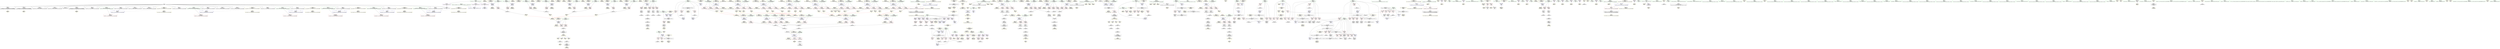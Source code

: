 digraph "SVFG" {
	label="SVFG";

	Node0x5602483c1640 [shape=record,color=grey,label="{NodeID: 0\nNullPtr}"];
	Node0x5602483c1640 -> Node0x5602483d9910[style=solid];
	Node0x5602483c1640 -> Node0x5602483d9a10[style=solid];
	Node0x5602483c1640 -> Node0x5602483d9ae0[style=solid];
	Node0x5602483c1640 -> Node0x5602483d9bb0[style=solid];
	Node0x5602483c1640 -> Node0x5602483d9c80[style=solid];
	Node0x5602483c1640 -> Node0x5602483d9d50[style=solid];
	Node0x5602483c1640 -> Node0x5602483d9e20[style=solid];
	Node0x5602483c1640 -> Node0x5602483d9ef0[style=solid];
	Node0x5602483c1640 -> Node0x5602483d9fc0[style=solid];
	Node0x5602483c1640 -> Node0x5602483da090[style=solid];
	Node0x5602483c1640 -> Node0x5602483da160[style=solid];
	Node0x5602483c1640 -> Node0x5602483da230[style=solid];
	Node0x5602483c1640 -> Node0x5602483da300[style=solid];
	Node0x5602483c1640 -> Node0x5602483da3d0[style=solid];
	Node0x5602483c1640 -> Node0x5602483da4a0[style=solid];
	Node0x5602483c1640 -> Node0x5602483da570[style=solid];
	Node0x5602483c1640 -> Node0x5602483da640[style=solid];
	Node0x5602483c1640 -> Node0x5602483da710[style=solid];
	Node0x5602483c1640 -> Node0x5602483da7e0[style=solid];
	Node0x5602483c1640 -> Node0x5602483e7f60[style=solid];
	Node0x5602483e8b20 [shape=record,color=yellow,style=double,label="{NodeID: 775\n12V_1 = ENCHI(MR_12V_0)\npts\{117 \}\nFun[_Z3sqrIdET_S0_]}"];
	Node0x5602483e8b20 -> Node0x5602483dc6f0[style=dashed];
	Node0x5602483f8830 [shape=record,color=black,label="{NodeID: 609\n393 = PHI(290, 391, )\n}"];
	Node0x5602483f8830 -> Node0x5602483f8dd0[style=solid];
	Node0x5602483ed480 [shape=record,color=blue,label="{NodeID: 443\n584\<--212\nretval\<--\n_Z5solvev\n}"];
	Node0x5602483ed480 -> Node0x56024841ce80[style=dashed];
	Node0x5602483e2c90 [shape=record,color=red,label="{NodeID: 277\n284\<--237\n\<--y2.addr\n_Z11isIntersectdddddddd\n}"];
	Node0x5602483e2c90 -> Node0x5602483efb80[style=solid];
	Node0x5602483d39e0 [shape=record,color=green,label="{NodeID: 111\n549\<--550\nr\<--r_field_insensitive\n_Z8toDoubleNSt7__cxx1112basic_stringIcSt11char_traitsIcESaIcEEE\n}"];
	Node0x5602483d39e0 -> Node0x5602483e4f80[style=solid];
	Node0x5602483d39e0 -> Node0x5602483de500[style=solid];
	Node0x5602483d39e0 -> Node0x5602483f0bc0[style=solid];
	Node0x560248421e50 [shape=record,color=yellow,style=double,label="{NodeID: 720\n114V_1 = ENCHI(MR_114V_0)\npts\{190000 \}\nFun[main]}"];
	Node0x560248421e50 -> Node0x560248417670[style=dashed];
	Node0x5602483deda0 [shape=record,color=yellow,style=double,label="{NodeID: 554\nARet(810)\nCS[]}"];
	Node0x5602483deda0 -> Node0x5602483edbd0[style=solid];
	Node0x5602483dca30 [shape=record,color=blue,label="{NodeID: 388\n136\<--129\ny2.addr\<--y2\n_Z5distRdddd\n}"];
	Node0x5602483dca30 -> Node0x5602483e19e0[style=dashed];
	Node0x5602483dca30 -> Node0x56024842cee0[style=dashed];
	Node0x5602483d7e10 [shape=record,color=purple,label="{NodeID: 222\n691\<--18\narrayidx34\<--c\n_Z5solvev\n}"];
	Node0x5602483d7e10 -> Node0x5602483ed140[style=solid];
	Node0x5602483d4350 [shape=record,color=green,label="{NodeID: 56\n130\<--131\nx1.addr\<--x1.addr_field_insensitive\n_Z5distRdddd\n}"];
	Node0x5602483d4350 -> Node0x5602483e1770[style=solid];
	Node0x5602483d4350 -> Node0x5602483dc7c0[style=solid];
	Node0x56024842cfc0 [shape=record,color=yellow,style=double,label="{NodeID: 831\nRETMU(2V_2)\npts\{10 \}\nFun[_GLOBAL__sub_I_ACRushTC_1_1.cpp]}"];
	Node0x5602483ffd30 [shape=record,color=grey,label="{NodeID: 665\n379 = cmp(378, 342, )\n}"];
	Node0x5602483f0200 [shape=record,color=yellow,style=double,label="{NodeID: 499\nAPARM(463)\nCS[]}"];
	Node0x5602483e5a10 [shape=record,color=red,label="{NodeID: 333\n750\<--590\n\<--R\n_Z5solvev\n}"];
	Node0x5602483e5a10 -> Node0x5602483ed7c0[style=solid];
	Node0x5602483db2a0 [shape=record,color=black,label="{NodeID: 167\n345\<--344\nconv1\<--\n_Z11isUpperCasec\n}"];
	Node0x5602483db2a0 -> Node0x5602483ff5b0[style=solid];
	Node0x5602483b6830 [shape=record,color=green,label="{NodeID: 1\n7\<--1\n__dso_handle\<--dummyObj\nGlob }"];
	Node0x5602483e8c30 [shape=record,color=yellow,style=double,label="{NodeID: 776\n54V_1 = ENCHI(MR_54V_0)\npts\{299 \}\nFun[_Z8isMiddleddd]}"];
	Node0x5602483e8c30 -> Node0x5602483dd8d0[style=dashed];
	Node0x5602483f8dd0 [shape=record,color=black,label="{NodeID: 610\n395 = PHI(330, 393, )\n}"];
	Node0x5602483f8dd0 -> Node0x5602483db9f0[style=solid];
	Node0x5602483ed550 [shape=record,color=blue,label="{NodeID: 444\n590\<--740\nR\<--inc62\n_Z5solvev\n}"];
	Node0x5602483ed550 -> Node0x560248418380[style=dashed];
	Node0x5602483e2d60 [shape=record,color=red,label="{NodeID: 278\n259\<--239\n\<--x3.addr\n_Z11isIntersectdddddddd\n}"];
	Node0x5602483e2d60 -> Node0x5602483eec10[style=solid];
	Node0x5602483d3ab0 [shape=record,color=green,label="{NodeID: 112\n551\<--552\nsin\<--sin_field_insensitive\n_Z8toDoubleNSt7__cxx1112basic_stringIcSt11char_traitsIcESaIcEEE\n}"];
	Node0x5602483d3ab0 -> Node0x5602483d65b0[style=solid];
	Node0x5602483d3ab0 -> Node0x5602483f0880[style=solid];
	Node0x5602483d3ab0 -> Node0x5602483f0c90[style=solid];
	Node0x5602483d3ab0 -> Node0x5602483f0d60[style=solid];
	Node0x560248421f30 [shape=record,color=yellow,style=double,label="{NodeID: 721\n130V_1 = ENCHI(MR_130V_0)\npts\{150000 170000 \}\nFun[main]}"];
	Node0x560248421f30 -> Node0x5602483ea150[style=dashed];
	Node0x560248421f30 -> Node0x56024842e1a0[style=dashed];
	Node0x5602483dee30 [shape=record,color=yellow,style=double,label="{NodeID: 555\nARet(814)\nCS[]}"];
	Node0x5602483dcb00 [shape=record,color=blue,label="{NodeID: 389\n163\<--155\nx0.addr\<--x0\n_Z9crossOperdddddd\n}"];
	Node0x5602483dcb00 -> Node0x5602483e1b80[style=dashed];
	Node0x5602483dcb00 -> Node0x5602483e1c50[style=dashed];
	Node0x5602483dcb00 -> Node0x56024842d1e0[style=dashed];
	Node0x5602483d7ee0 [shape=record,color=purple,label="{NodeID: 223\n702\<--18\narrayidx41\<--c\n_Z5solvev\n}"];
	Node0x5602483d7ee0 -> Node0x5602483e7000[style=solid];
	Node0x5602483d4420 [shape=record,color=green,label="{NodeID: 57\n132\<--133\ny1.addr\<--y1.addr_field_insensitive\n_Z5distRdddd\n}"];
	Node0x5602483d4420 -> Node0x5602483e1840[style=solid];
	Node0x5602483d4420 -> Node0x5602483dc890[style=solid];
	Node0x56024842d0d0 [shape=record,color=yellow,style=double,label="{NodeID: 832\nRETMU(22V_3)\npts\{162 \}\nFun[_Z9crossOperdddddd]}"];
	Node0x5602483ffeb0 [shape=record,color=grey,label="{NodeID: 666\n787 = cmp(785, 786, )\n}"];
	Node0x5602483f02d0 [shape=record,color=yellow,style=double,label="{NodeID: 500\nAPARM(514)\nCS[]}"];
	Node0x5602483e5ae0 [shape=record,color=red,label="{NodeID: 334\n643\<--592\n\<--ok\n_Z5solvev\n}"];
	Node0x5602483e5ae0 -> Node0x5602483d68f0[style=solid];
	Node0x5602483db370 [shape=record,color=black,label="{NodeID: 168\n334\<--349\n_Z11isUpperCasec_ret\<--\n_Z11isUpperCasec\n}"];
	Node0x5602483db370 -> Node0x5602483f69d0[style=solid];
	Node0x5602483c10e0 [shape=record,color=green,label="{NodeID: 2\n9\<--1\n\<--dummyObj\nCan only get source location for instruction, argument, global var or function.}"];
	Node0x5602483e8d40 [shape=record,color=yellow,style=double,label="{NodeID: 777\n56V_1 = ENCHI(MR_56V_0)\npts\{301 \}\nFun[_Z8isMiddleddd]}"];
	Node0x5602483e8d40 -> Node0x5602483dd9a0[style=dashed];
	Node0x5602483f9370 [shape=record,color=black,label="{NodeID: 611\n368 = PHI(290, 365, )\n}"];
	Node0x5602483f9370 -> Node0x5602483db5e0[style=solid];
	Node0x5602483ed620 [shape=record,color=blue,label="{NodeID: 445\n588\<--743\nS\<--inc63\n_Z5solvev\n}"];
	Node0x5602483ed620 -> Node0x560248417890[style=dashed];
	Node0x5602483e2e30 [shape=record,color=red,label="{NodeID: 279\n272\<--239\n\<--x3.addr\n_Z11isIntersectdddddddd\n}"];
	Node0x5602483e2e30 -> Node0x5602483ef290[style=solid];
	Node0x5602483d3b80 [shape=record,color=green,label="{NodeID: 113\n553\<--554\nexn.slot\<--exn.slot_field_insensitive\n_Z8toDoubleNSt7__cxx1112basic_stringIcSt11char_traitsIcESaIcEEE\n}"];
	Node0x5602483d3b80 -> Node0x5602483e5050[style=solid];
	Node0x5602483d3b80 -> Node0x5602483de5d0[style=solid];
	Node0x560248422040 [shape=record,color=yellow,style=double,label="{NodeID: 722\n68V_1 = ENCHI(MR_68V_0)\npts\{421 \}\nFun[_Z11toLowerCasec]}"];
	Node0x560248422040 -> Node0x5602483dde80[style=dashed];
	Node0x5602483deec0 [shape=record,color=yellow,style=double,label="{NodeID: 556\nARet(821)\nCS[]}"];
	Node0x5602483dcbd0 [shape=record,color=blue,label="{NodeID: 390\n165\<--156\ny0.addr\<--y0\n_Z9crossOperdddddd\n}"];
	Node0x5602483dcbd0 -> Node0x5602483e1d20[style=dashed];
	Node0x5602483dcbd0 -> Node0x5602483e1df0[style=dashed];
	Node0x5602483dcbd0 -> Node0x56024842d2c0[style=dashed];
	Node0x5602483d7fb0 [shape=record,color=purple,label="{NodeID: 224\n747\<--18\narrayidx65\<--c\n_Z5solvev\n}"];
	Node0x5602483d7fb0 -> Node0x5602483ed6f0[style=solid];
	Node0x5602483d44f0 [shape=record,color=green,label="{NodeID: 58\n134\<--135\nx2.addr\<--x2.addr_field_insensitive\n_Z5distRdddd\n}"];
	Node0x5602483d44f0 -> Node0x5602483e1910[style=solid];
	Node0x5602483d44f0 -> Node0x5602483dc960[style=solid];
	Node0x56024842d1e0 [shape=record,color=yellow,style=double,label="{NodeID: 833\nRETMU(24V_2)\npts\{164 \}\nFun[_Z9crossOperdddddd]}"];
	Node0x560248400030 [shape=record,color=grey,label="{NodeID: 667\n606 = cmp(604, 605, )\n}"];
	Node0x5602483f03a0 [shape=record,color=yellow,style=double,label="{NodeID: 501\nAPARM(511)\nCS[]}"];
	Node0x5602483e5bb0 [shape=record,color=red,label="{NodeID: 335\n624\<--594\n\<--i1\n_Z5solvev\n}"];
	Node0x5602483e5bb0 -> Node0x5602483ff8b0[style=solid];
	Node0x5602483db440 [shape=record,color=black,label="{NodeID: 169\n359\<--358\nconv\<--\n_Z11isLowerCasec\n}"];
	Node0x5602483db440 -> Node0x560248400630[style=solid];
	Node0x5602483bf8b0 [shape=record,color=green,label="{NodeID: 3\n12\<--1\n\<--dummyObj\nCan only get source location for instruction, argument, global var or function.}"];
	Node0x5602483e8e20 [shape=record,color=yellow,style=double,label="{NodeID: 778\n58V_1 = ENCHI(MR_58V_0)\npts\{303 \}\nFun[_Z8isMiddleddd]}"];
	Node0x5602483e8e20 -> Node0x5602483dda70[style=dashed];
	Node0x5602483f9910 [shape=record,color=black,label="{NodeID: 612\n434 = PHI(428, 432, )\n}"];
	Node0x5602483f9910 -> Node0x5602483dbed0[style=solid];
	Node0x5602483ed6f0 [shape=record,color=blue,label="{NodeID: 446\n747\<--213\narrayidx65\<--\n_Z5solvev\n}"];
	Node0x5602483ed6f0 -> Node0x560248419780[style=dashed];
	Node0x5602483e2f00 [shape=record,color=red,label="{NodeID: 280\n279\<--239\n\<--x3.addr\n_Z11isIntersectdddddddd\n}"];
	Node0x5602483e2f00 -> Node0x5602483ef770[style=solid];
	Node0x5602483d8610 [shape=record,color=green,label="{NodeID: 114\n555\<--556\nehselector.slot\<--ehselector.slot_field_insensitive\n_Z8toDoubleNSt7__cxx1112basic_stringIcSt11char_traitsIcESaIcEEE\n}"];
	Node0x5602483d8610 -> Node0x5602483e5120[style=solid];
	Node0x5602483d8610 -> Node0x5602483ec480[style=solid];
	Node0x560248422150 [shape=record,color=yellow,style=double,label="{NodeID: 723\n78V_1 = ENCHI(MR_78V_0)\npts\{513 \}\nFun[_Z7toInt64NSt7__cxx1112basic_stringIcSt11char_traitsIcESaIcEEE]}"];
	Node0x560248422150 -> Node0x5602483de290[style=dashed];
	Node0x5602483def50 [shape=record,color=yellow,style=double,label="{NodeID: 557\nARet(825)\nCS[]}"];
	Node0x5602483dcca0 [shape=record,color=blue,label="{NodeID: 391\n167\<--157\nx1.addr\<--x1\n_Z9crossOperdddddd\n}"];
	Node0x5602483dcca0 -> Node0x5602483e1ec0[style=dashed];
	Node0x5602483dcca0 -> Node0x56024842d3a0[style=dashed];
	Node0x5602483d8080 [shape=record,color=purple,label="{NodeID: 225\n770\<--20\n\<--.str\nmain\n}"];
	Node0x5602483d8080 -> Node0x5602483f0e30[style=solid];
	Node0x5602483d45c0 [shape=record,color=green,label="{NodeID: 59\n136\<--137\ny2.addr\<--y2.addr_field_insensitive\n_Z5distRdddd\n}"];
	Node0x5602483d45c0 -> Node0x5602483e19e0[style=solid];
	Node0x5602483d45c0 -> Node0x5602483dca30[style=solid];
	Node0x56024842d2c0 [shape=record,color=yellow,style=double,label="{NodeID: 834\nRETMU(26V_2)\npts\{166 \}\nFun[_Z9crossOperdddddd]}"];
	Node0x5602484001b0 [shape=record,color=grey,label="{NodeID: 668\n795 = cmp(793, 794, )\n}"];
	Node0x5602483f0470 [shape=record,color=yellow,style=double,label="{NodeID: 502\nAPARM(471)\nCS[]}"];
	Node0x5602483e5c80 [shape=record,color=red,label="{NodeID: 336\n628\<--594\n\<--i1\n_Z5solvev\n}"];
	Node0x5602483e5c80 -> Node0x5602483d6820[style=solid];
	Node0x5602483db510 [shape=record,color=black,label="{NodeID: 170\n364\<--363\nconv1\<--\n_Z11isLowerCasec\n}"];
	Node0x5602483db510 -> Node0x5602484007b0[style=solid];
	Node0x5602483bf700 [shape=record,color=green,label="{NodeID: 4\n20\<--1\n.str\<--dummyObj\nGlob }"];
	Node0x5602483e8f00 [shape=record,color=yellow,style=double,label="{NodeID: 779\nRETMU(60V_2)\npts\{337 \}\nFun[_Z11isUpperCasec]}"];
	Node0x5602483f9eb0 [shape=record,color=black,label="{NodeID: 613\n289 = PHI(290, 287, )\n}"];
	Node0x5602483f9eb0 -> Node0x5602483dae90[style=solid];
	Node0x5602483ed7c0 [shape=record,color=blue,label="{NodeID: 447\n584\<--750\nretval\<--\n_Z5solvev\n}"];
	Node0x5602483ed7c0 -> Node0x56024841ce80[style=dashed];
	Node0x5602483e2fd0 [shape=record,color=red,label="{NodeID: 281\n260\<--241\n\<--y3.addr\n_Z11isIntersectdddddddd\n}"];
	Node0x5602483e2fd0 -> Node0x5602483eece0[style=solid];
	Node0x5602483d86e0 [shape=record,color=green,label="{NodeID: 115\n561\<--562\n_ZNSirsERd\<--_ZNSirsERd_field_insensitive\n}"];
	Node0x560248422260 [shape=record,color=yellow,style=double,label="{NodeID: 724\n80V_1 = ENCHI(MR_80V_0)\npts\{517 \}\nFun[_Z7toInt64NSt7__cxx1112basic_stringIcSt11char_traitsIcESaIcEEE]}"];
	Node0x560248422260 -> Node0x5602483de360[style=dashed];
	Node0x560248422260 -> Node0x5602483ea480[style=dashed];
	Node0x5602483df010 [shape=record,color=yellow,style=double,label="{NodeID: 558\nFPARM(335)\nFun[_Z11isUpperCasec]}"];
	Node0x5602483df010 -> Node0x5602483ddb40[style=solid];
	Node0x5602483dcd70 [shape=record,color=blue,label="{NodeID: 392\n169\<--158\ny1.addr\<--y1\n_Z9crossOperdddddd\n}"];
	Node0x5602483dcd70 -> Node0x5602483e1f90[style=dashed];
	Node0x5602483dcd70 -> Node0x56024842d480[style=dashed];
	Node0x5602483d8150 [shape=record,color=purple,label="{NodeID: 226\n771\<--22\n\<--.str.2\nmain\n}"];
	Node0x5602483d8150 -> Node0x5602483f0f00[style=solid];
	Node0x5602483d4690 [shape=record,color=green,label="{NodeID: 60\n152\<--153\n_Z9crossOperdddddd\<--_Z9crossOperdddddd_field_insensitive\n}"];
	Node0x56024842d3a0 [shape=record,color=yellow,style=double,label="{NodeID: 835\nRETMU(28V_2)\npts\{168 \}\nFun[_Z9crossOperdddddd]}"];
	Node0x560248400330 [shape=record,color=grey,label="{NodeID: 669\n270 = cmp(269, 12, )\n}"];
	Node0x5602483f0540 [shape=record,color=yellow,style=double,label="{NodeID: 503\nAPARM(523)\nCS[]}"];
	Node0x5602483e5d50 [shape=record,color=red,label="{NodeID: 337\n639\<--594\n\<--i1\n_Z5solvev\n}"];
	Node0x5602483e5d50 -> Node0x5602483fc130[style=solid];
	Node0x5602483db5e0 [shape=record,color=black,label="{NodeID: 171\n353\<--368\n_Z11isLowerCasec_ret\<--\n_Z11isLowerCasec\n}"];
	Node0x5602483db5e0 -> Node0x5602483f78c0[style=solid];
	Node0x5602483b68c0 [shape=record,color=green,label="{NodeID: 5\n22\<--1\n.str.2\<--dummyObj\nGlob }"];
	Node0x5602483e9a20 [shape=record,color=yellow,style=double,label="{NodeID: 780\nRETMU(116V_1)\npts\{1 \}\nFun[main]}"];
	Node0x5602483fa450 [shape=record,color=black,label="{NodeID: 614\n211 = PHI(212, 213, )\n}"];
	Node0x5602483fa450 -> Node0x5602483dd180[style=solid];
	Node0x5602483ed890 [shape=record,color=blue,label="{NodeID: 448\n758\<--12\nretval\<--\nmain\n}"];
	Node0x5602483ed890 -> Node0x5602483e9c10[style=dashed];
	Node0x5602483e30a0 [shape=record,color=red,label="{NodeID: 282\n273\<--241\n\<--y3.addr\n_Z11isIntersectdddddddd\n}"];
	Node0x5602483e30a0 -> Node0x5602483ef360[style=solid];
	Node0x5602483d87b0 [shape=record,color=green,label="{NodeID: 116\n581\<--582\n_Z5solvev\<--_Z5solvev_field_insensitive\n}"];
	Node0x560248422340 [shape=record,color=yellow,style=double,label="{NodeID: 725\n82V_1 = ENCHI(MR_82V_0)\npts\{519 \}\nFun[_Z7toInt64NSt7__cxx1112basic_stringIcSt11char_traitsIcESaIcEEE]}"];
	Node0x560248422340 -> Node0x5602483de430[style=dashed];
	Node0x560248422340 -> Node0x5602483ea560[style=dashed];
	Node0x5602483df100 [shape=record,color=yellow,style=double,label="{NodeID: 559\nFPARM(419)\nFun[_Z11toLowerCasec]}"];
	Node0x5602483df100 -> Node0x5602483dde80[style=solid];
	Node0x5602483dce40 [shape=record,color=blue,label="{NodeID: 393\n171\<--159\nx2.addr\<--x2\n_Z9crossOperdddddd\n}"];
	Node0x5602483dce40 -> Node0x5602483e2060[style=dashed];
	Node0x5602483dce40 -> Node0x56024842d560[style=dashed];
	Node0x5602483d8220 [shape=record,color=purple,label="{NodeID: 227\n776\<--25\n\<--.str.3\nmain\n}"];
	Node0x5602483d8220 -> Node0x5602483f10a0[style=solid];
	Node0x5602483d4790 [shape=record,color=green,label="{NodeID: 61\n161\<--162\nretval\<--retval_field_insensitive\n_Z9crossOperdddddd\n}"];
	Node0x5602483d4790 -> Node0x5602483e1ab0[style=solid];
	Node0x5602483d4790 -> Node0x5602483dd0b0[style=solid];
	Node0x5602483d4790 -> Node0x5602483dd180[style=solid];
	Node0x56024842d480 [shape=record,color=yellow,style=double,label="{NodeID: 836\nRETMU(30V_2)\npts\{170 \}\nFun[_Z9crossOperdddddd]}"];
	Node0x5602484004b0 [shape=record,color=grey,label="{NodeID: 670\n391 = cmp(390, 366, )\n}"];
	Node0x5602484004b0 -> Node0x5602483f8830[style=solid];
	Node0x5602483f0610 [shape=record,color=yellow,style=double,label="{NodeID: 504\nAPARM(512)\nCS[]}"];
	Node0x5602483e5e20 [shape=record,color=red,label="{NodeID: 338\n675\<--596\n\<--key\n_Z5solvev\n}"];
	Node0x5602483e5e20 -> Node0x560248401530[style=solid];
	Node0x5602483db6b0 [shape=record,color=black,label="{NodeID: 172\n378\<--377\nconv\<--\n_Z8isLetterc\n}"];
	Node0x5602483db6b0 -> Node0x5602483ffd30[style=solid];
	Node0x5602483bf0b0 [shape=record,color=green,label="{NodeID: 6\n24\<--1\nstdin\<--dummyObj\nGlob }"];
	Node0x5602483e9b30 [shape=record,color=yellow,style=double,label="{NodeID: 781\nRETMU(90V_1)\npts\{13 \}\nFun[main]}"];
	Node0x5602483fa9f0 [shape=record,color=black,label="{NodeID: 615\n349 = PHI(290, 346, )\n}"];
	Node0x5602483fa9f0 -> Node0x5602483db370[style=solid];
	Node0x5602483ed960 [shape=record,color=blue,label="{NodeID: 449\n762\<--213\ncase_id\<--\nmain\n}"];
	Node0x5602483ed960 -> Node0x56024841fe90[style=dashed];
	Node0x5602483e3170 [shape=record,color=red,label="{NodeID: 283\n280\<--241\n\<--y3.addr\n_Z11isIntersectdddddddd\n}"];
	Node0x5602483e3170 -> Node0x5602483ef840[style=solid];
	Node0x5602483d88b0 [shape=record,color=green,label="{NodeID: 117\n584\<--585\nretval\<--retval_field_insensitive\n_Z5solvev\n}"];
	Node0x5602483d88b0 -> Node0x5602483e51f0[style=solid];
	Node0x5602483d88b0 -> Node0x5602483ed480[style=solid];
	Node0x5602483d88b0 -> Node0x5602483ed7c0[style=solid];
	Node0x560248422420 [shape=record,color=yellow,style=double,label="{NodeID: 726\n108V_1 = ENCHI(MR_108V_0)\npts\{601 \}\nFun[_Z5solvev]}"];
	Node0x560248422420 -> Node0x560248419280[style=dashed];
	Node0x5602483df1c0 [shape=record,color=yellow,style=double,label="{NodeID: 560\nFPARM(223)\nFun[_Z11isIntersectdddddddd]}"];
	Node0x5602483df1c0 -> Node0x5602483dd250[style=solid];
	Node0x5602483dcf10 [shape=record,color=blue,label="{NodeID: 394\n173\<--160\ny2.addr\<--y2\n_Z9crossOperdddddd\n}"];
	Node0x5602483dcf10 -> Node0x5602483e2130[style=dashed];
	Node0x5602483dcf10 -> Node0x56024842d640[style=dashed];
	Node0x5602483d82f0 [shape=record,color=purple,label="{NodeID: 228\n777\<--27\n\<--.str.4\nmain\n}"];
	Node0x5602483d82f0 -> Node0x5602483f1170[style=solid];
	Node0x5602483d4860 [shape=record,color=green,label="{NodeID: 62\n163\<--164\nx0.addr\<--x0.addr_field_insensitive\n_Z9crossOperdddddd\n}"];
	Node0x5602483d4860 -> Node0x5602483e1b80[style=solid];
	Node0x5602483d4860 -> Node0x5602483e1c50[style=solid];
	Node0x5602483d4860 -> Node0x5602483dcb00[style=solid];
	Node0x56024842d560 [shape=record,color=yellow,style=double,label="{NodeID: 837\nRETMU(32V_2)\npts\{172 \}\nFun[_Z9crossOperdddddd]}"];
	Node0x560248400630 [shape=record,color=grey,label="{NodeID: 671\n360 = cmp(359, 361, )\n}"];
	Node0x5602483f06e0 [shape=record,color=yellow,style=double,label="{NodeID: 505\nAPARM(514)\nCS[]}"];
	Node0x5602483e5ef0 [shape=record,color=red,label="{NodeID: 339\n681\<--596\n\<--key\n_Z5solvev\n}"];
	Node0x5602483e5ef0 -> Node0x5602483d6b60[style=solid];
	Node0x5602483db780 [shape=record,color=black,label="{NodeID: 173\n382\<--381\nconv1\<--\n_Z8isLetterc\n}"];
	Node0x5602483db780 -> Node0x5602483feb30[style=solid];
	Node0x5602483bf140 [shape=record,color=green,label="{NodeID: 7\n25\<--1\n.str.3\<--dummyObj\nGlob }"];
	Node0x5602483e9c10 [shape=record,color=yellow,style=double,label="{NodeID: 782\nRETMU(119V_2)\npts\{759 \}\nFun[main]}"];
	Node0x5602483faf90 [shape=record,color=black,label="{NodeID: 616\n414 = PHI(290, 411, )\n}"];
	Node0x5602483faf90 -> Node0x5602483dbc60[style=solid];
	Node0x5602483eda30 [shape=record,color=blue,label="{NodeID: 450\n764\<--12\ni\<--\nmain\n}"];
	Node0x5602483eda30 -> Node0x56024841c980[style=dashed];
	Node0x5602483e3240 [shape=record,color=red,label="{NodeID: 284\n266\<--243\n\<--x4.addr\n_Z11isIntersectdddddddd\n}"];
	Node0x5602483e3240 -> Node0x5602483ef0f0[style=solid];
	Node0x5602483d8980 [shape=record,color=green,label="{NodeID: 118\n586\<--587\ni\<--i_field_insensitive\n_Z5solvev\n}"];
	Node0x5602483d8980 -> Node0x5602483e52c0[style=solid];
	Node0x5602483d8980 -> Node0x5602483e5390[style=solid];
	Node0x5602483d8980 -> Node0x5602483e5460[style=solid];
	Node0x5602483d8980 -> Node0x5602483ec510[style=solid];
	Node0x5602483d8980 -> Node0x5602483ec6b0[style=solid];
	Node0x560248422530 [shape=record,color=yellow,style=double,label="{NodeID: 727\n110V_1 = ENCHI(MR_110V_0)\npts\{150000 \}\nFun[_Z5solvev]}"];
	Node0x560248422530 -> Node0x5602483e70d0[style=dashed];
	Node0x560248422530 -> Node0x5602483ea830[style=dashed];
	Node0x5602483df280 [shape=record,color=yellow,style=double,label="{NodeID: 561\nFPARM(224)\nFun[_Z11isIntersectdddddddd]}"];
	Node0x5602483df280 -> Node0x5602483dd320[style=solid];
	Node0x5602483dcfe0 [shape=record,color=blue,label="{NodeID: 395\n175\<--197\nt\<--sub5\n_Z9crossOperdddddd\n}"];
	Node0x5602483dcfe0 -> Node0x5602483e2200[style=dashed];
	Node0x5602483dcfe0 -> Node0x5602483e22d0[style=dashed];
	Node0x5602483dcfe0 -> Node0x56024842d720[style=dashed];
	Node0x5602483d83c0 [shape=record,color=purple,label="{NodeID: 229\n779\<--30\n\<--.str.5\nmain\n}"];
	Node0x5602483d83c0 -> Node0x5602483f1310[style=solid];
	Node0x5602483d4930 [shape=record,color=green,label="{NodeID: 63\n165\<--166\ny0.addr\<--y0.addr_field_insensitive\n_Z9crossOperdddddd\n}"];
	Node0x5602483d4930 -> Node0x5602483e1d20[style=solid];
	Node0x5602483d4930 -> Node0x5602483e1df0[style=solid];
	Node0x5602483d4930 -> Node0x5602483dcbd0[style=solid];
	Node0x56024842d640 [shape=record,color=yellow,style=double,label="{NodeID: 838\nRETMU(34V_2)\npts\{174 \}\nFun[_Z9crossOperdddddd]}"];
	Node0x5602484007b0 [shape=record,color=grey,label="{NodeID: 672\n365 = cmp(364, 366, )\n}"];
	Node0x5602484007b0 -> Node0x5602483f9370[style=solid];
	Node0x5602483f07b0 [shape=record,color=yellow,style=double,label="{NodeID: 506\nAPARM(514)\nCS[]}"];
	Node0x5602483e5fc0 [shape=record,color=red,label="{NodeID: 340\n689\<--596\n\<--key\n_Z5solvev\n}"];
	Node0x5602483e5fc0 -> Node0x5602483d6c30[style=solid];
	Node0x5602483db850 [shape=record,color=black,label="{NodeID: 174\n386\<--385\nconv3\<--\n_Z8isLetterc\n}"];
	Node0x5602483db850 -> Node0x5602483ffa30[style=solid];
	Node0x5602483d0950 [shape=record,color=green,label="{NodeID: 8\n27\<--1\n.str.4\<--dummyObj\nGlob }"];
	Node0x5602483e9cf0 [shape=record,color=yellow,style=double,label="{NodeID: 783\nRETMU(121V_1)\npts\{761 \}\nFun[main]}"];
	Node0x5602483fb530 [shape=record,color=grey,label="{NodeID: 617\n195 = Binary(193, 194, )\n}"];
	Node0x5602483fb530 -> Node0x5602483fb830[style=solid];
	Node0x5602483edb00 [shape=record,color=blue,label="{NodeID: 451\n764\<--807\ni\<--inc\nmain\n}"];
	Node0x5602483edb00 -> Node0x56024841c980[style=dashed];
	Node0x5602483e3310 [shape=record,color=red,label="{NodeID: 285\n274\<--243\n\<--x4.addr\n_Z11isIntersectdddddddd\n}"];
	Node0x5602483e3310 -> Node0x5602483ef430[style=solid];
	Node0x5602483d8a50 [shape=record,color=green,label="{NodeID: 119\n588\<--589\nS\<--S_field_insensitive\n_Z5solvev\n}"];
	Node0x5602483d8a50 -> Node0x5602483e5530[style=solid];
	Node0x5602483d8a50 -> Node0x5602483e5600[style=solid];
	Node0x5602483d8a50 -> Node0x5602483e56d0[style=solid];
	Node0x5602483d8a50 -> Node0x5602483e57a0[style=solid];
	Node0x5602483d8a50 -> Node0x5602483ec780[style=solid];
	Node0x5602483d8a50 -> Node0x5602483ed070[style=solid];
	Node0x5602483d8a50 -> Node0x5602483ed620[style=solid];
	Node0x560248422610 [shape=record,color=yellow,style=double,label="{NodeID: 728\n112V_1 = ENCHI(MR_112V_0)\npts\{170000 \}\nFun[_Z5solvev]}"];
	Node0x560248422610 -> Node0x5602483e6e60[style=dashed];
	Node0x560248422610 -> Node0x5602483e71a0[style=dashed];
	Node0x560248422610 -> Node0x5602483e7270[style=dashed];
	Node0x560248422610 -> Node0x5602483ea910[style=dashed];
	Node0x5602483df340 [shape=record,color=yellow,style=double,label="{NodeID: 562\nFPARM(225)\nFun[_Z11isIntersectdddddddd]}"];
	Node0x5602483df340 -> Node0x5602483dd3f0[style=solid];
	Node0x5602483dd0b0 [shape=record,color=blue,label="{NodeID: 396\n161\<--12\nretval\<--\n_Z9crossOperdddddd\n}"];
	Node0x5602483dd0b0 -> Node0x560248419c80[style=dashed];
	Node0x5602483d8490 [shape=record,color=purple,label="{NodeID: 230\n789\<--30\n\<--.str.5\nmain\n}"];
	Node0x5602483d8490 -> Node0x5602483f14b0[style=solid];
	Node0x5602483d4a00 [shape=record,color=green,label="{NodeID: 64\n167\<--168\nx1.addr\<--x1.addr_field_insensitive\n_Z9crossOperdddddd\n}"];
	Node0x5602483d4a00 -> Node0x5602483e1ec0[style=solid];
	Node0x5602483d4a00 -> Node0x5602483dcca0[style=solid];
	Node0x56024842d720 [shape=record,color=yellow,style=double,label="{NodeID: 839\nRETMU(36V_2)\npts\{176 \}\nFun[_Z9crossOperdddddd]}"];
	Node0x560248400930 [shape=record,color=grey,label="{NodeID: 673\n698 = cmp(696, 697, )\n}"];
	Node0x5602483f0880 [shape=record,color=yellow,style=double,label="{NodeID: 507\nAPARM(551)\nCS[]}"];
	Node0x5602483e6090 [shape=record,color=red,label="{NodeID: 341\n713\<--596\n\<--key\n_Z5solvev\n}"];
	Node0x5602483e6090 -> Node0x5602483fecb0[style=solid];
	Node0x5602483db920 [shape=record,color=black,label="{NodeID: 175\n390\<--389\nconv5\<--\n_Z8isLetterc\n}"];
	Node0x5602483db920 -> Node0x5602484004b0[style=solid];
	Node0x5602483d09e0 [shape=record,color=green,label="{NodeID: 9\n29\<--1\nstdout\<--dummyObj\nGlob }"];
	Node0x5602483e9dd0 [shape=record,color=yellow,style=double,label="{NodeID: 784\nRETMU(123V_3)\npts\{763 \}\nFun[main]}"];
	Node0x5602483fb6b0 [shape=record,color=grey,label="{NodeID: 618\n197 = Binary(189, 196, )\n}"];
	Node0x5602483fb6b0 -> Node0x5602483dcfe0[style=solid];
	Node0x5602483edbd0 [shape=record,color=blue,label="{NodeID: 452\n766\<--810\nret\<--call10\nmain\n}"];
	Node0x5602483edbd0 -> Node0x5602483e79c0[style=dashed];
	Node0x5602483edbd0 -> Node0x5602483e7a90[style=dashed];
	Node0x5602483edbd0 -> Node0x560248417760[style=dashed];
	Node0x5602483e33e0 [shape=record,color=red,label="{NodeID: 286\n281\<--243\n\<--x4.addr\n_Z11isIntersectdddddddd\n}"];
	Node0x5602483e33e0 -> Node0x5602483ef910[style=solid];
	Node0x5602483d8b20 [shape=record,color=green,label="{NodeID: 120\n590\<--591\nR\<--R_field_insensitive\n_Z5solvev\n}"];
	Node0x5602483d8b20 -> Node0x5602483e5870[style=solid];
	Node0x5602483d8b20 -> Node0x5602483e5940[style=solid];
	Node0x5602483d8b20 -> Node0x5602483e5a10[style=solid];
	Node0x5602483d8b20 -> Node0x5602483ec850[style=solid];
	Node0x5602483d8b20 -> Node0x5602483ecfa0[style=solid];
	Node0x5602483d8b20 -> Node0x5602483ed550[style=solid];
	Node0x5602484226f0 [shape=record,color=yellow,style=double,label="{NodeID: 729\n114V_1 = ENCHI(MR_114V_0)\npts\{190000 \}\nFun[_Z5solvev]}"];
	Node0x5602484226f0 -> Node0x56024841c480[style=dashed];
	Node0x5602483df400 [shape=record,color=yellow,style=double,label="{NodeID: 563\nFPARM(226)\nFun[_Z11isIntersectdddddddd]}"];
	Node0x5602483df400 -> Node0x5602483dd4c0[style=solid];
	Node0x5602483dd180 [shape=record,color=blue,label="{NodeID: 397\n161\<--211\nretval\<--cond\n_Z9crossOperdddddd\n}"];
	Node0x5602483dd180 -> Node0x560248419c80[style=dashed];
	Node0x5602483e0710 [shape=record,color=purple,label="{NodeID: 231\n803\<--32\n\<--.str.6\nmain\n}"];
	Node0x5602483e0710 -> Node0x5602483f1650[style=solid];
	Node0x5602483d4ad0 [shape=record,color=green,label="{NodeID: 65\n169\<--170\ny1.addr\<--y1.addr_field_insensitive\n_Z9crossOperdddddd\n}"];
	Node0x5602483d4ad0 -> Node0x5602483e1f90[style=solid];
	Node0x5602483d4ad0 -> Node0x5602483dcd70[style=solid];
	Node0x56024842d800 [shape=record,color=yellow,style=double,label="{NodeID: 840\nRETMU(62V_2)\npts\{356 \}\nFun[_Z11isLowerCasec]}"];
	Node0x560248400ab0 [shape=record,color=grey,label="{NodeID: 674\n735 = cmp(734, 12, )\n}"];
	Node0x5602483f0950 [shape=record,color=yellow,style=double,label="{NodeID: 508\nAPARM(548)\nCS[]}"];
	Node0x5602483e6160 [shape=record,color=red,label="{NodeID: 342\n720\<--596\n\<--key\n_Z5solvev\n}"];
	Node0x5602483e6160 -> Node0x5602483d6f70[style=solid];
	Node0x5602483db9f0 [shape=record,color=black,label="{NodeID: 176\n372\<--395\n_Z8isLetterc_ret\<--\n_Z8isLetterc\n}"];
	Node0x5602483db9f0 -> Node0x5602483f74a0[style=solid];
	Node0x5602483d0a70 [shape=record,color=green,label="{NodeID: 10\n30\<--1\n.str.5\<--dummyObj\nGlob }"];
	Node0x5602483e9eb0 [shape=record,color=yellow,style=double,label="{NodeID: 785\nRETMU(125V_2)\npts\{765 \}\nFun[main]}"];
	Node0x5602483fb830 [shape=record,color=grey,label="{NodeID: 619\n196 = Binary(192, 195, )\n}"];
	Node0x5602483fb830 -> Node0x5602483fb6b0[style=solid];
	Node0x5602483edca0 [shape=record,color=blue,label="{NodeID: 453\n762\<--829\ncase_id\<--inc16\nmain\n}"];
	Node0x5602483edca0 -> Node0x56024841fe90[style=dashed];
	Node0x5602483e34b0 [shape=record,color=red,label="{NodeID: 287\n267\<--245\n\<--y4.addr\n_Z11isIntersectdddddddd\n}"];
	Node0x5602483e34b0 -> Node0x5602483ef1c0[style=solid];
	Node0x5602483d8bf0 [shape=record,color=green,label="{NodeID: 121\n592\<--593\nok\<--ok_field_insensitive\n_Z5solvev\n}"];
	Node0x5602483d8bf0 -> Node0x5602483e5ae0[style=solid];
	Node0x5602483d8bf0 -> Node0x5602483ec920[style=solid];
	Node0x5602483d8bf0 -> Node0x5602483ecac0[style=solid];
	Node0x5602484227d0 [shape=record,color=yellow,style=double,label="{NodeID: 730\n90V_1 = ENCHI(MR_90V_0)\npts\{13 \}\nFun[_Z5solvev]}"];
	Node0x5602484227d0 -> Node0x5602483e0ce0[style=dashed];
	Node0x5602484227d0 -> Node0x5602483e0db0[style=dashed];
	Node0x5602484227d0 -> Node0x5602483e0e80[style=dashed];
	Node0x5602484227d0 -> Node0x5602483e0f50[style=dashed];
	Node0x5602484227d0 -> Node0x5602483eaad0[style=dashed];
	Node0x5602483df4c0 [shape=record,color=yellow,style=double,label="{NodeID: 564\nFPARM(227)\nFun[_Z11isIntersectdddddddd]}"];
	Node0x5602483df4c0 -> Node0x5602483dd590[style=solid];
	Node0x5602483dd250 [shape=record,color=blue,label="{NodeID: 398\n231\<--223\nx1.addr\<--x1\n_Z11isIntersectdddddddd\n}"];
	Node0x5602483dd250 -> Node0x5602483e23a0[style=dashed];
	Node0x5602483dd250 -> Node0x5602483e2470[style=dashed];
	Node0x5602483dd250 -> Node0x5602483e2540[style=dashed];
	Node0x5602483dd250 -> Node0x5602483eb1d0[style=dashed];
	Node0x5602483e07a0 [shape=record,color=purple,label="{NodeID: 232\n813\<--34\n\<--.str.7\nmain\n}"];
	Node0x5602483e07a0 -> Node0x5602483f18c0[style=solid];
	Node0x5602483d4ba0 [shape=record,color=green,label="{NodeID: 66\n171\<--172\nx2.addr\<--x2.addr_field_insensitive\n_Z9crossOperdddddd\n}"];
	Node0x5602483d4ba0 -> Node0x5602483e2060[style=solid];
	Node0x5602483d4ba0 -> Node0x5602483dce40[style=solid];
	Node0x56024842d910 [shape=record,color=yellow,style=double,label="{NodeID: 841\nRETMU(70V_2)\npts\{442 \}\nFun[_Z11toUpperCasec]}"];
	Node0x560248400c30 [shape=record,color=grey,label="{NodeID: 675\n311 = cmp(310, 204, )\n}"];
	Node0x5602483f0a20 [shape=record,color=yellow,style=double,label="{NodeID: 509\nAPARM(471)\nCS[]}"];
	Node0x5602483e6230 [shape=record,color=red,label="{NodeID: 343\n734\<--596\n\<--key\n_Z5solvev\n}"];
	Node0x5602483e6230 -> Node0x560248400ab0[style=solid];
	Node0x5602483dbac0 [shape=record,color=black,label="{NodeID: 177\n405\<--404\nconv\<--\n_Z7isDigitc\n}"];
	Node0x5602483dbac0 -> Node0x5602484016b0[style=solid];
	Node0x5602483d0b00 [shape=record,color=green,label="{NodeID: 11\n32\<--1\n.str.6\<--dummyObj\nGlob }"];
	Node0x5602483e9f90 [shape=record,color=yellow,style=double,label="{NodeID: 786\nRETMU(127V_2)\npts\{767 \}\nFun[main]}"];
	Node0x5602483fb9b0 [shape=record,color=grey,label="{NodeID: 620\n286 = Binary(278, 285, )\n}"];
	Node0x5602483fb9b0 -> Node0x5602483fe530[style=solid];
	Node0x5602483edd70 [shape=record,color=yellow,style=double,label="{NodeID: 454\nAPARM(474)\nCS[]}"];
	Node0x5602483e3580 [shape=record,color=red,label="{NodeID: 288\n275\<--245\n\<--y4.addr\n_Z11isIntersectdddddddd\n}"];
	Node0x5602483e3580 -> Node0x5602483ef500[style=solid];
	Node0x5602483d8cc0 [shape=record,color=green,label="{NodeID: 122\n594\<--595\ni1\<--i1_field_insensitive\n_Z5solvev\n}"];
	Node0x5602483d8cc0 -> Node0x5602483e5bb0[style=solid];
	Node0x5602483d8cc0 -> Node0x5602483e5c80[style=solid];
	Node0x5602483d8cc0 -> Node0x5602483e5d50[style=solid];
	Node0x5602483d8cc0 -> Node0x5602483ec9f0[style=solid];
	Node0x5602483d8cc0 -> Node0x5602483ecb90[style=solid];
	Node0x5602484228b0 [shape=record,color=yellow,style=double,label="{NodeID: 731\n92V_1 = ENCHI(MR_92V_0)\npts\{585 \}\nFun[_Z5solvev]}"];
	Node0x5602484228b0 -> Node0x5602483ed480[style=dashed];
	Node0x5602484228b0 -> Node0x5602483ed7c0[style=dashed];
	Node0x5602483df580 [shape=record,color=yellow,style=double,label="{NodeID: 565\nFPARM(228)\nFun[_Z11isIntersectdddddddd]}"];
	Node0x5602483df580 -> Node0x5602483dd660[style=solid];
	Node0x5602483dd320 [shape=record,color=blue,label="{NodeID: 399\n233\<--224\ny1.addr\<--y1\n_Z11isIntersectdddddddd\n}"];
	Node0x5602483dd320 -> Node0x5602483e2610[style=dashed];
	Node0x5602483dd320 -> Node0x5602483e26e0[style=dashed];
	Node0x5602483dd320 -> Node0x5602483e27b0[style=dashed];
	Node0x5602483dd320 -> Node0x5602483eb2e0[style=dashed];
	Node0x5602483e0870 [shape=record,color=purple,label="{NodeID: 233\n820\<--36\n\<--.str.8\nmain\n}"];
	Node0x5602483e0870 -> Node0x5602483f1a60[style=solid];
	Node0x5602483d4c70 [shape=record,color=green,label="{NodeID: 67\n173\<--174\ny2.addr\<--y2.addr_field_insensitive\n_Z9crossOperdddddd\n}"];
	Node0x5602483d4c70 -> Node0x5602483e2130[style=solid];
	Node0x5602483d4c70 -> Node0x5602483dcf10[style=solid];
	Node0x56024842da20 [shape=record,color=yellow,style=double,label="{NodeID: 842\nRETMU(12V_2)\npts\{117 \}\nFun[_Z3sqrIdET_S0_]}"];
	Node0x560248400db0 [shape=record,color=grey,label="{NodeID: 676\n325 = cmp(323, 324, )\n}"];
	Node0x560248400db0 -> Node0x5602483db030[style=solid];
	Node0x5602483f0af0 [shape=record,color=yellow,style=double,label="{NodeID: 510\nAPARM(559)\nCS[]}"];
	Node0x5602483e6300 [shape=record,color=red,label="{NodeID: 344\n745\<--596\n\<--key\n_Z5solvev\n}"];
	Node0x5602483e6300 -> Node0x5602483d7040[style=solid];
	Node0x5602483dbb90 [shape=record,color=black,label="{NodeID: 178\n410\<--409\nconv1\<--\n_Z7isDigitc\n}"];
	Node0x5602483dbb90 -> Node0x5602483ff430[style=solid];
	Node0x5602483d0b90 [shape=record,color=green,label="{NodeID: 12\n34\<--1\n.str.7\<--dummyObj\nGlob }"];
	Node0x5602483ea070 [shape=record,color=yellow,style=double,label="{NodeID: 787\nRETMU(114V_2)\npts\{190000 \}\nFun[main]}"];
	Node0x5602483fbb30 [shape=record,color=grey,label="{NodeID: 621\n107 = Binary(100, 106, )\n}"];
	Node0x5602483fbb30 -> Node0x5602483ee4c0[style=solid];
	Node0x5602483ede40 [shape=record,color=yellow,style=double,label="{NodeID: 455\nAPARM(461)\nCS[]}"];
	Node0x5602483e3650 [shape=record,color=red,label="{NodeID: 289\n282\<--245\n\<--y4.addr\n_Z11isIntersectdddddddd\n}"];
	Node0x5602483e3650 -> Node0x5602483ef9e0[style=solid];
	Node0x5602483d8d90 [shape=record,color=green,label="{NodeID: 123\n596\<--597\nkey\<--key_field_insensitive\n_Z5solvev\n}"];
	Node0x5602483d8d90 -> Node0x5602483e5e20[style=solid];
	Node0x5602483d8d90 -> Node0x5602483e5ef0[style=solid];
	Node0x5602483d8d90 -> Node0x5602483e5fc0[style=solid];
	Node0x5602483d8d90 -> Node0x5602483e6090[style=solid];
	Node0x5602483d8d90 -> Node0x5602483e6160[style=solid];
	Node0x5602483d8d90 -> Node0x5602483e6230[style=solid];
	Node0x5602483d8d90 -> Node0x5602483e6300[style=solid];
	Node0x5602483d8d90 -> Node0x5602483ecc60[style=solid];
	Node0x5602483d8d90 -> Node0x5602483ece00[style=solid];
	Node0x5602483d8d90 -> Node0x5602483ed2e0[style=solid];
	Node0x560248422990 [shape=record,color=yellow,style=double,label="{NodeID: 732\n96V_1 = ENCHI(MR_96V_0)\npts\{589 \}\nFun[_Z5solvev]}"];
	Node0x560248422990 -> Node0x5602483ec780[style=dashed];
	Node0x5602483df640 [shape=record,color=yellow,style=double,label="{NodeID: 566\nFPARM(229)\nFun[_Z11isIntersectdddddddd]}"];
	Node0x5602483df640 -> Node0x5602483dd730[style=solid];
	Node0x5602483dd3f0 [shape=record,color=blue,label="{NodeID: 400\n235\<--225\nx2.addr\<--x2\n_Z11isIntersectdddddddd\n}"];
	Node0x5602483dd3f0 -> Node0x5602483e2880[style=dashed];
	Node0x5602483dd3f0 -> Node0x5602483e2950[style=dashed];
	Node0x5602483dd3f0 -> Node0x5602483e2a20[style=dashed];
	Node0x5602483dd3f0 -> Node0x5602483eb3c0[style=dashed];
	Node0x5602483e0940 [shape=record,color=purple,label="{NodeID: 234\n824\<--38\n\<--.str.9\nmain\n}"];
	Node0x5602483e0940 -> Node0x5602483f1b30[style=solid];
	Node0x5602483d4d40 [shape=record,color=green,label="{NodeID: 68\n175\<--176\nt\<--t_field_insensitive\n_Z9crossOperdddddd\n}"];
	Node0x5602483d4d40 -> Node0x5602483e2200[style=solid];
	Node0x5602483d4d40 -> Node0x5602483e22d0[style=solid];
	Node0x5602483d4d40 -> Node0x5602483dcfe0[style=solid];
	Node0x56024842db30 [shape=record,color=yellow,style=double,label="{NodeID: 843\nRETMU(54V_2)\npts\{299 \}\nFun[_Z8isMiddleddd]}"];
	Node0x560248400f30 [shape=record,color=grey,label="{NodeID: 677\n321 = cmp(319, 320, )\n}"];
	Node0x560248400f30 -> Node0x5602483daf60[style=solid];
	Node0x5602483f0bc0 [shape=record,color=yellow,style=double,label="{NodeID: 511\nAPARM(549)\nCS[]}"];
	Node0x5602483e63d0 [shape=record,color=red,label="{NodeID: 345\n650\<--598\n\<--i13\n_Z5solvev\n}"];
	Node0x5602483e63d0 -> Node0x5602483fefb0[style=solid];
	Node0x5602483dbc60 [shape=record,color=black,label="{NodeID: 179\n399\<--414\n_Z7isDigitc_ret\<--\n_Z7isDigitc\n}"];
	Node0x5602483dbc60 -> Node0x5602483f7320[style=solid];
	Node0x5602483d0c20 [shape=record,color=green,label="{NodeID: 13\n36\<--1\n.str.8\<--dummyObj\nGlob }"];
	Node0x5602483ea150 [shape=record,color=yellow,style=double,label="{NodeID: 788\nRETMU(130V_1)\npts\{150000 170000 \}\nFun[main]}"];
	Node0x5602483fbcb0 [shape=record,color=grey,label="{NodeID: 622\n121 = Binary(119, 120, )\n}"];
	Node0x5602483fbcb0 -> Node0x5602483dab50[style=solid];
	Node0x5602483edf10 [shape=record,color=yellow,style=double,label="{NodeID: 456\nAPARM(4)\nCS[]}"];
	Node0x5602483e3720 [shape=record,color=red,label="{NodeID: 290\n307\<--298\n\<--s.addr\n_Z8isMiddleddd\n}"];
	Node0x5602483e3720 -> Node0x5602483fd7b0[style=solid];
	Node0x5602483d8e60 [shape=record,color=green,label="{NodeID: 124\n598\<--599\ni13\<--i13_field_insensitive\n_Z5solvev\n}"];
	Node0x5602483d8e60 -> Node0x5602483e63d0[style=solid];
	Node0x5602483d8e60 -> Node0x5602483e64a0[style=solid];
	Node0x5602483d8e60 -> Node0x5602483e6570[style=solid];
	Node0x5602483d8e60 -> Node0x5602483e6640[style=solid];
	Node0x5602483d8e60 -> Node0x5602483e6710[style=solid];
	Node0x5602483d8e60 -> Node0x5602483ecd30[style=solid];
	Node0x5602483d8e60 -> Node0x5602483eced0[style=solid];
	Node0x560248422a70 [shape=record,color=yellow,style=double,label="{NodeID: 733\n94V_1 = ENCHI(MR_94V_0)\npts\{587 \}\nFun[_Z5solvev]}"];
	Node0x560248422a70 -> Node0x5602483ec510[style=dashed];
	Node0x5602483df700 [shape=record,color=yellow,style=double,label="{NodeID: 567\nFPARM(230)\nFun[_Z11isIntersectdddddddd]}"];
	Node0x5602483df700 -> Node0x5602483dd800[style=solid];
	Node0x5602483dd4c0 [shape=record,color=blue,label="{NodeID: 401\n237\<--226\ny2.addr\<--y2\n_Z11isIntersectdddddddd\n}"];
	Node0x5602483dd4c0 -> Node0x5602483e2af0[style=dashed];
	Node0x5602483dd4c0 -> Node0x5602483e2bc0[style=dashed];
	Node0x5602483dd4c0 -> Node0x5602483e2c90[style=dashed];
	Node0x5602483dd4c0 -> Node0x5602483eb4a0[style=dashed];
	Node0x5602483e0a10 [shape=record,color=purple,label="{NodeID: 235\n848\<--40\nllvm.global_ctors_0\<--llvm.global_ctors\nGlob }"];
	Node0x5602483e0a10 -> Node0x5602483e7d60[style=solid];
	Node0x5602483d4e10 [shape=record,color=green,label="{NodeID: 69\n201\<--202\nllvm.fabs.f64\<--llvm.fabs.f64_field_insensitive\n}"];
	Node0x56024842dc40 [shape=record,color=yellow,style=double,label="{NodeID: 844\nRETMU(56V_2)\npts\{301 \}\nFun[_Z8isMiddleddd]}"];
	Node0x5602484010b0 [shape=record,color=grey,label="{NodeID: 678\n317 = cmp(316, 204, )\n}"];
	Node0x5602483f0c90 [shape=record,color=yellow,style=double,label="{NodeID: 512\nAPARM(551)\nCS[]}"];
	Node0x5602483e64a0 [shape=record,color=red,label="{NodeID: 346\n654\<--598\n\<--i13\n_Z5solvev\n}"];
	Node0x5602483e64a0 -> Node0x5602483d69c0[style=solid];
	Node0x5602483dbd30 [shape=record,color=black,label="{NodeID: 180\n427\<--426\nconv\<--\n_Z11toLowerCasec\n}"];
	Node0x5602483dbd30 -> Node0x5602483fd330[style=solid];
	Node0x5602483d0cb0 [shape=record,color=green,label="{NodeID: 14\n38\<--1\n.str.9\<--dummyObj\nGlob }"];
	Node0x5602483ea260 [shape=record,color=yellow,style=double,label="{NodeID: 789\nRETMU(68V_2)\npts\{421 \}\nFun[_Z11toLowerCasec]}"];
	Node0x5602483fbe30 [shape=record,color=grey,label="{NodeID: 623\n829 = Binary(828, 213, )\n}"];
	Node0x5602483fbe30 -> Node0x5602483edca0[style=solid];
	Node0x5602483edfe0 [shape=record,color=yellow,style=double,label="{NodeID: 457\nAPARM(53)\nCS[]}"];
	Node0x5602483e37f0 [shape=record,color=red,label="{NodeID: 291\n319\<--298\n\<--s.addr\n_Z8isMiddleddd\n}"];
	Node0x5602483e37f0 -> Node0x560248400f30[style=solid];
	Node0x5602483d8f30 [shape=record,color=green,label="{NodeID: 125\n600\<--601\ni36\<--i36_field_insensitive\n_Z5solvev\n}"];
	Node0x5602483d8f30 -> Node0x5602483e67e0[style=solid];
	Node0x5602483d8f30 -> Node0x5602483e68b0[style=solid];
	Node0x5602483d8f30 -> Node0x5602483e6980[style=solid];
	Node0x5602483d8f30 -> Node0x5602483e6a50[style=solid];
	Node0x5602483d8f30 -> Node0x5602483e6b20[style=solid];
	Node0x5602483d8f30 -> Node0x5602483e6bf0[style=solid];
	Node0x5602483d8f30 -> Node0x5602483ed210[style=solid];
	Node0x5602483d8f30 -> Node0x5602483ed3b0[style=solid];
	Node0x560248422b50 [shape=record,color=yellow,style=double,label="{NodeID: 734\n98V_1 = ENCHI(MR_98V_0)\npts\{591 \}\nFun[_Z5solvev]}"];
	Node0x560248422b50 -> Node0x5602483ec850[style=dashed];
	Node0x5602483df7c0 [shape=record,color=yellow,style=double,label="{NodeID: 568\nFPARM(81)\nFun[_Z4distdddd]}"];
	Node0x5602483df7c0 -> Node0x5602483e8130[style=solid];
	Node0x5602483dd590 [shape=record,color=blue,label="{NodeID: 402\n239\<--227\nx3.addr\<--x3\n_Z11isIntersectdddddddd\n}"];
	Node0x5602483dd590 -> Node0x5602483e2d60[style=dashed];
	Node0x5602483dd590 -> Node0x5602483e2e30[style=dashed];
	Node0x5602483dd590 -> Node0x5602483e2f00[style=dashed];
	Node0x5602483dd590 -> Node0x5602483eb580[style=dashed];
	Node0x5602483e0ae0 [shape=record,color=purple,label="{NodeID: 236\n849\<--40\nllvm.global_ctors_1\<--llvm.global_ctors\nGlob }"];
	Node0x5602483e0ae0 -> Node0x5602483e7e60[style=solid];
	Node0x5602483d4f10 [shape=record,color=green,label="{NodeID: 70\n220\<--221\n_Z11isIntersectdddddddd\<--_Z11isIntersectdddddddd_field_insensitive\n}"];
	Node0x56024842dd20 [shape=record,color=yellow,style=double,label="{NodeID: 845\nRETMU(58V_2)\npts\{303 \}\nFun[_Z8isMiddleddd]}"];
	Node0x560248401230 [shape=record,color=grey,label="{NodeID: 679\n209 = cmp(208, 9, )\n}"];
	Node0x560248401230 -> Node0x5602483dacf0[style=solid];
	Node0x5602483f0d60 [shape=record,color=yellow,style=double,label="{NodeID: 513\nAPARM(551)\nCS[]}"];
	Node0x5602483e6570 [shape=record,color=red,label="{NodeID: 347\n661\<--598\n\<--i13\n_Z5solvev\n}"];
	Node0x5602483e6570 -> Node0x5602483d6a90[style=solid];
	Node0x5602483dbe00 [shape=record,color=black,label="{NodeID: 181\n432\<--431\nconv1\<--\n_Z11toLowerCasec\n}"];
	Node0x5602483dbe00 -> Node0x5602483f9910[style=solid];
	Node0x5602483d0d40 [shape=record,color=green,label="{NodeID: 15\n41\<--1\n\<--dummyObj\nCan only get source location for instruction, argument, global var or function.}"];
	Node0x5602483ea370 [shape=record,color=yellow,style=double,label="{NodeID: 790\nRETMU(78V_2)\npts\{513 \}\nFun[_Z7toInt64NSt7__cxx1112basic_stringIcSt11char_traitsIcESaIcEEE]}"];
	Node0x5602483fbfb0 [shape=record,color=grey,label="{NodeID: 624\n148 = Binary(146, 147, )\n}"];
	Node0x5602483fbfb0 -> Node0x5602483ee660[style=solid];
	Node0x5602483ee0b0 [shape=record,color=yellow,style=double,label="{NodeID: 458\nAPARM(51)\nCS[]}"];
	Node0x5602483e38c0 [shape=record,color=red,label="{NodeID: 292\n308\<--300\n\<--m.addr\n_Z8isMiddleddd\n}"];
	Node0x5602483e38c0 -> Node0x5602483fd7b0[style=solid];
	Node0x5602483d9000 [shape=record,color=green,label="{NodeID: 126\n755\<--756\nmain\<--main_field_insensitive\n}"];
	Node0x560248422c30 [shape=record,color=yellow,style=double,label="{NodeID: 735\n100V_1 = ENCHI(MR_100V_0)\npts\{593 \}\nFun[_Z5solvev]}"];
	Node0x560248422c30 -> Node0x560248417980[style=dashed];
	Node0x5602483df880 [shape=record,color=yellow,style=double,label="{NodeID: 569\nFPARM(82)\nFun[_Z4distdddd]}"];
	Node0x5602483df880 -> Node0x5602483e8200[style=solid];
	Node0x5602483dd660 [shape=record,color=blue,label="{NodeID: 403\n241\<--228\ny3.addr\<--y3\n_Z11isIntersectdddddddd\n}"];
	Node0x5602483dd660 -> Node0x5602483e2fd0[style=dashed];
	Node0x5602483dd660 -> Node0x5602483e30a0[style=dashed];
	Node0x5602483dd660 -> Node0x5602483e3170[style=dashed];
	Node0x5602483dd660 -> Node0x5602483eb660[style=dashed];
	Node0x5602483e0be0 [shape=record,color=purple,label="{NodeID: 237\n850\<--40\nllvm.global_ctors_2\<--llvm.global_ctors\nGlob }"];
	Node0x5602483e0be0 -> Node0x5602483e7f60[style=solid];
	Node0x5602483d5010 [shape=record,color=green,label="{NodeID: 71\n231\<--232\nx1.addr\<--x1.addr_field_insensitive\n_Z11isIntersectdddddddd\n}"];
	Node0x5602483d5010 -> Node0x5602483e23a0[style=solid];
	Node0x5602483d5010 -> Node0x5602483e2470[style=solid];
	Node0x5602483d5010 -> Node0x5602483e2540[style=solid];
	Node0x5602483d5010 -> Node0x5602483dd250[style=solid];
	Node0x56024842de00 [shape=record,color=yellow,style=double,label="{NodeID: 846\nCSMU(2V_1)\npts\{10 \}\nCS[]|{<s0>40}}"];
	Node0x56024842de00:s0 -> Node0x560248424250[style=dashed,color=red];
	Node0x5602484013b0 [shape=record,color=grey,label="{NodeID: 680\n327 = cmp(322, 326, )\n}"];
	Node0x5602484013b0 -> Node0x5602483f7cb0[style=solid];
	Node0x5602483f0e30 [shape=record,color=yellow,style=double,label="{NodeID: 514\nAPARM(770)\nCS[]}"];
	Node0x5602483e6640 [shape=record,color=red,label="{NodeID: 348\n667\<--598\n\<--i13\n_Z5solvev\n}"];
	Node0x5602483e6640 -> Node0x5602483ece00[style=solid];
	Node0x5602483dbed0 [shape=record,color=black,label="{NodeID: 182\n435\<--434\nconv2\<--cond\n_Z11toLowerCasec\n}"];
	Node0x5602483dbed0 -> Node0x5602483dbfa0[style=solid];
	Node0x5602483d0dd0 [shape=record,color=green,label="{NodeID: 16\n71\<--1\n\<--dummyObj\nCan only get source location for instruction, argument, global var or function.}"];
	Node0x5602483ea480 [shape=record,color=yellow,style=double,label="{NodeID: 791\nRETMU(80V_1)\npts\{517 \}\nFun[_Z7toInt64NSt7__cxx1112basic_stringIcSt11char_traitsIcESaIcEEE]}"];
	Node0x5602483fc130 [shape=record,color=grey,label="{NodeID: 625\n640 = Binary(639, 213, )\n}"];
	Node0x5602483fc130 -> Node0x5602483ecb90[style=solid];
	Node0x5602483ee180 [shape=record,color=yellow,style=double,label="{NodeID: 459\nAPARM(7)\nCS[]}"];
	Node0x5602483e3990 [shape=record,color=red,label="{NodeID: 293\n314\<--300\n\<--m.addr\n_Z8isMiddleddd\n}"];
	Node0x5602483e3990 -> Node0x5602483fd4b0[style=solid];
	Node0x5602483d9100 [shape=record,color=green,label="{NodeID: 127\n758\<--759\nretval\<--retval_field_insensitive\nmain\n}"];
	Node0x5602483d9100 -> Node0x5602483ed890[style=solid];
	Node0x560248422d10 [shape=record,color=yellow,style=double,label="{NodeID: 736\n102V_1 = ENCHI(MR_102V_0)\npts\{595 \}\nFun[_Z5solvev]}"];
	Node0x560248422d10 -> Node0x560248417e80[style=dashed];
	Node0x5602483df940 [shape=record,color=yellow,style=double,label="{NodeID: 570\nFPARM(83)\nFun[_Z4distdddd]}"];
	Node0x5602483df940 -> Node0x5602483e82d0[style=solid];
	Node0x5602483dd730 [shape=record,color=blue,label="{NodeID: 404\n243\<--229\nx4.addr\<--x4\n_Z11isIntersectdddddddd\n}"];
	Node0x5602483dd730 -> Node0x5602483e3240[style=dashed];
	Node0x5602483dd730 -> Node0x5602483e3310[style=dashed];
	Node0x5602483dd730 -> Node0x5602483e33e0[style=dashed];
	Node0x5602483dd730 -> Node0x5602483eb740[style=dashed];
	Node0x5602483e0ce0 [shape=record,color=red,label="{NodeID: 238\n605\<--11\n\<--n\n_Z5solvev\n}"];
	Node0x5602483e0ce0 -> Node0x560248400030[style=solid];
	Node0x5602483d50e0 [shape=record,color=green,label="{NodeID: 72\n233\<--234\ny1.addr\<--y1.addr_field_insensitive\n_Z11isIntersectdddddddd\n}"];
	Node0x5602483d50e0 -> Node0x5602483e2610[style=solid];
	Node0x5602483d50e0 -> Node0x5602483e26e0[style=solid];
	Node0x5602483d50e0 -> Node0x5602483e27b0[style=solid];
	Node0x5602483d50e0 -> Node0x5602483dd320[style=solid];
	Node0x56024842df60 [shape=record,color=yellow,style=double,label="{NodeID: 847\nCSMU(90V_1)\npts\{13 \}\nCS[]|{<s0>35}}"];
	Node0x56024842df60:s0 -> Node0x5602484227d0[style=dashed,color=red];
	Node0x560248401530 [shape=record,color=grey,label="{NodeID: 681\n676 = cmp(675, 12, )\n}"];
	Node0x5602483f0f00 [shape=record,color=yellow,style=double,label="{NodeID: 515\nAPARM(771)\nCS[]}"];
	Node0x5602483e6710 [shape=record,color=red,label="{NodeID: 349\n671\<--598\n\<--i13\n_Z5solvev\n}"];
	Node0x5602483e6710 -> Node0x5602483fe0b0[style=solid];
	Node0x5602483dbfa0 [shape=record,color=black,label="{NodeID: 183\n418\<--435\n_Z11toLowerCasec_ret\<--conv2\n_Z11toLowerCasec\n}"];
	Node0x5602483dbfa0 -> Node0x5602483f6f60[style=solid];
	Node0x5602483d0e60 [shape=record,color=green,label="{NodeID: 17\n204\<--1\n\<--dummyObj\nCan only get source location for instruction, argument, global var or function.}"];
	Node0x5602483ea560 [shape=record,color=yellow,style=double,label="{NodeID: 792\nRETMU(82V_1)\npts\{519 \}\nFun[_Z7toInt64NSt7__cxx1112basic_stringIcSt11char_traitsIcESaIcEEE]}"];
	Node0x5602483fc2b0 [shape=record,color=grey,label="{NodeID: 626\n144 = Binary(142, 143, )\n}"];
	Node0x5602483fc2b0 -> Node0x5602483ee590[style=solid];
	Node0x5602483ee250 [shape=record,color=yellow,style=double,label="{NodeID: 460\nAPARM(71)\nCS[]}"];
	Node0x5602483e3a60 [shape=record,color=red,label="{NodeID: 294\n320\<--300\n\<--m.addr\n_Z8isMiddleddd\n}"];
	Node0x5602483e3a60 -> Node0x560248400f30[style=solid];
	Node0x5602483d91d0 [shape=record,color=green,label="{NodeID: 128\n760\<--761\ntestcase\<--testcase_field_insensitive\nmain\n}"];
	Node0x5602483d91d0 -> Node0x5602483e7340[style=solid];
	Node0x5602483d91d0 -> Node0x5602483f13e0[style=solid];
	Node0x560248422df0 [shape=record,color=yellow,style=double,label="{NodeID: 737\n104V_1 = ENCHI(MR_104V_0)\npts\{597 \}\nFun[_Z5solvev]}"];
	Node0x560248422df0 -> Node0x560248418880[style=dashed];
	Node0x5602483dfa00 [shape=record,color=yellow,style=double,label="{NodeID: 571\nFPARM(84)\nFun[_Z4distdddd]}"];
	Node0x5602483dfa00 -> Node0x5602483e83a0[style=solid];
	Node0x5602483dd800 [shape=record,color=blue,label="{NodeID: 405\n245\<--230\ny4.addr\<--y4\n_Z11isIntersectdddddddd\n}"];
	Node0x5602483dd800 -> Node0x5602483e34b0[style=dashed];
	Node0x5602483dd800 -> Node0x5602483e3580[style=dashed];
	Node0x5602483dd800 -> Node0x5602483e3650[style=dashed];
	Node0x5602483dd800 -> Node0x5602483eb820[style=dashed];
	Node0x5602483e0db0 [shape=record,color=red,label="{NodeID: 239\n625\<--11\n\<--n\n_Z5solvev\n}"];
	Node0x5602483e0db0 -> Node0x5602483ff8b0[style=solid];
	Node0x5602483d51b0 [shape=record,color=green,label="{NodeID: 73\n235\<--236\nx2.addr\<--x2.addr_field_insensitive\n_Z11isIntersectdddddddd\n}"];
	Node0x5602483d51b0 -> Node0x5602483e2880[style=solid];
	Node0x5602483d51b0 -> Node0x5602483e2950[style=solid];
	Node0x5602483d51b0 -> Node0x5602483e2a20[style=solid];
	Node0x5602483d51b0 -> Node0x5602483dd3f0[style=solid];
	Node0x56024842e0c0 [shape=record,color=yellow,style=double,label="{NodeID: 848\nCSMU(114V_2)\npts\{190000 \}\nCS[]|{<s0>35}}"];
	Node0x56024842e0c0:s0 -> Node0x5602484226f0[style=dashed,color=red];
	Node0x5602484016b0 [shape=record,color=grey,label="{NodeID: 682\n406 = cmp(405, 407, )\n}"];
	Node0x5602483f0fd0 [shape=record,color=yellow,style=double,label="{NodeID: 516\nAPARM(769)\nCS[]}"];
	Node0x5602483e67e0 [shape=record,color=red,label="{NodeID: 350\n696\<--600\n\<--i36\n_Z5solvev\n}"];
	Node0x5602483e67e0 -> Node0x560248400930[style=solid];
	Node0x5602483dc070 [shape=record,color=black,label="{NodeID: 184\n448\<--447\nconv\<--\n_Z11toUpperCasec\n}"];
	Node0x5602483dc070 -> Node0x5602483fc8b0[style=solid];
	Node0x5602483d0ef0 [shape=record,color=green,label="{NodeID: 18\n212\<--1\n\<--dummyObj\nCan only get source location for instruction, argument, global var or function.}"];
	Node0x5602483ea640 [shape=record,color=yellow,style=double,label="{NodeID: 793\nRETMU(106V_3)\npts\{599 \}\nFun[_Z5solvev]}"];
	Node0x5602483fc430 [shape=record,color=grey,label="{NodeID: 627\n807 = Binary(806, 213, )\n}"];
	Node0x5602483fc430 -> Node0x5602483edb00[style=solid];
	Node0x5602483ee320 [shape=record,color=yellow,style=double,label="{NodeID: 461\nAPARM(99)\nCS[]|{<s0>4}}"];
	Node0x5602483ee320:s0 -> Node0x5602483f6610[style=solid,color=red];
	Node0x5602483e3b30 [shape=record,color=red,label="{NodeID: 295\n324\<--300\n\<--m.addr\n_Z8isMiddleddd\n}"];
	Node0x5602483e3b30 -> Node0x560248400db0[style=solid];
	Node0x5602483d92a0 [shape=record,color=green,label="{NodeID: 129\n762\<--763\ncase_id\<--case_id_field_insensitive\nmain\n}"];
	Node0x5602483d92a0 -> Node0x5602483e7410[style=solid];
	Node0x5602483d92a0 -> Node0x5602483e74e0[style=solid];
	Node0x5602483d92a0 -> Node0x5602483e75b0[style=solid];
	Node0x5602483d92a0 -> Node0x5602483ed960[style=solid];
	Node0x5602483d92a0 -> Node0x5602483edca0[style=solid];
	Node0x560248422ed0 [shape=record,color=yellow,style=double,label="{NodeID: 738\n106V_1 = ENCHI(MR_106V_0)\npts\{599 \}\nFun[_Z5solvev]}"];
	Node0x560248422ed0 -> Node0x560248418d80[style=dashed];
	Node0x5602483dfac0 [shape=record,color=yellow,style=double,label="{NodeID: 572\nFPARM(400)\nFun[_Z7isDigitc]}"];
	Node0x5602483dfac0 -> Node0x5602483dddb0[style=solid];
	Node0x5602483dd8d0 [shape=record,color=blue,label="{NodeID: 406\n298\<--295\ns.addr\<--s\n_Z8isMiddleddd\n}"];
	Node0x5602483dd8d0 -> Node0x5602483e3720[style=dashed];
	Node0x5602483dd8d0 -> Node0x5602483e37f0[style=dashed];
	Node0x5602483dd8d0 -> Node0x56024842db30[style=dashed];
	Node0x5602483e0e80 [shape=record,color=red,label="{NodeID: 240\n651\<--11\n\<--n\n_Z5solvev\n}"];
	Node0x5602483e0e80 -> Node0x5602483fefb0[style=solid];
	Node0x5602483d5280 [shape=record,color=green,label="{NodeID: 74\n237\<--238\ny2.addr\<--y2.addr_field_insensitive\n_Z11isIntersectdddddddd\n}"];
	Node0x5602483d5280 -> Node0x5602483e2af0[style=solid];
	Node0x5602483d5280 -> Node0x5602483e2bc0[style=solid];
	Node0x5602483d5280 -> Node0x5602483e2c90[style=solid];
	Node0x5602483d5280 -> Node0x5602483dd4c0[style=solid];
	Node0x56024842e1a0 [shape=record,color=yellow,style=double,label="{NodeID: 849\nCSMU(130V_1)\npts\{150000 170000 \}\nCS[]|{<s0>35|<s1>35}}"];
	Node0x56024842e1a0:s0 -> Node0x560248422530[style=dashed,color=red];
	Node0x56024842e1a0:s1 -> Node0x560248422610[style=dashed,color=red];
	Node0x560248417890 [shape=record,color=black,label="{NodeID: 683\nMR_96V_3 = PHI(MR_96V_2, MR_96V_5, MR_96V_4, )\npts\{589 \}\n}"];
	Node0x560248417890 -> Node0x5602483e5530[style=dashed];
	Node0x560248417890 -> Node0x5602483e5600[style=dashed];
	Node0x560248417890 -> Node0x5602483e56d0[style=dashed];
	Node0x560248417890 -> Node0x5602483e57a0[style=dashed];
	Node0x560248417890 -> Node0x5602483ed070[style=dashed];
	Node0x560248417890 -> Node0x5602483ed620[style=dashed];
	Node0x560248417890 -> Node0x5602483ead70[style=dashed];
	Node0x5602483f10a0 [shape=record,color=yellow,style=double,label="{NodeID: 517\nAPARM(776)\nCS[]}"];
	Node0x5602483e68b0 [shape=record,color=red,label="{NodeID: 351\n700\<--600\n\<--i36\n_Z5solvev\n}"];
	Node0x5602483e68b0 -> Node0x5602483d6d00[style=solid];
	Node0x5602483dc140 [shape=record,color=black,label="{NodeID: 185\n452\<--451\nconv1\<--\n_Z11toUpperCasec\n}"];
	Node0x5602483dc140 -> Node0x5602483f8290[style=solid];
	Node0x5602483d0f80 [shape=record,color=green,label="{NodeID: 19\n213\<--1\n\<--dummyObj\nCan only get source location for instruction, argument, global var or function.}"];
	Node0x5602483ea750 [shape=record,color=yellow,style=double,label="{NodeID: 794\nRETMU(108V_3)\npts\{601 \}\nFun[_Z5solvev]}"];
	Node0x5602483fc5b0 [shape=record,color=grey,label="{NodeID: 628\n743 = Binary(742, 213, )\n}"];
	Node0x5602483fc5b0 -> Node0x5602483ed620[style=solid];
	Node0x5602483ee3f0 [shape=record,color=yellow,style=double,label="{NodeID: 462\nAPARM(105)\nCS[]|{<s0>5}}"];
	Node0x5602483ee3f0:s0 -> Node0x5602483f6610[style=solid,color=red];
	Node0x5602483e3c00 [shape=record,color=red,label="{NodeID: 296\n313\<--302\n\<--t.addr\n_Z8isMiddleddd\n}"];
	Node0x5602483e3c00 -> Node0x5602483fd4b0[style=solid];
	Node0x5602483d9370 [shape=record,color=green,label="{NodeID: 130\n764\<--765\ni\<--i_field_insensitive\nmain\n}"];
	Node0x5602483d9370 -> Node0x5602483e7680[style=solid];
	Node0x5602483d9370 -> Node0x5602483e7750[style=solid];
	Node0x5602483d9370 -> Node0x5602483e7820[style=solid];
	Node0x5602483d9370 -> Node0x5602483e78f0[style=solid];
	Node0x5602483d9370 -> Node0x5602483eda30[style=solid];
	Node0x5602483d9370 -> Node0x5602483edb00[style=solid];
	Node0x560248422fb0 [shape=record,color=yellow,style=double,label="{NodeID: 739\n38V_1 = ENCHI(MR_38V_0)\npts\{232 \}\nFun[_Z11isIntersectdddddddd]}"];
	Node0x560248422fb0 -> Node0x5602483dd250[style=dashed];
	Node0x5602483dfb80 [shape=record,color=yellow,style=double,label="{NodeID: 573\nFPARM(373)\nFun[_Z8isLetterc]}"];
	Node0x5602483dfb80 -> Node0x5602483ddce0[style=solid];
	Node0x5602483dd9a0 [shape=record,color=blue,label="{NodeID: 407\n300\<--296\nm.addr\<--m\n_Z8isMiddleddd\n}"];
	Node0x5602483dd9a0 -> Node0x5602483e38c0[style=dashed];
	Node0x5602483dd9a0 -> Node0x5602483e3990[style=dashed];
	Node0x5602483dd9a0 -> Node0x5602483e3a60[style=dashed];
	Node0x5602483dd9a0 -> Node0x5602483e3b30[style=dashed];
	Node0x5602483dd9a0 -> Node0x56024842dc40[style=dashed];
	Node0x5602483e0f50 [shape=record,color=red,label="{NodeID: 241\n697\<--11\n\<--n\n_Z5solvev\n}"];
	Node0x5602483e0f50 -> Node0x560248400930[style=solid];
	Node0x5602483d5350 [shape=record,color=green,label="{NodeID: 75\n239\<--240\nx3.addr\<--x3.addr_field_insensitive\n_Z11isIntersectdddddddd\n}"];
	Node0x5602483d5350 -> Node0x5602483e2d60[style=solid];
	Node0x5602483d5350 -> Node0x5602483e2e30[style=solid];
	Node0x5602483d5350 -> Node0x5602483e2f00[style=solid];
	Node0x5602483d5350 -> Node0x5602483dd590[style=solid];
	Node0x56024842e2b0 [shape=record,color=yellow,style=double,label="{NodeID: 850\n2V_2 = CSCHI(MR_2V_1)\npts\{10 \}\nCS[]}"];
	Node0x56024842e2b0 -> Node0x56024842cfc0[style=dashed];
	Node0x560248417980 [shape=record,color=black,label="{NodeID: 684\nMR_100V_2 = PHI(MR_100V_1, MR_100V_4, MR_100V_4, )\npts\{593 \}\n}"];
	Node0x560248417980 -> Node0x5602483ec920[style=dashed];
	Node0x5602483f1170 [shape=record,color=yellow,style=double,label="{NodeID: 518\nAPARM(777)\nCS[]}"];
	Node0x5602483e6980 [shape=record,color=red,label="{NodeID: 352\n707\<--600\n\<--i36\n_Z5solvev\n}"];
	Node0x5602483e6980 -> Node0x5602483d6dd0[style=solid];
	Node0x5602483dc210 [shape=record,color=black,label="{NodeID: 186\n455\<--454\nconv2\<--cond\n_Z11toUpperCasec\n}"];
	Node0x5602483dc210 -> Node0x5602483dc2e0[style=solid];
	Node0x5602483d1050 [shape=record,color=green,label="{NodeID: 20\n290\<--1\n\<--dummyObj\nCan only get source location for instruction, argument, global var or function.}"];
	Node0x5602483ea830 [shape=record,color=yellow,style=double,label="{NodeID: 795\nRETMU(110V_1)\npts\{150000 \}\nFun[_Z5solvev]}"];
	Node0x5602483fc730 [shape=record,color=grey,label="{NodeID: 629\n192 = Binary(190, 191, )\n}"];
	Node0x5602483fc730 -> Node0x5602483fb830[style=solid];
	Node0x5602483ee4c0 [shape=record,color=yellow,style=double,label="{NodeID: 463\nAPARM(107)\nCS[]}"];
	Node0x5602483e3cd0 [shape=record,color=red,label="{NodeID: 297\n323\<--302\n\<--t.addr\n_Z8isMiddleddd\n}"];
	Node0x5602483e3cd0 -> Node0x560248400db0[style=solid];
	Node0x5602483d9440 [shape=record,color=green,label="{NodeID: 131\n766\<--767\nret\<--ret_field_insensitive\nmain\n}"];
	Node0x5602483d9440 -> Node0x5602483e79c0[style=solid];
	Node0x5602483d9440 -> Node0x5602483e7a90[style=solid];
	Node0x5602483d9440 -> Node0x5602483edbd0[style=solid];
	Node0x5602484230c0 [shape=record,color=yellow,style=double,label="{NodeID: 740\n40V_1 = ENCHI(MR_40V_0)\npts\{234 \}\nFun[_Z11isIntersectdddddddd]}"];
	Node0x5602484230c0 -> Node0x5602483dd320[style=dashed];
	Node0x5602483dfc40 [shape=record,color=yellow,style=double,label="{NodeID: 574\nFPARM(126)\nFun[_Z5distRdddd]}"];
	Node0x5602483dfc40 -> Node0x5602483dc7c0[style=solid];
	Node0x5602483dda70 [shape=record,color=blue,label="{NodeID: 408\n302\<--297\nt.addr\<--t\n_Z8isMiddleddd\n}"];
	Node0x5602483dda70 -> Node0x5602483e3c00[style=dashed];
	Node0x5602483dda70 -> Node0x5602483e3cd0[style=dashed];
	Node0x5602483dda70 -> Node0x56024842dd20[style=dashed];
	Node0x5602483e1020 [shape=record,color=red,label="{NodeID: 242\n794\<--11\n\<--n\nmain\n}"];
	Node0x5602483e1020 -> Node0x5602484001b0[style=solid];
	Node0x5602483d5420 [shape=record,color=green,label="{NodeID: 76\n241\<--242\ny3.addr\<--y3.addr_field_insensitive\n_Z11isIntersectdddddddd\n}"];
	Node0x5602483d5420 -> Node0x5602483e2fd0[style=solid];
	Node0x5602483d5420 -> Node0x5602483e30a0[style=solid];
	Node0x5602483d5420 -> Node0x5602483e3170[style=solid];
	Node0x5602483d5420 -> Node0x5602483dd660[style=solid];
	Node0x56024842e410 [shape=record,color=yellow,style=double,label="{NodeID: 851\n114V_3 = CSCHI(MR_114V_2)\npts\{190000 \}\nCS[]}"];
	Node0x56024842e410 -> Node0x560248417670[style=dashed];
	Node0x560248417e80 [shape=record,color=black,label="{NodeID: 685\nMR_102V_2 = PHI(MR_102V_1, MR_102V_4, MR_102V_4, )\npts\{595 \}\n}"];
	Node0x560248417e80 -> Node0x5602483ec9f0[style=dashed];
	Node0x5602483f1240 [shape=record,color=yellow,style=double,label="{NodeID: 519\nAPARM(775)\nCS[]}"];
	Node0x5602483e6a50 [shape=record,color=red,label="{NodeID: 353\n716\<--600\n\<--i36\n_Z5solvev\n}"];
	Node0x5602483e6a50 -> Node0x5602483d6ea0[style=solid];
	Node0x5602483dc2e0 [shape=record,color=black,label="{NodeID: 187\n439\<--455\n_Z11toUpperCasec_ret\<--conv2\n_Z11toUpperCasec\n}"];
	Node0x5602483dc2e0 -> Node0x5602483f7980[style=solid];
	Node0x5602483d1120 [shape=record,color=green,label="{NodeID: 21\n330\<--1\n\<--dummyObj\nCan only get source location for instruction, argument, global var or function.}"];
	Node0x5602483ea910 [shape=record,color=yellow,style=double,label="{NodeID: 796\nRETMU(112V_1)\npts\{170000 \}\nFun[_Z5solvev]}"];
	Node0x5602483fc8b0 [shape=record,color=grey,label="{NodeID: 630\n449 = Binary(448, 429, )\n}"];
	Node0x5602483fc8b0 -> Node0x5602483f8290[style=solid];
	Node0x5602483ee590 [shape=record,color=yellow,style=double,label="{NodeID: 464\nAPARM(144)\nCS[]|{<s0>7}}"];
	Node0x5602483ee590:s0 -> Node0x5602483f6610[style=solid,color=red];
	Node0x5602483e3da0 [shape=record,color=red,label="{NodeID: 298\n339\<--336\n\<--c.addr\n_Z11isUpperCasec\n}"];
	Node0x5602483e3da0 -> Node0x5602483db1d0[style=solid];
	Node0x5602483d9510 [shape=record,color=green,label="{NodeID: 132\n773\<--774\nfreopen\<--freopen_field_insensitive\n}"];
	Node0x5602484231a0 [shape=record,color=yellow,style=double,label="{NodeID: 741\n42V_1 = ENCHI(MR_42V_0)\npts\{236 \}\nFun[_Z11isIntersectdddddddd]}"];
	Node0x5602484231a0 -> Node0x5602483dd3f0[style=dashed];
	Node0x5602483dfd00 [shape=record,color=yellow,style=double,label="{NodeID: 575\nFPARM(127)\nFun[_Z5distRdddd]}"];
	Node0x5602483dfd00 -> Node0x5602483dc890[style=solid];
	Node0x5602483ddb40 [shape=record,color=blue,label="{NodeID: 409\n336\<--335\nc.addr\<--c\n_Z11isUpperCasec\n}"];
	Node0x5602483ddb40 -> Node0x5602483e3da0[style=dashed];
	Node0x5602483ddb40 -> Node0x5602483e3e70[style=dashed];
	Node0x5602483ddb40 -> Node0x5602483e8f00[style=dashed];
	Node0x5602483e10f0 [shape=record,color=red,label="{NodeID: 243\n769\<--24\n\<--stdin\nmain\n}"];
	Node0x5602483e10f0 -> Node0x5602483d71e0[style=solid];
	Node0x5602483e10f0 -> Node0x5602483f0fd0[style=solid];
	Node0x5602483d54f0 [shape=record,color=green,label="{NodeID: 77\n243\<--244\nx4.addr\<--x4.addr_field_insensitive\n_Z11isIntersectdddddddd\n}"];
	Node0x5602483d54f0 -> Node0x5602483e3240[style=solid];
	Node0x5602483d54f0 -> Node0x5602483e3310[style=solid];
	Node0x5602483d54f0 -> Node0x5602483e33e0[style=solid];
	Node0x5602483d54f0 -> Node0x5602483dd730[style=solid];
	Node0x560248418380 [shape=record,color=black,label="{NodeID: 686\nMR_98V_3 = PHI(MR_98V_2, MR_98V_5, MR_98V_4, )\npts\{591 \}\n}"];
	Node0x560248418380 -> Node0x5602483e5870[style=dashed];
	Node0x560248418380 -> Node0x5602483e5940[style=dashed];
	Node0x560248418380 -> Node0x5602483e5a10[style=dashed];
	Node0x560248418380 -> Node0x5602483ecfa0[style=dashed];
	Node0x560248418380 -> Node0x5602483ed550[style=dashed];
	Node0x560248418380 -> Node0x5602483eae50[style=dashed];
	Node0x5602483f1310 [shape=record,color=yellow,style=double,label="{NodeID: 520\nAPARM(779)\nCS[]}"];
	Node0x5602483e6b20 [shape=record,color=red,label="{NodeID: 354\n726\<--600\n\<--i36\n_Z5solvev\n}"];
	Node0x5602483e6b20 -> Node0x5602483ed2e0[style=solid];
	Node0x5602483dc3b0 [shape=record,color=black,label="{NodeID: 188\n474\<--463\n\<--sin\n_Z5toIntNSt7__cxx1112basic_stringIcSt11char_traitsIcESaIcEEE\n}"];
	Node0x5602483dc3b0 -> Node0x5602483edd70[style=solid];
	Node0x5602483d1220 [shape=record,color=green,label="{NodeID: 22\n342\<--1\n\<--dummyObj\nCan only get source location for instruction, argument, global var or function.}"];
	Node0x5602483ea9f0 [shape=record,color=yellow,style=double,label="{NodeID: 797\nRETMU(114V_4)\npts\{190000 \}\nFun[_Z5solvev]|{<s0>35}}"];
	Node0x5602483ea9f0:s0 -> Node0x56024842e410[style=dashed,color=blue];
	Node0x5602483fca30 [shape=record,color=grey,label="{NodeID: 631\n150 = Binary(145, 149, )\n}"];
	Node0x5602483fca30 -> Node0x5602483dac20[style=solid];
	Node0x5602483ee660 [shape=record,color=yellow,style=double,label="{NodeID: 465\nAPARM(148)\nCS[]|{<s0>8}}"];
	Node0x5602483ee660:s0 -> Node0x5602483f6610[style=solid,color=red];
	Node0x5602483e3e70 [shape=record,color=red,label="{NodeID: 299\n344\<--336\n\<--c.addr\n_Z11isUpperCasec\n}"];
	Node0x5602483e3e70 -> Node0x5602483db2a0[style=solid];
	Node0x5602483d9610 [shape=record,color=green,label="{NodeID: 133\n781\<--782\nscanf\<--scanf_field_insensitive\n}"];
	Node0x560248423280 [shape=record,color=yellow,style=double,label="{NodeID: 742\n44V_1 = ENCHI(MR_44V_0)\npts\{238 \}\nFun[_Z11isIntersectdddddddd]}"];
	Node0x560248423280 -> Node0x5602483dd4c0[style=dashed];
	Node0x5602483dfdc0 [shape=record,color=yellow,style=double,label="{NodeID: 576\nFPARM(128)\nFun[_Z5distRdddd]}"];
	Node0x5602483dfdc0 -> Node0x5602483dc960[style=solid];
	Node0x5602483ddc10 [shape=record,color=blue,label="{NodeID: 410\n355\<--354\nc.addr\<--c\n_Z11isLowerCasec\n}"];
	Node0x5602483ddc10 -> Node0x5602483e3f40[style=dashed];
	Node0x5602483ddc10 -> Node0x5602483e4010[style=dashed];
	Node0x5602483ddc10 -> Node0x56024842d800[style=dashed];
	Node0x5602483e11c0 [shape=record,color=red,label="{NodeID: 244\n775\<--29\n\<--stdout\nmain\n}"];
	Node0x5602483e11c0 -> Node0x5602483d72b0[style=solid];
	Node0x5602483e11c0 -> Node0x5602483f1240[style=solid];
	Node0x5602483d55c0 [shape=record,color=green,label="{NodeID: 78\n245\<--246\ny4.addr\<--y4.addr_field_insensitive\n_Z11isIntersectdddddddd\n}"];
	Node0x5602483d55c0 -> Node0x5602483e34b0[style=solid];
	Node0x5602483d55c0 -> Node0x5602483e3580[style=solid];
	Node0x5602483d55c0 -> Node0x5602483e3650[style=solid];
	Node0x5602483d55c0 -> Node0x5602483dd800[style=solid];
	Node0x560248418880 [shape=record,color=black,label="{NodeID: 687\nMR_104V_2 = PHI(MR_104V_1, MR_104V_8, MR_104V_5, )\npts\{597 \}\n}"];
	Node0x560248418880 -> Node0x5602483ecc60[style=dashed];
	Node0x560248418880 -> Node0x56024841d380[style=dashed];
	Node0x5602483f13e0 [shape=record,color=yellow,style=double,label="{NodeID: 521\nAPARM(760)\nCS[]}"];
	Node0x5602483e6bf0 [shape=record,color=red,label="{NodeID: 355\n730\<--600\n\<--i36\n_Z5solvev\n}"];
	Node0x5602483e6bf0 -> Node0x5602483fd630[style=solid];
	Node0x5602483dc480 [shape=record,color=black,label="{NodeID: 189\n459\<--478\n_Z5toIntNSt7__cxx1112basic_stringIcSt11char_traitsIcESaIcEEE_ret\<--\n_Z5toIntNSt7__cxx1112basic_stringIcSt11char_traitsIcESaIcEEE\n}"];
	Node0x5602483dc480 -> Node0x5602483f7560[style=solid];
	Node0x5602483d1320 [shape=record,color=green,label="{NodeID: 23\n347\<--1\n\<--dummyObj\nCan only get source location for instruction, argument, global var or function.}"];
	Node0x5602483eaad0 [shape=record,color=yellow,style=double,label="{NodeID: 798\nRETMU(90V_1)\npts\{13 \}\nFun[_Z5solvev]}"];
	Node0x5602483fcbb0 [shape=record,color=grey,label="{NodeID: 632\n269 = Binary(261, 268, )\n}"];
	Node0x5602483fcbb0 -> Node0x560248400330[style=solid];
	Node0x5602483ee730 [shape=record,color=yellow,style=double,label="{NodeID: 466\nAPARM(199)\nCS[]}"];
	Node0x5602483e3f40 [shape=record,color=red,label="{NodeID: 300\n358\<--355\n\<--c.addr\n_Z11isLowerCasec\n}"];
	Node0x5602483e3f40 -> Node0x5602483db440[style=solid];
	Node0x5602483d9710 [shape=record,color=green,label="{NodeID: 134\n815\<--816\nprintf\<--printf_field_insensitive\n}"];
	Node0x560248423360 [shape=record,color=yellow,style=double,label="{NodeID: 743\n46V_1 = ENCHI(MR_46V_0)\npts\{240 \}\nFun[_Z11isIntersectdddddddd]}"];
	Node0x560248423360 -> Node0x5602483dd590[style=dashed];
	Node0x5602483dfe80 [shape=record,color=yellow,style=double,label="{NodeID: 577\nFPARM(129)\nFun[_Z5distRdddd]}"];
	Node0x5602483dfe80 -> Node0x5602483dca30[style=solid];
	Node0x5602483ddce0 [shape=record,color=blue,label="{NodeID: 411\n374\<--373\nc.addr\<--c\n_Z8isLetterc\n}"];
	Node0x5602483ddce0 -> Node0x5602483e40e0[style=dashed];
	Node0x5602483ddce0 -> Node0x5602483e41b0[style=dashed];
	Node0x5602483ddce0 -> Node0x5602483e4280[style=dashed];
	Node0x5602483ddce0 -> Node0x5602483e4350[style=dashed];
	Node0x5602483ddce0 -> Node0x5602483ec090[style=dashed];
	Node0x5602483e1290 [shape=record,color=red,label="{NodeID: 245\n97\<--85\n\<--x1.addr\n_Z4distdddd\n}"];
	Node0x5602483e1290 -> Node0x5602483fe230[style=solid];
	Node0x5602483d5690 [shape=record,color=green,label="{NodeID: 79\n292\<--293\n_Z8isMiddleddd\<--_Z8isMiddleddd_field_insensitive\n}"];
	Node0x560248418d80 [shape=record,color=black,label="{NodeID: 688\nMR_106V_2 = PHI(MR_106V_1, MR_106V_5, MR_106V_5, )\npts\{599 \}\n}"];
	Node0x560248418d80 -> Node0x5602483ecd30[style=dashed];
	Node0x560248418d80 -> Node0x56024841d880[style=dashed];
	Node0x5602483f14b0 [shape=record,color=yellow,style=double,label="{NodeID: 522\nAPARM(789)\nCS[]}"];
	Node0x5602483e6cc0 [shape=record,color=red,label="{NodeID: 356\n631\<--630\n\<--arrayidx6\n_Z5solvev\n}"];
	Node0x5602483e6cc0 -> Node0x5602483ffbb0[style=solid];
	Node0x5602483dc550 [shape=record,color=black,label="{NodeID: 190\n523\<--514\n\<--sin\n_Z7toInt64NSt7__cxx1112basic_stringIcSt11char_traitsIcESaIcEEE\n}"];
	Node0x5602483dc550 -> Node0x5602483f0540[style=solid];
	Node0x5602483d1420 [shape=record,color=green,label="{NodeID: 24\n361\<--1\n\<--dummyObj\nCan only get source location for instruction, argument, global var or function.}"];
	Node0x5602483eabb0 [shape=record,color=yellow,style=double,label="{NodeID: 799\nRETMU(92V_3)\npts\{585 \}\nFun[_Z5solvev]}"];
	Node0x5602483fcd30 [shape=record,color=grey,label="{NodeID: 633\n188 = Binary(186, 187, )\n}"];
	Node0x5602483fcd30 -> Node0x5602483fceb0[style=solid];
	Node0x5602483ee800 [shape=record,color=yellow,style=double,label="{NodeID: 467\nAPARM(423)\nCS[]|{<s0>16}}"];
	Node0x5602483ee800:s0 -> Node0x5602483df010[style=solid,color=red];
	Node0x5602483e4010 [shape=record,color=red,label="{NodeID: 301\n363\<--355\n\<--c.addr\n_Z11isLowerCasec\n}"];
	Node0x5602483e4010 -> Node0x5602483db510[style=solid];
	Node0x5602483d9810 [shape=record,color=green,label="{NodeID: 135\n42\<--843\n_GLOBAL__sub_I_ACRushTC_1_1.cpp\<--_GLOBAL__sub_I_ACRushTC_1_1.cpp_field_insensitive\n}"];
	Node0x5602483d9810 -> Node0x5602483e7e60[style=solid];
	Node0x560248423440 [shape=record,color=yellow,style=double,label="{NodeID: 744\n48V_1 = ENCHI(MR_48V_0)\npts\{242 \}\nFun[_Z11isIntersectdddddddd]}"];
	Node0x560248423440 -> Node0x5602483dd660[style=dashed];
	Node0x5602483dffd0 [shape=record,color=yellow,style=double,label="{NodeID: 578\nFPARM(155)\nFun[_Z9crossOperdddddd]}"];
	Node0x5602483dffd0 -> Node0x5602483dcb00[style=solid];
	Node0x5602483dddb0 [shape=record,color=blue,label="{NodeID: 412\n401\<--400\nc.addr\<--c\n_Z7isDigitc\n}"];
	Node0x5602483dddb0 -> Node0x5602483e4420[style=dashed];
	Node0x5602483dddb0 -> Node0x5602483e44f0[style=dashed];
	Node0x5602483dddb0 -> Node0x5602483ebcb0[style=dashed];
	Node0x5602483e1360 [shape=record,color=red,label="{NodeID: 246\n103\<--87\n\<--y1.addr\n_Z4distdddd\n}"];
	Node0x5602483e1360 -> Node0x5602483fdf30[style=solid];
	Node0x5602483d5790 [shape=record,color=green,label="{NodeID: 80\n298\<--299\ns.addr\<--s.addr_field_insensitive\n_Z8isMiddleddd\n}"];
	Node0x5602483d5790 -> Node0x5602483e3720[style=solid];
	Node0x5602483d5790 -> Node0x5602483e37f0[style=solid];
	Node0x5602483d5790 -> Node0x5602483dd8d0[style=solid];
	Node0x560248419280 [shape=record,color=black,label="{NodeID: 689\nMR_108V_2 = PHI(MR_108V_1, MR_108V_5, MR_108V_2, )\npts\{601 \}\n}"];
	Node0x560248419280 -> Node0x5602483ed210[style=dashed];
	Node0x560248419280 -> Node0x560248419280[style=dashed];
	Node0x560248419280 -> Node0x560248417080[style=dashed];
	Node0x5602483f1580 [shape=record,color=yellow,style=double,label="{NodeID: 523\nAPARM(11)\nCS[]}"];
	Node0x5602483e6d90 [shape=record,color=red,label="{NodeID: 357\n657\<--656\n\<--arrayidx18\n_Z5solvev\n}"];
	Node0x5602483e6d90 -> Node0x5602483fe3b0[style=solid];
	Node0x5602483dc620 [shape=record,color=black,label="{NodeID: 191\n510\<--527\n_Z7toInt64NSt7__cxx1112basic_stringIcSt11char_traitsIcESaIcEEE_ret\<--\n_Z7toInt64NSt7__cxx1112basic_stringIcSt11char_traitsIcESaIcEEE\n}"];
	Node0x5602483dc620 -> Node0x5602483f7020[style=solid];
	Node0x5602483d1520 [shape=record,color=green,label="{NodeID: 25\n366\<--1\n\<--dummyObj\nCan only get source location for instruction, argument, global var or function.}"];
	Node0x5602483eac90 [shape=record,color=yellow,style=double,label="{NodeID: 800\nRETMU(94V_3)\npts\{587 \}\nFun[_Z5solvev]}"];
	Node0x5602483fceb0 [shape=record,color=grey,label="{NodeID: 634\n189 = Binary(185, 188, )\n}"];
	Node0x5602483fceb0 -> Node0x5602483fb6b0[style=solid];
	Node0x5602483ee8d0 [shape=record,color=yellow,style=double,label="{NodeID: 468\nAPARM(255)\nCS[]|{<s0>10}}"];
	Node0x5602483ee8d0:s0 -> Node0x5602483dffd0[style=solid,color=red];
	Node0x5602483e40e0 [shape=record,color=red,label="{NodeID: 302\n377\<--374\n\<--c.addr\n_Z8isLetterc\n}"];
	Node0x5602483e40e0 -> Node0x5602483db6b0[style=solid];
	Node0x5602483d9910 [shape=record,color=black,label="{NodeID: 136\n2\<--3\ndummyVal\<--dummyVal\n}"];
	Node0x560248423520 [shape=record,color=yellow,style=double,label="{NodeID: 745\n50V_1 = ENCHI(MR_50V_0)\npts\{244 \}\nFun[_Z11isIntersectdddddddd]}"];
	Node0x560248423520 -> Node0x5602483dd730[style=dashed];
	Node0x5602483e0150 [shape=record,color=yellow,style=double,label="{NodeID: 579\nFPARM(156)\nFun[_Z9crossOperdddddd]}"];
	Node0x5602483e0150 -> Node0x5602483dcbd0[style=solid];
	Node0x5602483dde80 [shape=record,color=blue,label="{NodeID: 413\n420\<--419\nc.addr\<--c\n_Z11toLowerCasec\n}"];
	Node0x5602483dde80 -> Node0x5602483e45c0[style=dashed];
	Node0x5602483dde80 -> Node0x5602483e4690[style=dashed];
	Node0x5602483dde80 -> Node0x5602483e4760[style=dashed];
	Node0x5602483dde80 -> Node0x5602483ea260[style=dashed];
	Node0x5602483e1430 [shape=record,color=red,label="{NodeID: 247\n98\<--89\n\<--x2.addr\n_Z4distdddd\n}"];
	Node0x5602483e1430 -> Node0x5602483fe230[style=solid];
	Node0x5602483d5860 [shape=record,color=green,label="{NodeID: 81\n300\<--301\nm.addr\<--m.addr_field_insensitive\n_Z8isMiddleddd\n}"];
	Node0x5602483d5860 -> Node0x5602483e38c0[style=solid];
	Node0x5602483d5860 -> Node0x5602483e3990[style=solid];
	Node0x5602483d5860 -> Node0x5602483e3a60[style=solid];
	Node0x5602483d5860 -> Node0x5602483e3b30[style=solid];
	Node0x5602483d5860 -> Node0x5602483dd9a0[style=solid];
	Node0x560248419780 [shape=record,color=black,label="{NodeID: 690\nMR_114V_4 = PHI(MR_114V_2, MR_114V_6, MR_114V_5, )\npts\{190000 \}\n}"];
	Node0x560248419780 -> Node0x5602483e6cc0[style=dashed];
	Node0x560248419780 -> Node0x5602483e6d90[style=dashed];
	Node0x560248419780 -> Node0x5602483e6f30[style=dashed];
	Node0x560248419780 -> Node0x5602483e7000[style=dashed];
	Node0x560248419780 -> Node0x5602483ed140[style=dashed];
	Node0x560248419780 -> Node0x5602483ed6f0[style=dashed];
	Node0x560248419780 -> Node0x5602483ea9f0[style=dashed];
	Node0x5602483f1650 [shape=record,color=yellow,style=double,label="{NodeID: 524\nAPARM(803)\nCS[]}"];
	Node0x5602483e6e60 [shape=record,color=red,label="{NodeID: 358\n664\<--663\n\<--arrayidx21\n_Z5solvev\n}"];
	Node0x5602483e6e60 -> Node0x5602483fe830[style=solid];
	Node0x5602483d65b0 [shape=record,color=black,label="{NodeID: 192\n559\<--551\n\<--sin\n_Z8toDoubleNSt7__cxx1112basic_stringIcSt11char_traitsIcESaIcEEE\n}"];
	Node0x5602483d65b0 -> Node0x5602483f0af0[style=solid];
	Node0x5602483d1620 [shape=record,color=green,label="{NodeID: 26\n407\<--1\n\<--dummyObj\nCan only get source location for instruction, argument, global var or function.}"];
	Node0x5602483ead70 [shape=record,color=yellow,style=double,label="{NodeID: 801\nRETMU(96V_3)\npts\{589 \}\nFun[_Z5solvev]}"];
	Node0x5602483fd030 [shape=record,color=grey,label="{NodeID: 635\n614 = Binary(613, 213, )\n}"];
	Node0x5602483fd030 -> Node0x5602483ec6b0[style=solid];
	Node0x5602483ee9a0 [shape=record,color=yellow,style=double,label="{NodeID: 469\nAPARM(256)\nCS[]|{<s0>10}}"];
	Node0x5602483ee9a0:s0 -> Node0x5602483e0150[style=solid,color=red];
	Node0x5602483e41b0 [shape=record,color=red,label="{NodeID: 303\n381\<--374\n\<--c.addr\n_Z8isLetterc\n}"];
	Node0x5602483e41b0 -> Node0x5602483db780[style=solid];
	Node0x5602483d9a10 [shape=record,color=black,label="{NodeID: 137\n460\<--3\ns\<--dummyVal\n_Z5toIntNSt7__cxx1112basic_stringIcSt11char_traitsIcESaIcEEE\n0th arg _Z5toIntNSt7__cxx1112basic_stringIcSt11char_traitsIcESaIcEEE }"];
	Node0x5602483d9a10 -> Node0x5602483eff90[style=solid];
	Node0x560248423600 [shape=record,color=yellow,style=double,label="{NodeID: 746\n52V_1 = ENCHI(MR_52V_0)\npts\{246 \}\nFun[_Z11isIntersectdddddddd]}"];
	Node0x560248423600 -> Node0x5602483dd800[style=dashed];
	Node0x5602483e02d0 [shape=record,color=yellow,style=double,label="{NodeID: 580\nFPARM(157)\nFun[_Z9crossOperdddddd]}"];
	Node0x5602483e02d0 -> Node0x5602483dcca0[style=solid];
	Node0x5602483ddf50 [shape=record,color=blue,label="{NodeID: 414\n441\<--440\nc.addr\<--c\n_Z11toUpperCasec\n}"];
	Node0x5602483ddf50 -> Node0x5602483e4830[style=dashed];
	Node0x5602483ddf50 -> Node0x5602483e4900[style=dashed];
	Node0x5602483ddf50 -> Node0x5602483e49d0[style=dashed];
	Node0x5602483ddf50 -> Node0x56024842d910[style=dashed];
	Node0x5602483e1500 [shape=record,color=red,label="{NodeID: 248\n104\<--91\n\<--y2.addr\n_Z4distdddd\n}"];
	Node0x5602483e1500 -> Node0x5602483fdf30[style=solid];
	Node0x5602483d5930 [shape=record,color=green,label="{NodeID: 82\n302\<--303\nt.addr\<--t.addr_field_insensitive\n_Z8isMiddleddd\n}"];
	Node0x5602483d5930 -> Node0x5602483e3c00[style=solid];
	Node0x5602483d5930 -> Node0x5602483e3cd0[style=solid];
	Node0x5602483d5930 -> Node0x5602483dda70[style=solid];
	Node0x560248419c80 [shape=record,color=black,label="{NodeID: 691\nMR_22V_3 = PHI(MR_22V_4, MR_22V_2, )\npts\{162 \}\n}"];
	Node0x560248419c80 -> Node0x5602483e1ab0[style=dashed];
	Node0x560248419c80 -> Node0x56024842d0d0[style=dashed];
	Node0x5602483f1720 [shape=record,color=yellow,style=double,label="{NodeID: 525\nAPARM(799)\nCS[]}"];
	Node0x5602483e6f30 [shape=record,color=red,label="{NodeID: 359\n684\<--683\n\<--arrayidx32\n_Z5solvev\n}"];
	Node0x5602483e6f30 -> Node0x5602483fdc30[style=solid];
	Node0x5602483d6680 [shape=record,color=black,label="{NodeID: 193\n547\<--563\n_Z8toDoubleNSt7__cxx1112basic_stringIcSt11char_traitsIcESaIcEEE_ret\<--\n_Z8toDoubleNSt7__cxx1112basic_stringIcSt11char_traitsIcESaIcEEE\n}"];
	Node0x5602483d6680 -> Node0x5602483f73e0[style=solid];
	Node0x5602483d1720 [shape=record,color=green,label="{NodeID: 27\n412\<--1\n\<--dummyObj\nCan only get source location for instruction, argument, global var or function.}"];
	Node0x5602483eae50 [shape=record,color=yellow,style=double,label="{NodeID: 802\nRETMU(98V_3)\npts\{591 \}\nFun[_Z5solvev]}"];
	Node0x5602483fd1b0 [shape=record,color=grey,label="{NodeID: 636\n185 = Binary(183, 184, )\n}"];
	Node0x5602483fd1b0 -> Node0x5602483fceb0[style=solid];
	Node0x5602483eea70 [shape=record,color=yellow,style=double,label="{NodeID: 470\nAPARM(257)\nCS[]|{<s0>10}}"];
	Node0x5602483eea70:s0 -> Node0x5602483e02d0[style=solid,color=red];
	Node0x5602483e4280 [shape=record,color=red,label="{NodeID: 304\n385\<--374\n\<--c.addr\n_Z8isLetterc\n}"];
	Node0x5602483e4280 -> Node0x5602483db850[style=solid];
	Node0x5602483d9ae0 [shape=record,color=black,label="{NodeID: 138\n483\<--3\n\<--dummyVal\n_Z5toIntNSt7__cxx1112basic_stringIcSt11char_traitsIcESaIcEEE\n}"];
	Node0x5602484236e0 [shape=record,color=yellow,style=double,label="{NodeID: 747\n4V_1 = ENCHI(MR_4V_0)\npts\{86 \}\nFun[_Z4distdddd]}"];
	Node0x5602484236e0 -> Node0x5602483e8130[style=dashed];
	Node0x5602483e0450 [shape=record,color=yellow,style=double,label="{NodeID: 581\nFPARM(158)\nFun[_Z9crossOperdddddd]}"];
	Node0x5602483e0450 -> Node0x5602483dcd70[style=solid];
	Node0x5602483de020 [shape=record,color=blue,label="{NodeID: 415\n461\<--12\nr\<--\n_Z5toIntNSt7__cxx1112basic_stringIcSt11char_traitsIcESaIcEEE\n}"];
	Node0x5602483de020 -> Node0x5602483e4aa0[style=dashed];
	Node0x5602483de020 -> Node0x5602483ec1a0[style=dashed];
	Node0x5602483e15d0 [shape=record,color=red,label="{NodeID: 249\n119\<--116\n\<--x.addr\n_Z3sqrIdET_S0_\n}"];
	Node0x5602483e15d0 -> Node0x5602483fbcb0[style=solid];
	Node0x5602483d5a00 [shape=record,color=green,label="{NodeID: 83\n332\<--333\n_Z11isUpperCasec\<--_Z11isUpperCasec_field_insensitive\n}"];
	Node0x56024841a180 [shape=record,color=black,label="{NodeID: 692\nMR_104V_7 = PHI(MR_104V_6, MR_104V_5, MR_104V_5, )\npts\{597 \}\n}"];
	Node0x56024841a180 -> Node0x56024841ab80[style=dashed];
	Node0x5602483f17f0 [shape=record,color=yellow,style=double,label="{NodeID: 526\nAPARM(802)\nCS[]}"];
	Node0x5602483e7000 [shape=record,color=red,label="{NodeID: 360\n703\<--702\n\<--arrayidx41\n_Z5solvev\n}"];
	Node0x5602483e7000 -> Node0x5602483fee30[style=solid];
	Node0x5602483d6750 [shape=record,color=black,label="{NodeID: 194\n609\<--608\nidxprom\<--\n_Z5solvev\n}"];
	Node0x5602483d1820 [shape=record,color=green,label="{NodeID: 28\n429\<--1\n\<--dummyObj\nCan only get source location for instruction, argument, global var or function.}"];
	Node0x5602483eaf30 [shape=record,color=yellow,style=double,label="{NodeID: 803\nRETMU(100V_4)\npts\{593 \}\nFun[_Z5solvev]}"];
	Node0x5602483fd330 [shape=record,color=grey,label="{NodeID: 637\n428 = Binary(427, 429, )\n}"];
	Node0x5602483fd330 -> Node0x5602483f9910[style=solid];
	Node0x5602483eeb40 [shape=record,color=yellow,style=double,label="{NodeID: 471\nAPARM(258)\nCS[]|{<s0>10}}"];
	Node0x5602483eeb40:s0 -> Node0x5602483e0450[style=solid,color=red];
	Node0x5602483e4350 [shape=record,color=red,label="{NodeID: 305\n389\<--374\n\<--c.addr\n_Z8isLetterc\n}"];
	Node0x5602483e4350 -> Node0x5602483db920[style=solid];
	Node0x5602483d9bb0 [shape=record,color=black,label="{NodeID: 139\n484\<--3\n\<--dummyVal\n_Z5toIntNSt7__cxx1112basic_stringIcSt11char_traitsIcESaIcEEE\n}"];
	Node0x5602483d9bb0 -> Node0x5602483de0f0[style=solid];
	Node0x5602484237f0 [shape=record,color=yellow,style=double,label="{NodeID: 748\n6V_1 = ENCHI(MR_6V_0)\npts\{88 \}\nFun[_Z4distdddd]}"];
	Node0x5602484237f0 -> Node0x5602483e8200[style=dashed];
	Node0x5602483e05d0 [shape=record,color=yellow,style=double,label="{NodeID: 582\nFPARM(159)\nFun[_Z9crossOperdddddd]}"];
	Node0x5602483e05d0 -> Node0x5602483dce40[style=solid];
	Node0x5602483de0f0 [shape=record,color=blue,label="{NodeID: 416\n465\<--484\nexn.slot\<--\n_Z5toIntNSt7__cxx1112basic_stringIcSt11char_traitsIcESaIcEEE\n}"];
	Node0x5602483de0f0 -> Node0x5602483e4b70[style=dashed];
	Node0x5602483e16a0 [shape=record,color=red,label="{NodeID: 250\n120\<--116\n\<--x.addr\n_Z3sqrIdET_S0_\n}"];
	Node0x5602483e16a0 -> Node0x5602483fbcb0[style=solid];
	Node0x5602483d5b00 [shape=record,color=green,label="{NodeID: 84\n336\<--337\nc.addr\<--c.addr_field_insensitive\n_Z11isUpperCasec\n}"];
	Node0x5602483d5b00 -> Node0x5602483e3da0[style=solid];
	Node0x5602483d5b00 -> Node0x5602483e3e70[style=solid];
	Node0x5602483d5b00 -> Node0x5602483ddb40[style=solid];
	Node0x56024841a680 [shape=record,color=black,label="{NodeID: 693\nMR_104V_10 = PHI(MR_104V_9, MR_104V_8, MR_104V_8, MR_104V_8, )\npts\{597 \}\n}"];
	Node0x56024841a680 -> Node0x56024841b580[style=dashed];
	Node0x5602483f18c0 [shape=record,color=yellow,style=double,label="{NodeID: 527\nAPARM(813)\nCS[]}"];
	Node0x5602483e70d0 [shape=record,color=red,label="{NodeID: 361\n710\<--709\n\<--arrayidx45\n_Z5solvev\n}"];
	Node0x5602483e70d0 -> Node0x5602483fe9b0[style=solid];
	Node0x5602483d6820 [shape=record,color=black,label="{NodeID: 195\n629\<--628\nidxprom5\<--\n_Z5solvev\n}"];
	Node0x5602483d1920 [shape=record,color=green,label="{NodeID: 29\n471\<--1\n\<--dummyObj\nCan only get source location for instruction, argument, global var or function.}"];
	Node0x5602483eb010 [shape=record,color=yellow,style=double,label="{NodeID: 804\nRETMU(102V_4)\npts\{595 \}\nFun[_Z5solvev]}"];
	Node0x5602483fd4b0 [shape=record,color=grey,label="{NodeID: 638\n315 = Binary(313, 314, )\n}"];
	Node0x5602483fd4b0 -> Node0x5602483efd20[style=solid];
	Node0x5602483eec10 [shape=record,color=yellow,style=double,label="{NodeID: 472\nAPARM(259)\nCS[]|{<s0>10}}"];
	Node0x5602483eec10:s0 -> Node0x5602483e05d0[style=solid,color=red];
	Node0x5602483e4420 [shape=record,color=red,label="{NodeID: 306\n404\<--401\n\<--c.addr\n_Z7isDigitc\n}"];
	Node0x5602483e4420 -> Node0x5602483dbac0[style=solid];
	Node0x5602483d9c80 [shape=record,color=black,label="{NodeID: 140\n486\<--3\n\<--dummyVal\n_Z5toIntNSt7__cxx1112basic_stringIcSt11char_traitsIcESaIcEEE\n}"];
	Node0x5602483d9c80 -> Node0x5602483de1c0[style=solid];
	Node0x5602484238d0 [shape=record,color=yellow,style=double,label="{NodeID: 749\n8V_1 = ENCHI(MR_8V_0)\npts\{90 \}\nFun[_Z4distdddd]}"];
	Node0x5602484238d0 -> Node0x5602483e82d0[style=dashed];
	Node0x5602483f62e0 [shape=record,color=yellow,style=double,label="{NodeID: 583\nFPARM(160)\nFun[_Z9crossOperdddddd]}"];
	Node0x5602483f62e0 -> Node0x5602483dcf10[style=solid];
	Node0x5602483de1c0 [shape=record,color=blue,label="{NodeID: 417\n467\<--486\nehselector.slot\<--\n_Z5toIntNSt7__cxx1112basic_stringIcSt11char_traitsIcESaIcEEE\n}"];
	Node0x5602483de1c0 -> Node0x5602483e4c40[style=dashed];
	Node0x5602483e1770 [shape=record,color=red,label="{NodeID: 251\n142\<--130\n\<--x1.addr\n_Z5distRdddd\n}"];
	Node0x5602483e1770 -> Node0x5602483fc2b0[style=solid];
	Node0x5602483d5bd0 [shape=record,color=green,label="{NodeID: 85\n351\<--352\n_Z11isLowerCasec\<--_Z11isLowerCasec_field_insensitive\n}"];
	Node0x56024841ab80 [shape=record,color=black,label="{NodeID: 694\nMR_104V_5 = PHI(MR_104V_7, MR_104V_4, )\npts\{597 \}\n}"];
	Node0x56024841ab80 -> Node0x5602483e5e20[style=dashed];
	Node0x56024841ab80 -> Node0x5602483e5ef0[style=dashed];
	Node0x56024841ab80 -> Node0x5602483e5fc0[style=dashed];
	Node0x56024841ab80 -> Node0x5602483ece00[style=dashed];
	Node0x56024841ab80 -> Node0x560248418880[style=dashed];
	Node0x56024841ab80 -> Node0x56024841a180[style=dashed];
	Node0x56024841ab80 -> Node0x56024841b580[style=dashed];
	Node0x5602483f1990 [shape=record,color=yellow,style=double,label="{NodeID: 528\nAPARM(812)\nCS[]}"];
	Node0x5602483e71a0 [shape=record,color=red,label="{NodeID: 362\n719\<--718\n\<--arrayidx50\n_Z5solvev\n}"];
	Node0x5602483e71a0 -> Node0x5602483ff130[style=solid];
	Node0x5602483d68f0 [shape=record,color=black,label="{NodeID: 196\n644\<--643\ntobool\<--\n_Z5solvev\n}"];
	Node0x5602483d1a20 [shape=record,color=green,label="{NodeID: 30\n521\<--1\n\<--dummyObj\nCan only get source location for instruction, argument, global var or function.}"];
	Node0x5602483eb0f0 [shape=record,color=yellow,style=double,label="{NodeID: 805\nRETMU(104V_3)\npts\{597 \}\nFun[_Z5solvev]}"];
	Node0x5602483fd630 [shape=record,color=grey,label="{NodeID: 639\n731 = Binary(730, 213, )\n}"];
	Node0x5602483fd630 -> Node0x5602483ed3b0[style=solid];
	Node0x5602483eece0 [shape=record,color=yellow,style=double,label="{NodeID: 473\nAPARM(260)\nCS[]|{<s0>10}}"];
	Node0x5602483eece0:s0 -> Node0x5602483f62e0[style=solid,color=red];
	Node0x5602483e44f0 [shape=record,color=red,label="{NodeID: 307\n409\<--401\n\<--c.addr\n_Z7isDigitc\n}"];
	Node0x5602483e44f0 -> Node0x5602483dbb90[style=solid];
	Node0x5602483d9d50 [shape=record,color=black,label="{NodeID: 141\n492\<--3\nlpad.val\<--dummyVal\n_Z5toIntNSt7__cxx1112basic_stringIcSt11char_traitsIcESaIcEEE\n}"];
	Node0x5602484239b0 [shape=record,color=yellow,style=double,label="{NodeID: 750\n10V_1 = ENCHI(MR_10V_0)\npts\{92 \}\nFun[_Z4distdddd]}"];
	Node0x5602484239b0 -> Node0x5602483e83a0[style=dashed];
	Node0x5602483f6460 [shape=record,color=yellow,style=double,label="{NodeID: 584\nFPARM(354)\nFun[_Z11isLowerCasec]}"];
	Node0x5602483f6460 -> Node0x5602483ddc10[style=solid];
	Node0x5602483de290 [shape=record,color=blue,label="{NodeID: 418\n512\<--521\nr\<--\n_Z7toInt64NSt7__cxx1112basic_stringIcSt11char_traitsIcESaIcEEE\n}"];
	Node0x5602483de290 -> Node0x5602483e4d10[style=dashed];
	Node0x5602483de290 -> Node0x5602483ea370[style=dashed];
	Node0x5602483e1840 [shape=record,color=red,label="{NodeID: 252\n146\<--132\n\<--y1.addr\n_Z5distRdddd\n}"];
	Node0x5602483e1840 -> Node0x5602483fbfb0[style=solid];
	Node0x5602483d5cd0 [shape=record,color=green,label="{NodeID: 86\n355\<--356\nc.addr\<--c.addr_field_insensitive\n_Z11isLowerCasec\n}"];
	Node0x5602483d5cd0 -> Node0x5602483e3f40[style=solid];
	Node0x5602483d5cd0 -> Node0x5602483e4010[style=solid];
	Node0x5602483d5cd0 -> Node0x5602483ddc10[style=solid];
	Node0x56024841b080 [shape=record,color=black,label="{NodeID: 695\nMR_106V_5 = PHI(MR_106V_6, MR_106V_4, )\npts\{599 \}\n}"];
	Node0x56024841b080 -> Node0x5602483e63d0[style=dashed];
	Node0x56024841b080 -> Node0x5602483e64a0[style=dashed];
	Node0x56024841b080 -> Node0x5602483e6570[style=dashed];
	Node0x56024841b080 -> Node0x5602483e6640[style=dashed];
	Node0x56024841b080 -> Node0x5602483e6710[style=dashed];
	Node0x56024841b080 -> Node0x5602483eced0[style=dashed];
	Node0x56024841b080 -> Node0x560248418d80[style=dashed];
	Node0x56024841b080 -> Node0x56024841d880[style=dashed];
	Node0x5602483f1a60 [shape=record,color=yellow,style=double,label="{NodeID: 529\nAPARM(820)\nCS[]}"];
	Node0x5602483e7270 [shape=record,color=red,label="{NodeID: 363\n723\<--722\n\<--arrayidx52\n_Z5solvev\n}"];
	Node0x5602483e7270 -> Node0x5602483ff130[style=solid];
	Node0x5602483d69c0 [shape=record,color=black,label="{NodeID: 197\n655\<--654\nidxprom17\<--\n_Z5solvev\n}"];
	Node0x5602483d1b20 [shape=record,color=green,label="{NodeID: 31\n621\<--1\n\<--dummyObj\nCan only get source location for instruction, argument, global var or function.}"];
	Node0x5602483eb1d0 [shape=record,color=yellow,style=double,label="{NodeID: 806\nRETMU(38V_2)\npts\{232 \}\nFun[_Z11isIntersectdddddddd]}"];
	Node0x5602483fd7b0 [shape=record,color=grey,label="{NodeID: 640\n309 = Binary(307, 308, )\n}"];
	Node0x5602483fd7b0 -> Node0x5602483efc50[style=solid];
	Node0x5602483eedb0 [shape=record,color=yellow,style=double,label="{NodeID: 474\nAPARM(262)\nCS[]|{<s0>11}}"];
	Node0x5602483eedb0:s0 -> Node0x5602483dffd0[style=solid,color=red];
	Node0x5602483e45c0 [shape=record,color=red,label="{NodeID: 308\n423\<--420\n\<--c.addr\n_Z11toLowerCasec\n}"];
	Node0x5602483e45c0 -> Node0x5602483ee800[style=solid];
	Node0x5602483d9e20 [shape=record,color=black,label="{NodeID: 142\n493\<--3\nlpad.val1\<--dummyVal\n_Z5toIntNSt7__cxx1112basic_stringIcSt11char_traitsIcESaIcEEE\n}"];
	Node0x560248423a90 [shape=record,color=yellow,style=double,label="{NodeID: 751\n66V_1 = ENCHI(MR_66V_0)\npts\{402 \}\nFun[_Z7isDigitc]}"];
	Node0x560248423a90 -> Node0x5602483dddb0[style=dashed];
	Node0x5602483f6520 [shape=record,color=yellow,style=double,label="{NodeID: 585\nFPARM(440)\nFun[_Z11toUpperCasec]}"];
	Node0x5602483f6520 -> Node0x5602483ddf50[style=solid];
	Node0x5602483de360 [shape=record,color=blue,label="{NodeID: 419\n516\<--531\nexn.slot\<--\n_Z7toInt64NSt7__cxx1112basic_stringIcSt11char_traitsIcESaIcEEE\n}"];
	Node0x5602483de360 -> Node0x5602483e4de0[style=dashed];
	Node0x5602483e1910 [shape=record,color=red,label="{NodeID: 253\n143\<--134\n\<--x2.addr\n_Z5distRdddd\n}"];
	Node0x5602483e1910 -> Node0x5602483fc2b0[style=solid];
	Node0x5602483d5da0 [shape=record,color=green,label="{NodeID: 87\n370\<--371\n_Z8isLetterc\<--_Z8isLetterc_field_insensitive\n}"];
	Node0x56024841b580 [shape=record,color=black,label="{NodeID: 696\nMR_104V_8 = PHI(MR_104V_10, MR_104V_5, )\npts\{597 \}\n}"];
	Node0x56024841b580 -> Node0x5602483e6090[style=dashed];
	Node0x56024841b580 -> Node0x5602483e6160[style=dashed];
	Node0x56024841b580 -> Node0x5602483e6230[style=dashed];
	Node0x56024841b580 -> Node0x5602483e6300[style=dashed];
	Node0x56024841b580 -> Node0x5602483ed2e0[style=dashed];
	Node0x56024841b580 -> Node0x560248418880[style=dashed];
	Node0x56024841b580 -> Node0x56024841a680[style=dashed];
	Node0x56024841b580 -> Node0x56024841d380[style=dashed];
	Node0x5602483f1b30 [shape=record,color=yellow,style=double,label="{NodeID: 530\nAPARM(824)\nCS[]}"];
	Node0x5602483e7340 [shape=record,color=red,label="{NodeID: 364\n786\<--760\n\<--testcase\nmain\n}"];
	Node0x5602483e7340 -> Node0x5602483ffeb0[style=solid];
	Node0x5602483d6a90 [shape=record,color=black,label="{NodeID: 198\n662\<--661\nidxprom20\<--\n_Z5solvev\n}"];
	Node0x5602483d1c20 [shape=record,color=green,label="{NodeID: 32\n633\<--1\n\<--dummyObj\nCan only get source location for instruction, argument, global var or function.}"];
	Node0x5602483eb2e0 [shape=record,color=yellow,style=double,label="{NodeID: 807\nRETMU(40V_2)\npts\{234 \}\nFun[_Z11isIntersectdddddddd]}"];
	Node0x5602483fd930 [shape=record,color=grey,label="{NodeID: 641\n740 = Binary(739, 213, )\n}"];
	Node0x5602483fd930 -> Node0x5602483ed550[style=solid];
	Node0x5602483eee80 [shape=record,color=yellow,style=double,label="{NodeID: 475\nAPARM(263)\nCS[]|{<s0>11}}"];
	Node0x5602483eee80:s0 -> Node0x5602483e0150[style=solid,color=red];
	Node0x5602483e4690 [shape=record,color=red,label="{NodeID: 309\n426\<--420\n\<--c.addr\n_Z11toLowerCasec\n}"];
	Node0x5602483e4690 -> Node0x5602483dbd30[style=solid];
	Node0x5602483d9ef0 [shape=record,color=black,label="{NodeID: 143\n511\<--3\ns\<--dummyVal\n_Z7toInt64NSt7__cxx1112basic_stringIcSt11char_traitsIcESaIcEEE\n0th arg _Z7toInt64NSt7__cxx1112basic_stringIcSt11char_traitsIcESaIcEEE }"];
	Node0x5602483d9ef0 -> Node0x5602483f03a0[style=solid];
	Node0x560248423ba0 [shape=record,color=yellow,style=double,label="{NodeID: 752\n84V_1 = ENCHI(MR_84V_0)\npts\{550 \}\nFun[_Z8toDoubleNSt7__cxx1112basic_stringIcSt11char_traitsIcESaIcEEE]}"];
	Node0x560248423ba0 -> Node0x5602483de500[style=dashed];
	Node0x5602483f6610 [shape=record,color=yellow,style=double,label="{NodeID: 586\nFPARM(115)\nFun[_Z3sqrIdET_S0_]}"];
	Node0x5602483f6610 -> Node0x5602483dc6f0[style=solid];
	Node0x5602483de430 [shape=record,color=blue,label="{NodeID: 420\n518\<--533\nehselector.slot\<--\n_Z7toInt64NSt7__cxx1112basic_stringIcSt11char_traitsIcESaIcEEE\n}"];
	Node0x5602483de430 -> Node0x5602483e4eb0[style=dashed];
	Node0x5602483e19e0 [shape=record,color=red,label="{NodeID: 254\n147\<--136\n\<--y2.addr\n_Z5distRdddd\n}"];
	Node0x5602483e19e0 -> Node0x5602483fbfb0[style=solid];
	Node0x5602483d5ea0 [shape=record,color=green,label="{NodeID: 88\n374\<--375\nc.addr\<--c.addr_field_insensitive\n_Z8isLetterc\n}"];
	Node0x5602483d5ea0 -> Node0x5602483e40e0[style=solid];
	Node0x5602483d5ea0 -> Node0x5602483e41b0[style=solid];
	Node0x5602483d5ea0 -> Node0x5602483e4280[style=solid];
	Node0x5602483d5ea0 -> Node0x5602483e4350[style=solid];
	Node0x5602483d5ea0 -> Node0x5602483ddce0[style=solid];
	Node0x56024841ba80 [shape=record,color=black,label="{NodeID: 697\nMR_108V_5 = PHI(MR_108V_6, MR_108V_4, )\npts\{601 \}\n}"];
	Node0x56024841ba80 -> Node0x5602483e67e0[style=dashed];
	Node0x56024841ba80 -> Node0x5602483e68b0[style=dashed];
	Node0x56024841ba80 -> Node0x5602483e6980[style=dashed];
	Node0x56024841ba80 -> Node0x5602483e6a50[style=dashed];
	Node0x56024841ba80 -> Node0x5602483e6b20[style=dashed];
	Node0x56024841ba80 -> Node0x5602483e6bf0[style=dashed];
	Node0x56024841ba80 -> Node0x5602483ed3b0[style=dashed];
	Node0x56024841ba80 -> Node0x560248419280[style=dashed];
	Node0x56024841ba80 -> Node0x560248417080[style=dashed];
	Node0x5602483f1c00 [shape=record,color=yellow,style=double,label="{NodeID: 531\nAPARM(823)\nCS[]}"];
	Node0x5602483e7410 [shape=record,color=red,label="{NodeID: 365\n785\<--762\n\<--case_id\nmain\n}"];
	Node0x5602483e7410 -> Node0x5602483ffeb0[style=solid];
	Node0x5602483d6b60 [shape=record,color=black,label="{NodeID: 199\n682\<--681\nidxprom31\<--\n_Z5solvev\n}"];
	Node0x5602483d1d20 [shape=record,color=green,label="{NodeID: 33\n636\<--1\n\<--dummyObj\nCan only get source location for instruction, argument, global var or function.}"];
	Node0x5602483eb3c0 [shape=record,color=yellow,style=double,label="{NodeID: 808\nRETMU(42V_2)\npts\{236 \}\nFun[_Z11isIntersectdddddddd]}"];
	Node0x5602483fdab0 [shape=record,color=grey,label="{NodeID: 642\n687 = Binary(686, 685, )\n}"];
	Node0x5602483fdab0 -> Node0x5602483ed070[style=solid];
	Node0x5602483eef50 [shape=record,color=yellow,style=double,label="{NodeID: 476\nAPARM(264)\nCS[]|{<s0>11}}"];
	Node0x5602483eef50:s0 -> Node0x5602483e02d0[style=solid,color=red];
	Node0x5602483e4760 [shape=record,color=red,label="{NodeID: 310\n431\<--420\n\<--c.addr\n_Z11toLowerCasec\n}"];
	Node0x5602483e4760 -> Node0x5602483dbe00[style=solid];
	Node0x5602483d9fc0 [shape=record,color=black,label="{NodeID: 144\n530\<--3\n\<--dummyVal\n_Z7toInt64NSt7__cxx1112basic_stringIcSt11char_traitsIcESaIcEEE\n}"];
	Node0x560248423cb0 [shape=record,color=yellow,style=double,label="{NodeID: 753\n86V_1 = ENCHI(MR_86V_0)\npts\{554 \}\nFun[_Z8toDoubleNSt7__cxx1112basic_stringIcSt11char_traitsIcESaIcEEE]}"];
	Node0x560248423cb0 -> Node0x5602483de5d0[style=dashed];
	Node0x560248423cb0 -> Node0x5602483ebed0[style=dashed];
	Node0x5602483f6790 [shape=record,color=yellow,style=double,label="{NodeID: 587\nFPARM(295)\nFun[_Z8isMiddleddd]}"];
	Node0x5602483f6790 -> Node0x5602483dd8d0[style=solid];
	Node0x5602483de500 [shape=record,color=blue,label="{NodeID: 421\n549\<--9\nr\<--\n_Z8toDoubleNSt7__cxx1112basic_stringIcSt11char_traitsIcESaIcEEE\n}"];
	Node0x5602483de500 -> Node0x5602483e4f80[style=dashed];
	Node0x5602483de500 -> Node0x5602483ebdc0[style=dashed];
	Node0x5602483e1ab0 [shape=record,color=red,label="{NodeID: 255\n216\<--161\n\<--retval\n_Z9crossOperdddddd\n}"];
	Node0x5602483e1ab0 -> Node0x5602483dadc0[style=solid];
	Node0x5602483d5f70 [shape=record,color=green,label="{NodeID: 89\n397\<--398\n_Z7isDigitc\<--_Z7isDigitc_field_insensitive\n}"];
	Node0x56024841bf80 [shape=record,color=black,label="{NodeID: 698\nMR_94V_3 = PHI(MR_94V_4, MR_94V_2, )\npts\{587 \}\n}"];
	Node0x56024841bf80 -> Node0x5602483e52c0[style=dashed];
	Node0x56024841bf80 -> Node0x5602483e5390[style=dashed];
	Node0x56024841bf80 -> Node0x5602483e5460[style=dashed];
	Node0x56024841bf80 -> Node0x5602483ec6b0[style=dashed];
	Node0x56024841bf80 -> Node0x5602483eac90[style=dashed];
	Node0x5602483f1cd0 [shape=record,color=yellow,style=double,label="{NodeID: 532\nARet(475)\nCS[]}"];
	Node0x5602483e74e0 [shape=record,color=red,label="{NodeID: 366\n812\<--762\n\<--case_id\nmain\n}"];
	Node0x5602483e74e0 -> Node0x5602483f1990[style=solid];
	Node0x5602483d6c30 [shape=record,color=black,label="{NodeID: 200\n690\<--689\nidxprom33\<--\n_Z5solvev\n}"];
	Node0x5602483d1e20 [shape=record,color=green,label="{NodeID: 34\n4\<--6\n_ZStL8__ioinit\<--_ZStL8__ioinit_field_insensitive\nGlob }"];
	Node0x5602483d1e20 -> Node0x5602483d7520[style=solid];
	Node0x5602483d1e20 -> Node0x5602483edf10[style=solid];
	Node0x5602483eb4a0 [shape=record,color=yellow,style=double,label="{NodeID: 809\nRETMU(44V_2)\npts\{238 \}\nFun[_Z11isIntersectdddddddd]}"];
	Node0x5602483fdc30 [shape=record,color=grey,label="{NodeID: 643\n685 = Binary(633, 684, )\n}"];
	Node0x5602483fdc30 -> Node0x5602483fdab0[style=solid];
	Node0x5602483ef020 [shape=record,color=yellow,style=double,label="{NodeID: 477\nAPARM(265)\nCS[]|{<s0>11}}"];
	Node0x5602483ef020:s0 -> Node0x5602483e0450[style=solid,color=red];
	Node0x5602483e4830 [shape=record,color=red,label="{NodeID: 311\n444\<--441\n\<--c.addr\n_Z11toUpperCasec\n}"];
	Node0x5602483e4830 -> Node0x5602483efdf0[style=solid];
	Node0x5602483da090 [shape=record,color=black,label="{NodeID: 145\n531\<--3\n\<--dummyVal\n_Z7toInt64NSt7__cxx1112basic_stringIcSt11char_traitsIcESaIcEEE\n}"];
	Node0x5602483da090 -> Node0x5602483de360[style=solid];
	Node0x560248423d90 [shape=record,color=yellow,style=double,label="{NodeID: 754\n88V_1 = ENCHI(MR_88V_0)\npts\{556 \}\nFun[_Z8toDoubleNSt7__cxx1112basic_stringIcSt11char_traitsIcESaIcEEE]}"];
	Node0x560248423d90 -> Node0x5602483ec480[style=dashed];
	Node0x560248423d90 -> Node0x5602483ebfb0[style=dashed];
	Node0x5602483f6850 [shape=record,color=yellow,style=double,label="{NodeID: 588\nFPARM(296)\nFun[_Z8isMiddleddd]}"];
	Node0x5602483f6850 -> Node0x5602483dd9a0[style=solid];
	Node0x5602483de5d0 [shape=record,color=blue,label="{NodeID: 422\n553\<--567\nexn.slot\<--\n_Z8toDoubleNSt7__cxx1112basic_stringIcSt11char_traitsIcESaIcEEE\n}"];
	Node0x5602483de5d0 -> Node0x5602483e5050[style=dashed];
	Node0x5602483e1b80 [shape=record,color=red,label="{NodeID: 256\n184\<--163\n\<--x0.addr\n_Z9crossOperdddddd\n}"];
	Node0x5602483e1b80 -> Node0x5602483fd1b0[style=solid];
	Node0x5602483d6070 [shape=record,color=green,label="{NodeID: 90\n401\<--402\nc.addr\<--c.addr_field_insensitive\n_Z7isDigitc\n}"];
	Node0x5602483d6070 -> Node0x5602483e4420[style=solid];
	Node0x5602483d6070 -> Node0x5602483e44f0[style=solid];
	Node0x5602483d6070 -> Node0x5602483dddb0[style=solid];
	Node0x56024841c480 [shape=record,color=black,label="{NodeID: 699\nMR_114V_2 = PHI(MR_114V_3, MR_114V_1, )\npts\{190000 \}\n}"];
	Node0x56024841c480 -> Node0x5602483ec5e0[style=dashed];
	Node0x56024841c480 -> Node0x560248419780[style=dashed];
	Node0x5602483f1d60 [shape=record,color=yellow,style=double,label="{NodeID: 533\nARet(52)\nCS[]}"];
	Node0x5602483e75b0 [shape=record,color=red,label="{NodeID: 367\n828\<--762\n\<--case_id\nmain\n}"];
	Node0x5602483e75b0 -> Node0x5602483fbe30[style=solid];
	Node0x5602483d6d00 [shape=record,color=black,label="{NodeID: 201\n701\<--700\nidxprom40\<--\n_Z5solvev\n}"];
	Node0x5602483d1f20 [shape=record,color=green,label="{NodeID: 35\n8\<--10\n_ZL2pi\<--_ZL2pi_field_insensitive\nGlob }"];
	Node0x5602483d1f20 -> Node0x5602483e7b60[style=solid];
	Node0x5602483d1f20 -> Node0x5602483e8060[style=solid];
	Node0x5602483eb580 [shape=record,color=yellow,style=double,label="{NodeID: 810\nRETMU(46V_2)\npts\{240 \}\nFun[_Z11isIntersectdddddddd]}"];
	Node0x5602483fddb0 [shape=record,color=grey,label="{NodeID: 644\n679 = Binary(678, 213, )\n}"];
	Node0x5602483fddb0 -> Node0x5602483ecfa0[style=solid];
	Node0x5602483ef0f0 [shape=record,color=yellow,style=double,label="{NodeID: 478\nAPARM(266)\nCS[]|{<s0>11}}"];
	Node0x5602483ef0f0:s0 -> Node0x5602483e05d0[style=solid,color=red];
	Node0x5602483e4900 [shape=record,color=red,label="{NodeID: 312\n447\<--441\n\<--c.addr\n_Z11toUpperCasec\n}"];
	Node0x5602483e4900 -> Node0x5602483dc070[style=solid];
	Node0x5602483da160 [shape=record,color=black,label="{NodeID: 146\n533\<--3\n\<--dummyVal\n_Z7toInt64NSt7__cxx1112basic_stringIcSt11char_traitsIcESaIcEEE\n}"];
	Node0x5602483da160 -> Node0x5602483de430[style=solid];
	Node0x560248423e70 [shape=record,color=yellow,style=double,label="{NodeID: 755\n64V_1 = ENCHI(MR_64V_0)\npts\{375 \}\nFun[_Z8isLetterc]}"];
	Node0x560248423e70 -> Node0x5602483ddce0[style=dashed];
	Node0x5602483f6910 [shape=record,color=yellow,style=double,label="{NodeID: 589\nFPARM(297)\nFun[_Z8isMiddleddd]}"];
	Node0x5602483f6910 -> Node0x5602483dda70[style=solid];
	Node0x5602483ec480 [shape=record,color=blue,label="{NodeID: 423\n555\<--569\nehselector.slot\<--\n_Z8toDoubleNSt7__cxx1112basic_stringIcSt11char_traitsIcESaIcEEE\n}"];
	Node0x5602483ec480 -> Node0x5602483e5120[style=dashed];
	Node0x5602483e1c50 [shape=record,color=red,label="{NodeID: 257\n191\<--163\n\<--x0.addr\n_Z9crossOperdddddd\n}"];
	Node0x5602483e1c50 -> Node0x5602483fc730[style=solid];
	Node0x5602483d6140 [shape=record,color=green,label="{NodeID: 91\n416\<--417\n_Z11toLowerCasec\<--_Z11toLowerCasec_field_insensitive\n}"];
	Node0x56024841c980 [shape=record,color=black,label="{NodeID: 700\nMR_125V_4 = PHI(MR_125V_5, MR_125V_3, )\npts\{765 \}\n}"];
	Node0x56024841c980 -> Node0x5602483e7680[style=dashed];
	Node0x56024841c980 -> Node0x5602483e7750[style=dashed];
	Node0x56024841c980 -> Node0x5602483e7820[style=dashed];
	Node0x56024841c980 -> Node0x5602483e78f0[style=dashed];
	Node0x56024841c980 -> Node0x5602483edb00[style=dashed];
	Node0x56024841c980 -> Node0x56024841f9c0[style=dashed];
	Node0x5602483f1df0 [shape=record,color=yellow,style=double,label="{NodeID: 534\nARet(70)\nCS[]}"];
	Node0x5602483f1df0 -> Node0x5602483e8060[style=solid];
	Node0x5602483e7680 [shape=record,color=red,label="{NodeID: 368\n793\<--764\n\<--i\nmain\n}"];
	Node0x5602483e7680 -> Node0x5602484001b0[style=solid];
	Node0x5602483d6dd0 [shape=record,color=black,label="{NodeID: 202\n708\<--707\nidxprom44\<--\n_Z5solvev\n}"];
	Node0x5602483d2020 [shape=record,color=green,label="{NodeID: 36\n11\<--13\nn\<--n_field_insensitive\nGlob }"];
	Node0x5602483d2020 -> Node0x5602483e0ce0[style=solid];
	Node0x5602483d2020 -> Node0x5602483e0db0[style=solid];
	Node0x5602483d2020 -> Node0x5602483e0e80[style=solid];
	Node0x5602483d2020 -> Node0x5602483e0f50[style=solid];
	Node0x5602483d2020 -> Node0x5602483e1020[style=solid];
	Node0x5602483d2020 -> Node0x5602483e7c60[style=solid];
	Node0x5602483d2020 -> Node0x5602483f1580[style=solid];
	Node0x5602483eb660 [shape=record,color=yellow,style=double,label="{NodeID: 811\nRETMU(48V_2)\npts\{242 \}\nFun[_Z11isIntersectdddddddd]}"];
	Node0x5602483fdf30 [shape=record,color=grey,label="{NodeID: 645\n105 = Binary(103, 104, )\n}"];
	Node0x5602483fdf30 -> Node0x5602483ee3f0[style=solid];
	Node0x5602483ef1c0 [shape=record,color=yellow,style=double,label="{NodeID: 479\nAPARM(267)\nCS[]|{<s0>11}}"];
	Node0x5602483ef1c0:s0 -> Node0x5602483f62e0[style=solid,color=red];
	Node0x5602483e49d0 [shape=record,color=red,label="{NodeID: 313\n451\<--441\n\<--c.addr\n_Z11toUpperCasec\n}"];
	Node0x5602483e49d0 -> Node0x5602483dc140[style=solid];
	Node0x5602483da230 [shape=record,color=black,label="{NodeID: 147\n539\<--3\nlpad.val\<--dummyVal\n_Z7toInt64NSt7__cxx1112basic_stringIcSt11char_traitsIcESaIcEEE\n}"];
	Node0x560248423f80 [shape=record,color=yellow,style=double,label="{NodeID: 756\n72V_1 = ENCHI(MR_72V_0)\npts\{462 \}\nFun[_Z5toIntNSt7__cxx1112basic_stringIcSt11char_traitsIcESaIcEEE]}"];
	Node0x560248423f80 -> Node0x5602483de020[style=dashed];
	Node0x5602483f69d0 [shape=record,color=yellow,style=double,label="{NodeID: 590\nFRet(334)\nFun[_Z11isUpperCasec]|{<s0>16}}"];
	Node0x5602483f69d0:s0 -> Node0x5602483f21e0[style=solid,color=blue];
	Node0x5602483ec510 [shape=record,color=blue,label="{NodeID: 424\n586\<--12\ni\<--\n_Z5solvev\n}"];
	Node0x5602483ec510 -> Node0x56024841bf80[style=dashed];
	Node0x5602483e1d20 [shape=record,color=red,label="{NodeID: 258\n187\<--165\n\<--y0.addr\n_Z9crossOperdddddd\n}"];
	Node0x5602483e1d20 -> Node0x5602483fcd30[style=solid];
	Node0x5602483d6240 [shape=record,color=green,label="{NodeID: 92\n420\<--421\nc.addr\<--c.addr_field_insensitive\n_Z11toLowerCasec\n}"];
	Node0x5602483d6240 -> Node0x5602483e45c0[style=solid];
	Node0x5602483d6240 -> Node0x5602483e4690[style=solid];
	Node0x5602483d6240 -> Node0x5602483e4760[style=solid];
	Node0x5602483d6240 -> Node0x5602483dde80[style=solid];
	Node0x56024841ce80 [shape=record,color=black,label="{NodeID: 701\nMR_92V_3 = PHI(MR_92V_2, MR_92V_4, )\npts\{585 \}\n}"];
	Node0x56024841ce80 -> Node0x5602483e51f0[style=dashed];
	Node0x56024841ce80 -> Node0x5602483eabb0[style=dashed];
	Node0x5602483f1e80 [shape=record,color=yellow,style=double,label="{NodeID: 535\nARet(100)\nCS[]}"];
	Node0x5602483f1e80 -> Node0x5602483fbb30[style=solid];
	Node0x5602483e7750 [shape=record,color=red,label="{NodeID: 369\n797\<--764\n\<--i\nmain\n}"];
	Node0x5602483e7750 -> Node0x5602483d7380[style=solid];
	Node0x5602483d6ea0 [shape=record,color=black,label="{NodeID: 203\n717\<--716\nidxprom49\<--\n_Z5solvev\n}"];
	Node0x5602483d2120 [shape=record,color=green,label="{NodeID: 37\n14\<--15\na\<--a_field_insensitive\nGlob }"];
	Node0x5602483d2120 -> Node0x5602483d75f0[style=solid];
	Node0x5602483d2120 -> Node0x5602483d76c0[style=solid];
	Node0x5602483eb740 [shape=record,color=yellow,style=double,label="{NodeID: 812\nRETMU(50V_2)\npts\{244 \}\nFun[_Z11isIntersectdddddddd]}"];
	Node0x5602483fe0b0 [shape=record,color=grey,label="{NodeID: 646\n672 = Binary(671, 213, )\n}"];
	Node0x5602483fe0b0 -> Node0x5602483eced0[style=solid];
	Node0x5602483ef290 [shape=record,color=yellow,style=double,label="{NodeID: 480\nAPARM(272)\nCS[]|{<s0>12}}"];
	Node0x5602483ef290:s0 -> Node0x5602483dffd0[style=solid,color=red];
	Node0x5602483e4aa0 [shape=record,color=red,label="{NodeID: 314\n478\<--461\n\<--r\n_Z5toIntNSt7__cxx1112basic_stringIcSt11char_traitsIcESaIcEEE\n}"];
	Node0x5602483e4aa0 -> Node0x5602483dc480[style=solid];
	Node0x5602483da300 [shape=record,color=black,label="{NodeID: 148\n540\<--3\nlpad.val1\<--dummyVal\n_Z7toInt64NSt7__cxx1112basic_stringIcSt11char_traitsIcESaIcEEE\n}"];
	Node0x560248424090 [shape=record,color=yellow,style=double,label="{NodeID: 757\n74V_1 = ENCHI(MR_74V_0)\npts\{466 \}\nFun[_Z5toIntNSt7__cxx1112basic_stringIcSt11char_traitsIcESaIcEEE]}"];
	Node0x560248424090 -> Node0x5602483de0f0[style=dashed];
	Node0x560248424090 -> Node0x5602483ec2b0[style=dashed];
	Node0x5602483f6ea0 [shape=record,color=yellow,style=double,label="{NodeID: 591\nFRet(757)\nFun[main]}"];
	Node0x5602483ec5e0 [shape=record,color=blue,label="{NodeID: 425\n610\<--12\narrayidx\<--\n_Z5solvev\n}"];
	Node0x5602483ec5e0 -> Node0x56024841c480[style=dashed];
	Node0x5602483e1df0 [shape=record,color=red,label="{NodeID: 259\n194\<--165\n\<--y0.addr\n_Z9crossOperdddddd\n}"];
	Node0x5602483e1df0 -> Node0x5602483fb530[style=solid];
	Node0x5602483d6310 [shape=record,color=green,label="{NodeID: 93\n437\<--438\n_Z11toUpperCasec\<--_Z11toUpperCasec_field_insensitive\n}"];
	Node0x56024841d380 [shape=record,color=black,label="{NodeID: 702\nMR_104V_3 = PHI(MR_104V_2, MR_104V_8, )\npts\{597 \}\n}"];
	Node0x56024841d380 -> Node0x5602483eb0f0[style=dashed];
	Node0x5602483f1f10 [shape=record,color=yellow,style=double,label="{NodeID: 536\nARet(106)\nCS[]}"];
	Node0x5602483f1f10 -> Node0x5602483fbb30[style=solid];
	Node0x5602483e7820 [shape=record,color=red,label="{NodeID: 370\n800\<--764\n\<--i\nmain\n}"];
	Node0x5602483e7820 -> Node0x5602483d7450[style=solid];
	Node0x5602483d6f70 [shape=record,color=black,label="{NodeID: 204\n721\<--720\nidxprom51\<--\n_Z5solvev\n}"];
	Node0x5602483d2220 [shape=record,color=green,label="{NodeID: 38\n16\<--17\nb\<--b_field_insensitive\nGlob }"];
	Node0x5602483d2220 -> Node0x5602483d7790[style=solid];
	Node0x5602483d2220 -> Node0x5602483d7860[style=solid];
	Node0x5602483d2220 -> Node0x5602483d7930[style=solid];
	Node0x5602483d2220 -> Node0x5602483d7a00[style=solid];
	Node0x5602483eb820 [shape=record,color=yellow,style=double,label="{NodeID: 813\nRETMU(52V_2)\npts\{246 \}\nFun[_Z11isIntersectdddddddd]}"];
	Node0x5602483fe230 [shape=record,color=grey,label="{NodeID: 647\n99 = Binary(97, 98, )\n}"];
	Node0x5602483fe230 -> Node0x5602483ee320[style=solid];
	Node0x5602483ef360 [shape=record,color=yellow,style=double,label="{NodeID: 481\nAPARM(273)\nCS[]|{<s0>12}}"];
	Node0x5602483ef360:s0 -> Node0x5602483e0150[style=solid,color=red];
	Node0x5602483e4b70 [shape=record,color=red,label="{NodeID: 315\n490\<--465\nexn\<--exn.slot\n_Z5toIntNSt7__cxx1112basic_stringIcSt11char_traitsIcESaIcEEE\n}"];
	Node0x5602483da3d0 [shape=record,color=black,label="{NodeID: 149\n548\<--3\ns\<--dummyVal\n_Z8toDoubleNSt7__cxx1112basic_stringIcSt11char_traitsIcESaIcEEE\n0th arg _Z8toDoubleNSt7__cxx1112basic_stringIcSt11char_traitsIcESaIcEEE }"];
	Node0x5602483da3d0 -> Node0x5602483f0950[style=solid];
	Node0x560248424170 [shape=record,color=yellow,style=double,label="{NodeID: 758\n76V_1 = ENCHI(MR_76V_0)\npts\{468 \}\nFun[_Z5toIntNSt7__cxx1112basic_stringIcSt11char_traitsIcESaIcEEE]}"];
	Node0x560248424170 -> Node0x5602483de1c0[style=dashed];
	Node0x560248424170 -> Node0x5602483ec390[style=dashed];
	Node0x5602483f6f60 [shape=record,color=yellow,style=double,label="{NodeID: 592\nFRet(418)\nFun[_Z11toLowerCasec]}"];
	Node0x5602483ec6b0 [shape=record,color=blue,label="{NodeID: 426\n586\<--614\ni\<--inc\n_Z5solvev\n}"];
	Node0x5602483ec6b0 -> Node0x56024841bf80[style=dashed];
	Node0x5602483e1ec0 [shape=record,color=red,label="{NodeID: 260\n183\<--167\n\<--x1.addr\n_Z9crossOperdddddd\n}"];
	Node0x5602483e1ec0 -> Node0x5602483fd1b0[style=solid];
	Node0x5602483d6410 [shape=record,color=green,label="{NodeID: 94\n441\<--442\nc.addr\<--c.addr_field_insensitive\n_Z11toUpperCasec\n}"];
	Node0x5602483d6410 -> Node0x5602483e4830[style=solid];
	Node0x5602483d6410 -> Node0x5602483e4900[style=solid];
	Node0x5602483d6410 -> Node0x5602483e49d0[style=solid];
	Node0x5602483d6410 -> Node0x5602483ddf50[style=solid];
	Node0x56024841d880 [shape=record,color=black,label="{NodeID: 703\nMR_106V_3 = PHI(MR_106V_2, MR_106V_5, )\npts\{599 \}\n}"];
	Node0x56024841d880 -> Node0x5602483ea640[style=dashed];
	Node0x5602483f1fa0 [shape=record,color=yellow,style=double,label="{NodeID: 537\nARet(108)\nCS[]}"];
	Node0x5602483f1fa0 -> Node0x5602483daa80[style=solid];
	Node0x5602483e78f0 [shape=record,color=red,label="{NodeID: 371\n806\<--764\n\<--i\nmain\n}"];
	Node0x5602483e78f0 -> Node0x5602483fc430[style=solid];
	Node0x5602483d7040 [shape=record,color=black,label="{NodeID: 205\n746\<--745\nidxprom64\<--\n_Z5solvev\n}"];
	Node0x5602483d2320 [shape=record,color=green,label="{NodeID: 39\n18\<--19\nc\<--c_field_insensitive\nGlob }"];
	Node0x5602483d2320 -> Node0x5602483d7ad0[style=solid];
	Node0x5602483d2320 -> Node0x5602483d7ba0[style=solid];
	Node0x5602483d2320 -> Node0x5602483d7c70[style=solid];
	Node0x5602483d2320 -> Node0x5602483d7d40[style=solid];
	Node0x5602483d2320 -> Node0x5602483d7e10[style=solid];
	Node0x5602483d2320 -> Node0x5602483d7ee0[style=solid];
	Node0x5602483d2320 -> Node0x5602483d7fb0[style=solid];
	Node0x5602483eb900 [shape=record,color=yellow,style=double,label="{NodeID: 814\nRETMU(4V_2)\npts\{86 \}\nFun[_Z4distdddd]}"];
	Node0x5602483fe3b0 [shape=record,color=grey,label="{NodeID: 648\n658 = cmp(657, 633, )\n}"];
	Node0x5602483ef430 [shape=record,color=yellow,style=double,label="{NodeID: 482\nAPARM(274)\nCS[]|{<s0>12}}"];
	Node0x5602483ef430:s0 -> Node0x5602483e02d0[style=solid,color=red];
	Node0x5602483e4c40 [shape=record,color=red,label="{NodeID: 316\n491\<--467\nsel\<--ehselector.slot\n_Z5toIntNSt7__cxx1112basic_stringIcSt11char_traitsIcESaIcEEE\n}"];
	Node0x5602483da4a0 [shape=record,color=black,label="{NodeID: 150\n566\<--3\n\<--dummyVal\n_Z8toDoubleNSt7__cxx1112basic_stringIcSt11char_traitsIcESaIcEEE\n}"];
	Node0x560248424250 [shape=record,color=yellow,style=double,label="{NodeID: 759\n2V_1 = ENCHI(MR_2V_0)\npts\{10 \}\nFun[__cxx_global_var_init.1]}"];
	Node0x560248424250 -> Node0x5602483e8060[style=dashed];
	Node0x5602483f7020 [shape=record,color=yellow,style=double,label="{NodeID: 593\nFRet(510)\nFun[_Z7toInt64NSt7__cxx1112basic_stringIcSt11char_traitsIcESaIcEEE]}"];
	Node0x5602483ec780 [shape=record,color=blue,label="{NodeID: 427\n588\<--12\nS\<--\n_Z5solvev\n}"];
	Node0x5602483ec780 -> Node0x560248417890[style=dashed];
	Node0x5602483e1f90 [shape=record,color=red,label="{NodeID: 261\n193\<--169\n\<--y1.addr\n_Z9crossOperdddddd\n}"];
	Node0x5602483e1f90 -> Node0x5602483fb530[style=solid];
	Node0x5602483d64e0 [shape=record,color=green,label="{NodeID: 95\n457\<--458\n_Z5toIntNSt7__cxx1112basic_stringIcSt11char_traitsIcESaIcEEE\<--_Z5toIntNSt7__cxx1112basic_stringIcSt11char_traitsIcESaIcEEE_field_insensitive\n}"];
	Node0x560248417080 [shape=record,color=black,label="{NodeID: 704\nMR_108V_3 = PHI(MR_108V_2, MR_108V_5, )\npts\{601 \}\n}"];
	Node0x560248417080 -> Node0x5602483ea750[style=dashed];
	Node0x5602483f2030 [shape=record,color=yellow,style=double,label="{NodeID: 538\nARet(145)\nCS[]}"];
	Node0x5602483f2030 -> Node0x5602483fca30[style=solid];
	Node0x5602483e79c0 [shape=record,color=red,label="{NodeID: 372\n817\<--766\n\<--ret\nmain\n}"];
	Node0x5602483e79c0 -> Node0x5602483ff2b0[style=solid];
	Node0x5602483d7110 [shape=record,color=black,label="{NodeID: 206\n583\<--753\n_Z5solvev_ret\<--\n_Z5solvev\n}"];
	Node0x5602483d7110 -> Node0x5602483f70e0[style=solid];
	Node0x5602483d2420 [shape=record,color=green,label="{NodeID: 40\n40\<--44\nllvm.global_ctors\<--llvm.global_ctors_field_insensitive\nGlob }"];
	Node0x5602483d2420 -> Node0x5602483e0a10[style=solid];
	Node0x5602483d2420 -> Node0x5602483e0ae0[style=solid];
	Node0x5602483d2420 -> Node0x5602483e0be0[style=solid];
	Node0x5602483eba10 [shape=record,color=yellow,style=double,label="{NodeID: 815\nRETMU(6V_2)\npts\{88 \}\nFun[_Z4distdddd]}"];
	Node0x5602483fe530 [shape=record,color=grey,label="{NodeID: 649\n287 = cmp(286, 12, )\n}"];
	Node0x5602483fe530 -> Node0x5602483f9eb0[style=solid];
	Node0x5602483ef500 [shape=record,color=yellow,style=double,label="{NodeID: 483\nAPARM(275)\nCS[]|{<s0>12}}"];
	Node0x5602483ef500:s0 -> Node0x5602483e0450[style=solid,color=red];
	Node0x5602483e4d10 [shape=record,color=red,label="{NodeID: 317\n527\<--512\n\<--r\n_Z7toInt64NSt7__cxx1112basic_stringIcSt11char_traitsIcESaIcEEE\n}"];
	Node0x5602483e4d10 -> Node0x5602483dc620[style=solid];
	Node0x5602483da570 [shape=record,color=black,label="{NodeID: 151\n567\<--3\n\<--dummyVal\n_Z8toDoubleNSt7__cxx1112basic_stringIcSt11char_traitsIcESaIcEEE\n}"];
	Node0x5602483da570 -> Node0x5602483de5d0[style=solid];
	Node0x560248424360 [shape=record,color=yellow,style=double,label="{NodeID: 760\n14V_1 = ENCHI(MR_14V_0)\npts\{131 \}\nFun[_Z5distRdddd]}"];
	Node0x560248424360 -> Node0x5602483dc7c0[style=dashed];
	Node0x5602483f70e0 [shape=record,color=yellow,style=double,label="{NodeID: 594\nFRet(583)\nFun[_Z5solvev]|{<s0>35}}"];
	Node0x5602483f70e0:s0 -> Node0x5602483deda0[style=solid,color=blue];
	Node0x5602483ec850 [shape=record,color=blue,label="{NodeID: 428\n590\<--12\nR\<--\n_Z5solvev\n}"];
	Node0x5602483ec850 -> Node0x560248418380[style=dashed];
	Node0x5602483e2060 [shape=record,color=red,label="{NodeID: 262\n190\<--171\n\<--x2.addr\n_Z9crossOperdddddd\n}"];
	Node0x5602483e2060 -> Node0x5602483fc730[style=solid];
	Node0x5602483d2c20 [shape=record,color=green,label="{NodeID: 96\n461\<--462\nr\<--r_field_insensitive\n_Z5toIntNSt7__cxx1112basic_stringIcSt11char_traitsIcESaIcEEE\n}"];
	Node0x5602483d2c20 -> Node0x5602483e4aa0[style=solid];
	Node0x5602483d2c20 -> Node0x5602483de020[style=solid];
	Node0x5602483d2c20 -> Node0x5602483ede40[style=solid];
	Node0x560248417580 [shape=record,color=black,label="{NodeID: 705\nMR_100V_6 = PHI(MR_100V_5, MR_100V_4, )\npts\{593 \}\n}"];
	Node0x560248417580 -> Node0x560248420390[style=dashed];
	Node0x5602483f20c0 [shape=record,color=yellow,style=double,label="{NodeID: 539\nARet(149)\nCS[]}"];
	Node0x5602483f20c0 -> Node0x5602483fca30[style=solid];
	Node0x5602483e7a90 [shape=record,color=red,label="{NodeID: 373\n823\<--766\n\<--ret\nmain\n}"];
	Node0x5602483e7a90 -> Node0x5602483f1c00[style=solid];
	Node0x5602483d71e0 [shape=record,color=black,label="{NodeID: 207\n772\<--769\ncall\<--\nmain\n}"];
	Node0x5602483d2520 [shape=record,color=green,label="{NodeID: 41\n45\<--46\n__cxx_global_var_init\<--__cxx_global_var_init_field_insensitive\n}"];
	Node0x5602483ebaf0 [shape=record,color=yellow,style=double,label="{NodeID: 816\nRETMU(8V_2)\npts\{90 \}\nFun[_Z4distdddd]}"];
	Node0x5602483fe6b0 [shape=record,color=grey,label="{NodeID: 650\n203 = cmp(200, 204, )\n}"];
	Node0x5602483ef5d0 [shape=record,color=yellow,style=double,label="{NodeID: 484\nAPARM(276)\nCS[]|{<s0>12}}"];
	Node0x5602483ef5d0:s0 -> Node0x5602483e05d0[style=solid,color=red];
	Node0x5602483e4de0 [shape=record,color=red,label="{NodeID: 318\n537\<--516\nexn\<--exn.slot\n_Z7toInt64NSt7__cxx1112basic_stringIcSt11char_traitsIcESaIcEEE\n}"];
	Node0x5602483da640 [shape=record,color=black,label="{NodeID: 152\n569\<--3\n\<--dummyVal\n_Z8toDoubleNSt7__cxx1112basic_stringIcSt11char_traitsIcESaIcEEE\n}"];
	Node0x5602483da640 -> Node0x5602483ec480[style=solid];
	Node0x560248424470 [shape=record,color=yellow,style=double,label="{NodeID: 761\n16V_1 = ENCHI(MR_16V_0)\npts\{133 \}\nFun[_Z5distRdddd]}"];
	Node0x560248424470 -> Node0x5602483dc890[style=dashed];
	Node0x5602483f71a0 [shape=record,color=yellow,style=double,label="{NodeID: 595\nFRet(222)\nFun[_Z11isIntersectdddddddd]}"];
	Node0x5602483ec920 [shape=record,color=blue,label="{NodeID: 429\n592\<--621\nok\<--\n_Z5solvev\n}"];
	Node0x5602483ec920 -> Node0x560248420390[style=dashed];
	Node0x5602483e2130 [shape=record,color=red,label="{NodeID: 263\n186\<--173\n\<--y2.addr\n_Z9crossOperdddddd\n}"];
	Node0x5602483e2130 -> Node0x5602483fcd30[style=solid];
	Node0x5602483d2cf0 [shape=record,color=green,label="{NodeID: 97\n463\<--464\nsin\<--sin_field_insensitive\n_Z5toIntNSt7__cxx1112basic_stringIcSt11char_traitsIcESaIcEEE\n}"];
	Node0x5602483d2cf0 -> Node0x5602483dc3b0[style=solid];
	Node0x5602483d2cf0 -> Node0x5602483efec0[style=solid];
	Node0x5602483d2cf0 -> Node0x5602483f0130[style=solid];
	Node0x5602483d2cf0 -> Node0x5602483f0200[style=solid];
	Node0x560248417670 [shape=record,color=black,label="{NodeID: 706\nMR_114V_2 = PHI(MR_114V_3, MR_114V_1, )\npts\{190000 \}\n}"];
	Node0x560248417670 -> Node0x5602483ea070[style=dashed];
	Node0x560248417670 -> Node0x56024842e0c0[style=dashed];
	Node0x5602483f2150 [shape=record,color=yellow,style=double,label="{NodeID: 540\nARet(200)\nCS[]}"];
	Node0x5602483f2150 -> Node0x5602483fe6b0[style=solid];
	Node0x5602483e7b60 [shape=record,color=blue,label="{NodeID: 374\n8\<--9\n_ZL2pi\<--\nGlob }"];
	Node0x5602483d72b0 [shape=record,color=black,label="{NodeID: 208\n778\<--775\ncall1\<--\nmain\n}"];
	Node0x5602483d2620 [shape=record,color=green,label="{NodeID: 42\n49\<--50\n_ZNSt8ios_base4InitC1Ev\<--_ZNSt8ios_base4InitC1Ev_field_insensitive\n}"];
	Node0x5602483ebbd0 [shape=record,color=yellow,style=double,label="{NodeID: 817\nRETMU(10V_2)\npts\{92 \}\nFun[_Z4distdddd]}"];
	Node0x5602483fe830 [shape=record,color=grey,label="{NodeID: 651\n665 = cmp(660, 664, )\n}"];
	Node0x5602483ef6a0 [shape=record,color=yellow,style=double,label="{NodeID: 485\nAPARM(277)\nCS[]|{<s0>12}}"];
	Node0x5602483ef6a0:s0 -> Node0x5602483f62e0[style=solid,color=red];
	Node0x5602483e4eb0 [shape=record,color=red,label="{NodeID: 319\n538\<--518\nsel\<--ehselector.slot\n_Z7toInt64NSt7__cxx1112basic_stringIcSt11char_traitsIcESaIcEEE\n}"];
	Node0x5602483da710 [shape=record,color=black,label="{NodeID: 153\n575\<--3\nlpad.val\<--dummyVal\n_Z8toDoubleNSt7__cxx1112basic_stringIcSt11char_traitsIcESaIcEEE\n}"];
	Node0x560248424550 [shape=record,color=yellow,style=double,label="{NodeID: 762\n18V_1 = ENCHI(MR_18V_0)\npts\{135 \}\nFun[_Z5distRdddd]}"];
	Node0x560248424550 -> Node0x5602483dc960[style=dashed];
	Node0x5602483f7260 [shape=record,color=yellow,style=double,label="{NodeID: 596\nFRet(80)\nFun[_Z4distdddd]}"];
	Node0x5602483ec9f0 [shape=record,color=blue,label="{NodeID: 430\n594\<--12\ni1\<--\n_Z5solvev\n}"];
	Node0x5602483ec9f0 -> Node0x560248420890[style=dashed];
	Node0x5602483e2200 [shape=record,color=red,label="{NodeID: 264\n199\<--175\n\<--t\n_Z9crossOperdddddd\n}"];
	Node0x5602483e2200 -> Node0x5602483ee730[style=solid];
	Node0x5602483d2dc0 [shape=record,color=green,label="{NodeID: 98\n465\<--466\nexn.slot\<--exn.slot_field_insensitive\n_Z5toIntNSt7__cxx1112basic_stringIcSt11char_traitsIcESaIcEEE\n}"];
	Node0x5602483d2dc0 -> Node0x5602483e4b70[style=solid];
	Node0x5602483d2dc0 -> Node0x5602483de0f0[style=solid];
	Node0x560248417760 [shape=record,color=black,label="{NodeID: 707\nMR_127V_2 = PHI(MR_127V_3, MR_127V_1, )\npts\{767 \}\n}"];
	Node0x560248417760 -> Node0x5602483edbd0[style=dashed];
	Node0x560248417760 -> Node0x5602483e9f90[style=dashed];
	Node0x5602483f21e0 [shape=record,color=yellow,style=double,label="{NodeID: 541\nARet(424)\nCS[]}"];
	Node0x5602483e7c60 [shape=record,color=blue,label="{NodeID: 375\n11\<--12\nn\<--\nGlob }"];
	Node0x5602483e7c60 -> Node0x560248421910[style=dashed];
	Node0x5602483d7380 [shape=record,color=black,label="{NodeID: 209\n798\<--797\nidxprom\<--\nmain\n}"];
	Node0x5602483d2720 [shape=record,color=green,label="{NodeID: 43\n55\<--56\n__cxa_atexit\<--__cxa_atexit_field_insensitive\n}"];
	Node0x5602483ebcb0 [shape=record,color=yellow,style=double,label="{NodeID: 818\nRETMU(66V_2)\npts\{402 \}\nFun[_Z7isDigitc]}"];
	Node0x5602483fe9b0 [shape=record,color=grey,label="{NodeID: 652\n711 = cmp(706, 710, )\n}"];
	Node0x5602483ef770 [shape=record,color=yellow,style=double,label="{NodeID: 486\nAPARM(279)\nCS[]|{<s0>13}}"];
	Node0x5602483ef770:s0 -> Node0x5602483dffd0[style=solid,color=red];
	Node0x5602483e4f80 [shape=record,color=red,label="{NodeID: 320\n563\<--549\n\<--r\n_Z8toDoubleNSt7__cxx1112basic_stringIcSt11char_traitsIcESaIcEEE\n}"];
	Node0x5602483e4f80 -> Node0x5602483d6680[style=solid];
	Node0x5602483da7e0 [shape=record,color=black,label="{NodeID: 154\n576\<--3\nlpad.val1\<--dummyVal\n_Z8toDoubleNSt7__cxx1112basic_stringIcSt11char_traitsIcESaIcEEE\n}"];
	Node0x560248424630 [shape=record,color=yellow,style=double,label="{NodeID: 763\n20V_1 = ENCHI(MR_20V_0)\npts\{137 \}\nFun[_Z5distRdddd]}"];
	Node0x560248424630 -> Node0x5602483dca30[style=dashed];
	Node0x5602483f7320 [shape=record,color=yellow,style=double,label="{NodeID: 597\nFRet(399)\nFun[_Z7isDigitc]}"];
	Node0x5602483ecac0 [shape=record,color=blue,label="{NodeID: 431\n592\<--636\nok\<--\n_Z5solvev\n}"];
	Node0x5602483ecac0 -> Node0x560248417580[style=dashed];
	Node0x5602483e22d0 [shape=record,color=red,label="{NodeID: 265\n208\<--175\n\<--t\n_Z9crossOperdddddd\n}"];
	Node0x5602483e22d0 -> Node0x560248401230[style=solid];
	Node0x5602483d2e90 [shape=record,color=green,label="{NodeID: 99\n467\<--468\nehselector.slot\<--ehselector.slot_field_insensitive\n_Z5toIntNSt7__cxx1112basic_stringIcSt11char_traitsIcESaIcEEE\n}"];
	Node0x5602483d2e90 -> Node0x5602483e4c40[style=solid];
	Node0x5602483d2e90 -> Node0x5602483de1c0[style=solid];
	Node0x56024841f9c0 [shape=record,color=black,label="{NodeID: 708\nMR_125V_2 = PHI(MR_125V_4, MR_125V_1, )\npts\{765 \}\n}"];
	Node0x56024841f9c0 -> Node0x5602483eda30[style=dashed];
	Node0x56024841f9c0 -> Node0x5602483e9eb0[style=dashed];
	Node0x5602483de6e0 [shape=record,color=yellow,style=double,label="{NodeID: 542\nARet(261)\nCS[]}"];
	Node0x5602483de6e0 -> Node0x5602483fcbb0[style=solid];
	Node0x5602483e7d60 [shape=record,color=blue,label="{NodeID: 376\n848\<--41\nllvm.global_ctors_0\<--\nGlob }"];
	Node0x5602483d7450 [shape=record,color=black,label="{NodeID: 210\n801\<--800\nidxprom7\<--\nmain\n}"];
	Node0x5602483d2820 [shape=record,color=green,label="{NodeID: 44\n54\<--60\n_ZNSt8ios_base4InitD1Ev\<--_ZNSt8ios_base4InitD1Ev_field_insensitive\n}"];
	Node0x5602483d2820 -> Node0x5602483da980[style=solid];
	Node0x5602483ebdc0 [shape=record,color=yellow,style=double,label="{NodeID: 819\nRETMU(84V_2)\npts\{550 \}\nFun[_Z8toDoubleNSt7__cxx1112basic_stringIcSt11char_traitsIcESaIcEEE]}"];
	Node0x5602483feb30 [shape=record,color=grey,label="{NodeID: 653\n383 = cmp(382, 347, )\n}"];
	Node0x5602483ef840 [shape=record,color=yellow,style=double,label="{NodeID: 487\nAPARM(280)\nCS[]|{<s0>13}}"];
	Node0x5602483ef840:s0 -> Node0x5602483e0150[style=solid,color=red];
	Node0x5602483e5050 [shape=record,color=red,label="{NodeID: 321\n573\<--553\nexn\<--exn.slot\n_Z8toDoubleNSt7__cxx1112basic_stringIcSt11char_traitsIcESaIcEEE\n}"];
	Node0x5602483da8b0 [shape=record,color=black,label="{NodeID: 155\n757\<--12\nmain_ret\<--\nmain\n}"];
	Node0x5602483da8b0 -> Node0x5602483f6ea0[style=solid];
	Node0x560248424710 [shape=record,color=yellow,style=double,label="{NodeID: 764\n2V_1 = ENCHI(MR_2V_0)\npts\{10 \}\nFun[_GLOBAL__sub_I_ACRushTC_1_1.cpp]}"];
	Node0x560248424710 -> Node0x56024842de00[style=dashed];
	Node0x5602483f73e0 [shape=record,color=yellow,style=double,label="{NodeID: 598\nFRet(547)\nFun[_Z8toDoubleNSt7__cxx1112basic_stringIcSt11char_traitsIcESaIcEEE]}"];
	Node0x5602483ecb90 [shape=record,color=blue,label="{NodeID: 432\n594\<--640\ni1\<--inc9\n_Z5solvev\n}"];
	Node0x5602483ecb90 -> Node0x560248420890[style=dashed];
	Node0x5602483e23a0 [shape=record,color=red,label="{NodeID: 266\n255\<--231\n\<--x1.addr\n_Z11isIntersectdddddddd\n}"];
	Node0x5602483e23a0 -> Node0x5602483ee8d0[style=solid];
	Node0x5602483d2f60 [shape=record,color=green,label="{NodeID: 100\n472\<--473\n_ZNSt7__cxx1119basic_istringstreamIcSt11char_traitsIcESaIcEEC1ERKNS_12basic_stringIcS2_S3_EESt13_Ios_Openmode\<--_ZNSt7__cxx1119basic_istringstreamIcSt11char_traitsIcESaIcEEC1ERKNS_12basic_stringIcS2_S3_EESt13_Ios_Openmode_field_insensitive\n}"];
	Node0x56024841fe90 [shape=record,color=black,label="{NodeID: 709\nMR_123V_3 = PHI(MR_123V_4, MR_123V_2, )\npts\{763 \}\n}"];
	Node0x56024841fe90 -> Node0x5602483e7410[style=dashed];
	Node0x56024841fe90 -> Node0x5602483e74e0[style=dashed];
	Node0x56024841fe90 -> Node0x5602483e75b0[style=dashed];
	Node0x56024841fe90 -> Node0x5602483edca0[style=dashed];
	Node0x56024841fe90 -> Node0x5602483e9dd0[style=dashed];
	Node0x5602483de770 [shape=record,color=yellow,style=double,label="{NodeID: 543\nARet(268)\nCS[]}"];
	Node0x5602483de770 -> Node0x5602483fcbb0[style=solid];
	Node0x5602483e7e60 [shape=record,color=blue,label="{NodeID: 377\n849\<--42\nllvm.global_ctors_1\<--_GLOBAL__sub_I_ACRushTC_1_1.cpp\nGlob }"];
	Node0x5602483d7520 [shape=record,color=purple,label="{NodeID: 211\n51\<--4\n\<--_ZStL8__ioinit\n__cxx_global_var_init\n}"];
	Node0x5602483d7520 -> Node0x5602483ee0b0[style=solid];
	Node0x5602483d2920 [shape=record,color=green,label="{NodeID: 45\n67\<--68\n__cxx_global_var_init.1\<--__cxx_global_var_init.1_field_insensitive\n}"];
	Node0x5602483ebed0 [shape=record,color=yellow,style=double,label="{NodeID: 820\nRETMU(86V_1)\npts\{554 \}\nFun[_Z8toDoubleNSt7__cxx1112basic_stringIcSt11char_traitsIcESaIcEEE]}"];
	Node0x5602483fecb0 [shape=record,color=grey,label="{NodeID: 654\n714 = cmp(713, 12, )\n}"];
	Node0x5602483ef910 [shape=record,color=yellow,style=double,label="{NodeID: 488\nAPARM(281)\nCS[]|{<s0>13}}"];
	Node0x5602483ef910:s0 -> Node0x5602483e02d0[style=solid,color=red];
	Node0x5602483e5120 [shape=record,color=red,label="{NodeID: 322\n574\<--555\nsel\<--ehselector.slot\n_Z8toDoubleNSt7__cxx1112basic_stringIcSt11char_traitsIcESaIcEEE\n}"];
	Node0x5602483da980 [shape=record,color=black,label="{NodeID: 156\n53\<--54\n\<--_ZNSt8ios_base4InitD1Ev\nCan only get source location for instruction, argument, global var or function.}"];
	Node0x5602483da980 -> Node0x5602483edfe0[style=solid];
	Node0x560248424820 [shape=record,color=yellow,style=double,label="{NodeID: 765\n22V_1 = ENCHI(MR_22V_0)\npts\{162 \}\nFun[_Z9crossOperdddddd]}"];
	Node0x560248424820 -> Node0x5602483dd0b0[style=dashed];
	Node0x560248424820 -> Node0x5602483dd180[style=dashed];
	Node0x5602483f74a0 [shape=record,color=yellow,style=double,label="{NodeID: 599\nFRet(372)\nFun[_Z8isLetterc]}"];
	Node0x5602483ecc60 [shape=record,color=blue,label="{NodeID: 433\n596\<--212\nkey\<--\n_Z5solvev\n}"];
	Node0x5602483ecc60 -> Node0x56024841ab80[style=dashed];
	Node0x5602483e2470 [shape=record,color=red,label="{NodeID: 267\n262\<--231\n\<--x1.addr\n_Z11isIntersectdddddddd\n}"];
	Node0x5602483e2470 -> Node0x5602483eedb0[style=solid];
	Node0x5602483d3060 [shape=record,color=green,label="{NodeID: 101\n476\<--477\n_ZNSirsERi\<--_ZNSirsERi_field_insensitive\n}"];
	Node0x560248420390 [shape=record,color=black,label="{NodeID: 710\nMR_100V_4 = PHI(MR_100V_6, MR_100V_3, )\npts\{593 \}\n}"];
	Node0x560248420390 -> Node0x5602483e5ae0[style=dashed];
	Node0x560248420390 -> Node0x5602483ecac0[style=dashed];
	Node0x560248420390 -> Node0x560248417980[style=dashed];
	Node0x560248420390 -> Node0x560248417580[style=dashed];
	Node0x560248420390 -> Node0x5602483eaf30[style=dashed];
	Node0x5602483de800 [shape=record,color=yellow,style=double,label="{NodeID: 544\nARet(278)\nCS[]}"];
	Node0x5602483de800 -> Node0x5602483fb9b0[style=solid];
	Node0x5602483e7f60 [shape=record,color=blue, style = dotted,label="{NodeID: 378\n850\<--3\nllvm.global_ctors_2\<--dummyVal\nGlob }"];
	Node0x5602483d75f0 [shape=record,color=purple,label="{NodeID: 212\n709\<--14\narrayidx45\<--a\n_Z5solvev\n}"];
	Node0x5602483d75f0 -> Node0x5602483e70d0[style=solid];
	Node0x5602483d2a20 [shape=record,color=green,label="{NodeID: 46\n72\<--73\nacos\<--acos_field_insensitive\n}"];
	Node0x5602483ebfb0 [shape=record,color=yellow,style=double,label="{NodeID: 821\nRETMU(88V_1)\npts\{556 \}\nFun[_Z8toDoubleNSt7__cxx1112basic_stringIcSt11char_traitsIcESaIcEEE]}"];
	Node0x5602483fee30 [shape=record,color=grey,label="{NodeID: 655\n704 = cmp(703, 213, )\n}"];
	Node0x5602483ef9e0 [shape=record,color=yellow,style=double,label="{NodeID: 489\nAPARM(282)\nCS[]|{<s0>13}}"];
	Node0x5602483ef9e0:s0 -> Node0x5602483e0450[style=solid,color=red];
	Node0x5602483e51f0 [shape=record,color=red,label="{NodeID: 323\n753\<--584\n\<--retval\n_Z5solvev\n}"];
	Node0x5602483e51f0 -> Node0x5602483d7110[style=solid];
	Node0x5602483daa80 [shape=record,color=black,label="{NodeID: 157\n80\<--108\n_Z4distdddd_ret\<--call3\n_Z4distdddd\n}"];
	Node0x5602483daa80 -> Node0x5602483f7260[style=solid];
	Node0x560248424930 [shape=record,color=yellow,style=double,label="{NodeID: 766\n24V_1 = ENCHI(MR_24V_0)\npts\{164 \}\nFun[_Z9crossOperdddddd]}"];
	Node0x560248424930 -> Node0x5602483dcb00[style=dashed];
	Node0x5602483f7560 [shape=record,color=yellow,style=double,label="{NodeID: 600\nFRet(459)\nFun[_Z5toIntNSt7__cxx1112basic_stringIcSt11char_traitsIcESaIcEEE]}"];
	Node0x5602483ecd30 [shape=record,color=blue,label="{NodeID: 434\n598\<--12\ni13\<--\n_Z5solvev\n}"];
	Node0x5602483ecd30 -> Node0x56024841b080[style=dashed];
	Node0x5602483e2540 [shape=record,color=red,label="{NodeID: 268\n276\<--231\n\<--x1.addr\n_Z11isIntersectdddddddd\n}"];
	Node0x5602483e2540 -> Node0x5602483ef5d0[style=solid];
	Node0x5602483d3160 [shape=record,color=green,label="{NodeID: 102\n480\<--481\n_ZNSt7__cxx1119basic_istringstreamIcSt11char_traitsIcESaIcEED1Ev\<--_ZNSt7__cxx1119basic_istringstreamIcSt11char_traitsIcESaIcEED1Ev_field_insensitive\n}"];
	Node0x560248420890 [shape=record,color=black,label="{NodeID: 711\nMR_102V_4 = PHI(MR_102V_5, MR_102V_3, )\npts\{595 \}\n}"];
	Node0x560248420890 -> Node0x5602483e5bb0[style=dashed];
	Node0x560248420890 -> Node0x5602483e5c80[style=dashed];
	Node0x560248420890 -> Node0x5602483e5d50[style=dashed];
	Node0x560248420890 -> Node0x5602483ecb90[style=dashed];
	Node0x560248420890 -> Node0x560248417e80[style=dashed];
	Node0x560248420890 -> Node0x5602483eb010[style=dashed];
	Node0x5602483de890 [shape=record,color=yellow,style=double,label="{NodeID: 545\nARet(285)\nCS[]}"];
	Node0x5602483de890 -> Node0x5602483fb9b0[style=solid];
	Node0x5602483e8060 [shape=record,color=blue,label="{NodeID: 379\n8\<--70\n_ZL2pi\<--call\n__cxx_global_var_init.1\n}"];
	Node0x5602483e8060 -> Node0x56024842cb00[style=dashed];
	Node0x5602483d76c0 [shape=record,color=purple,label="{NodeID: 213\n799\<--14\narrayidx\<--a\nmain\n}"];
	Node0x5602483d76c0 -> Node0x5602483f1720[style=solid];
	Node0x5602483d2b20 [shape=record,color=green,label="{NodeID: 47\n78\<--79\n_Z4distdddd\<--_Z4distdddd_field_insensitive\n}"];
	Node0x5602483ec090 [shape=record,color=yellow,style=double,label="{NodeID: 822\nRETMU(64V_2)\npts\{375 \}\nFun[_Z8isLetterc]}"];
	Node0x5602483fefb0 [shape=record,color=grey,label="{NodeID: 656\n652 = cmp(650, 651, )\n}"];
	Node0x5602483efab0 [shape=record,color=yellow,style=double,label="{NodeID: 490\nAPARM(283)\nCS[]|{<s0>13}}"];
	Node0x5602483efab0:s0 -> Node0x5602483e05d0[style=solid,color=red];
	Node0x5602483e52c0 [shape=record,color=red,label="{NodeID: 324\n604\<--586\n\<--i\n_Z5solvev\n}"];
	Node0x5602483e52c0 -> Node0x560248400030[style=solid];
	Node0x5602483dab50 [shape=record,color=black,label="{NodeID: 158\n114\<--121\n_Z3sqrIdET_S0__ret\<--mul\n_Z3sqrIdET_S0_\n}"];
	Node0x5602483dab50 -> Node0x5602483f7a70[style=solid];
	Node0x560248424a10 [shape=record,color=yellow,style=double,label="{NodeID: 767\n26V_1 = ENCHI(MR_26V_0)\npts\{166 \}\nFun[_Z9crossOperdddddd]}"];
	Node0x560248424a10 -> Node0x5602483dcbd0[style=dashed];
	Node0x5602483f7620 [shape=record,color=yellow,style=double,label="{NodeID: 601\nFRet(125)\nFun[_Z5distRdddd]}"];
	Node0x5602483ece00 [shape=record,color=blue,label="{NodeID: 435\n596\<--667\nkey\<--\n_Z5solvev\n}"];
	Node0x5602483ece00 -> Node0x56024841a180[style=dashed];
	Node0x5602483e2610 [shape=record,color=red,label="{NodeID: 269\n256\<--233\n\<--y1.addr\n_Z11isIntersectdddddddd\n}"];
	Node0x5602483e2610 -> Node0x5602483ee9a0[style=solid];
	Node0x5602483d3260 [shape=record,color=green,label="{NodeID: 103\n502\<--503\n__gxx_personality_v0\<--__gxx_personality_v0_field_insensitive\n}"];
	Node0x560247d40cf0 [shape=record,color=yellow,style=double,label="{NodeID: 712\n60V_1 = ENCHI(MR_60V_0)\npts\{337 \}\nFun[_Z11isUpperCasec]}"];
	Node0x560247d40cf0 -> Node0x5602483ddb40[style=dashed];
	Node0x5602483de920 [shape=record,color=yellow,style=double,label="{NodeID: 546\nARet(310)\nCS[]}"];
	Node0x5602483de920 -> Node0x560248400c30[style=solid];
	Node0x5602483e8130 [shape=record,color=blue,label="{NodeID: 380\n85\<--81\nx1.addr\<--x1\n_Z4distdddd\n}"];
	Node0x5602483e8130 -> Node0x5602483e1290[style=dashed];
	Node0x5602483e8130 -> Node0x5602483eb900[style=dashed];
	Node0x5602483d7790 [shape=record,color=purple,label="{NodeID: 214\n663\<--16\narrayidx21\<--b\n_Z5solvev\n}"];
	Node0x5602483d7790 -> Node0x5602483e6e60[style=solid];
	Node0x5602483d3c40 [shape=record,color=green,label="{NodeID: 48\n85\<--86\nx1.addr\<--x1.addr_field_insensitive\n_Z4distdddd\n}"];
	Node0x5602483d3c40 -> Node0x5602483e1290[style=solid];
	Node0x5602483d3c40 -> Node0x5602483e8130[style=solid];
	Node0x5602483ec1a0 [shape=record,color=yellow,style=double,label="{NodeID: 823\nRETMU(72V_2)\npts\{462 \}\nFun[_Z5toIntNSt7__cxx1112basic_stringIcSt11char_traitsIcESaIcEEE]}"];
	Node0x5602483ff130 [shape=record,color=grey,label="{NodeID: 657\n724 = cmp(719, 723, )\n}"];
	Node0x5602483efb80 [shape=record,color=yellow,style=double,label="{NodeID: 491\nAPARM(284)\nCS[]|{<s0>13}}"];
	Node0x5602483efb80:s0 -> Node0x5602483f62e0[style=solid,color=red];
	Node0x5602483e5390 [shape=record,color=red,label="{NodeID: 325\n608\<--586\n\<--i\n_Z5solvev\n}"];
	Node0x5602483e5390 -> Node0x5602483d6750[style=solid];
	Node0x5602483dac20 [shape=record,color=black,label="{NodeID: 159\n125\<--150\n_Z5distRdddd_ret\<--add\n_Z5distRdddd\n}"];
	Node0x5602483dac20 -> Node0x5602483f7620[style=solid];
	Node0x5602483e8470 [shape=record,color=yellow,style=double,label="{NodeID: 768\n28V_1 = ENCHI(MR_28V_0)\npts\{168 \}\nFun[_Z9crossOperdddddd]}"];
	Node0x5602483e8470 -> Node0x5602483dcca0[style=dashed];
	Node0x5602483f7740 [shape=record,color=yellow,style=double,label="{NodeID: 602\nFRet(154)\nFun[_Z9crossOperdddddd]|{<s0>10|<s1>11|<s2>12|<s3>13}}"];
	Node0x5602483f7740:s0 -> Node0x5602483de6e0[style=solid,color=blue];
	Node0x5602483f7740:s1 -> Node0x5602483de770[style=solid,color=blue];
	Node0x5602483f7740:s2 -> Node0x5602483de800[style=solid,color=blue];
	Node0x5602483f7740:s3 -> Node0x5602483de890[style=solid,color=blue];
	Node0x5602483eced0 [shape=record,color=blue,label="{NodeID: 436\n598\<--672\ni13\<--inc26\n_Z5solvev\n}"];
	Node0x5602483eced0 -> Node0x56024841b080[style=dashed];
	Node0x5602483e26e0 [shape=record,color=red,label="{NodeID: 270\n263\<--233\n\<--y1.addr\n_Z11isIntersectdddddddd\n}"];
	Node0x5602483e26e0 -> Node0x5602483eee80[style=solid];
	Node0x5602483d3360 [shape=record,color=green,label="{NodeID: 104\n508\<--509\n_Z7toInt64NSt7__cxx1112basic_stringIcSt11char_traitsIcESaIcEEE\<--_Z7toInt64NSt7__cxx1112basic_stringIcSt11char_traitsIcESaIcEEE_field_insensitive\n}"];
	Node0x560248421800 [shape=record,color=yellow,style=double,label="{NodeID: 713\n116V_1 = ENCHI(MR_116V_0)\npts\{1 \}\nFun[main]}"];
	Node0x560248421800 -> Node0x5602483e10f0[style=dashed];
	Node0x560248421800 -> Node0x5602483e11c0[style=dashed];
	Node0x560248421800 -> Node0x5602483e9a20[style=dashed];
	Node0x5602483de9b0 [shape=record,color=yellow,style=double,label="{NodeID: 547\nARet(316)\nCS[]}"];
	Node0x5602483de9b0 -> Node0x5602484010b0[style=solid];
	Node0x5602483e8200 [shape=record,color=blue,label="{NodeID: 381\n87\<--82\ny1.addr\<--y1\n_Z4distdddd\n}"];
	Node0x5602483e8200 -> Node0x5602483e1360[style=dashed];
	Node0x5602483e8200 -> Node0x5602483eba10[style=dashed];
	Node0x5602483d7860 [shape=record,color=purple,label="{NodeID: 215\n718\<--16\narrayidx50\<--b\n_Z5solvev\n}"];
	Node0x5602483d7860 -> Node0x5602483e71a0[style=solid];
	Node0x5602483d3d10 [shape=record,color=green,label="{NodeID: 49\n87\<--88\ny1.addr\<--y1.addr_field_insensitive\n_Z4distdddd\n}"];
	Node0x5602483d3d10 -> Node0x5602483e1360[style=solid];
	Node0x5602483d3d10 -> Node0x5602483e8200[style=solid];
	Node0x5602483ec2b0 [shape=record,color=yellow,style=double,label="{NodeID: 824\nRETMU(74V_1)\npts\{466 \}\nFun[_Z5toIntNSt7__cxx1112basic_stringIcSt11char_traitsIcESaIcEEE]}"];
	Node0x5602483ff2b0 [shape=record,color=grey,label="{NodeID: 658\n818 = cmp(817, 12, )\n}"];
	Node0x5602483efc50 [shape=record,color=yellow,style=double,label="{NodeID: 492\nAPARM(309)\nCS[]}"];
	Node0x5602483e5460 [shape=record,color=red,label="{NodeID: 326\n613\<--586\n\<--i\n_Z5solvev\n}"];
	Node0x5602483e5460 -> Node0x5602483fd030[style=solid];
	Node0x5602483dacf0 [shape=record,color=black,label="{NodeID: 160\n210\<--209\n\<--cmp6\n_Z9crossOperdddddd\n}"];
	Node0x5602483e8580 [shape=record,color=yellow,style=double,label="{NodeID: 769\n30V_1 = ENCHI(MR_30V_0)\npts\{170 \}\nFun[_Z9crossOperdddddd]}"];
	Node0x5602483e8580 -> Node0x5602483dcd70[style=dashed];
	Node0x5602483f78c0 [shape=record,color=yellow,style=double,label="{NodeID: 603\nFRet(353)\nFun[_Z11isLowerCasec]|{<s0>17}}"];
	Node0x5602483f78c0:s0 -> Node0x5602483dea40[style=solid,color=blue];
	Node0x5602483ecfa0 [shape=record,color=blue,label="{NodeID: 437\n590\<--679\nR\<--inc30\n_Z5solvev\n}"];
	Node0x5602483ecfa0 -> Node0x560248418380[style=dashed];
	Node0x5602483e27b0 [shape=record,color=red,label="{NodeID: 271\n277\<--233\n\<--y1.addr\n_Z11isIntersectdddddddd\n}"];
	Node0x5602483e27b0 -> Node0x5602483ef6a0[style=solid];
	Node0x5602483d34a0 [shape=record,color=green,label="{NodeID: 105\n512\<--513\nr\<--r_field_insensitive\n_Z7toInt64NSt7__cxx1112basic_stringIcSt11char_traitsIcESaIcEEE\n}"];
	Node0x5602483d34a0 -> Node0x5602483e4d10[style=solid];
	Node0x5602483d34a0 -> Node0x5602483de290[style=solid];
	Node0x5602483d34a0 -> Node0x5602483f0610[style=solid];
	Node0x560248421910 [shape=record,color=yellow,style=double,label="{NodeID: 714\n90V_1 = ENCHI(MR_90V_0)\npts\{13 \}\nFun[main]}"];
	Node0x560248421910 -> Node0x5602483e1020[style=dashed];
	Node0x560248421910 -> Node0x5602483e9b30[style=dashed];
	Node0x560248421910 -> Node0x56024842df60[style=dashed];
	Node0x5602483dea40 [shape=record,color=yellow,style=double,label="{NodeID: 548\nARet(445)\nCS[]}"];
	Node0x5602483e82d0 [shape=record,color=blue,label="{NodeID: 382\n89\<--83\nx2.addr\<--x2\n_Z4distdddd\n}"];
	Node0x5602483e82d0 -> Node0x5602483e1430[style=dashed];
	Node0x5602483e82d0 -> Node0x5602483ebaf0[style=dashed];
	Node0x5602483d7930 [shape=record,color=purple,label="{NodeID: 216\n722\<--16\narrayidx52\<--b\n_Z5solvev\n}"];
	Node0x5602483d7930 -> Node0x5602483e7270[style=solid];
	Node0x5602483d3de0 [shape=record,color=green,label="{NodeID: 50\n89\<--90\nx2.addr\<--x2.addr_field_insensitive\n_Z4distdddd\n}"];
	Node0x5602483d3de0 -> Node0x5602483e1430[style=solid];
	Node0x5602483d3de0 -> Node0x5602483e82d0[style=solid];
	Node0x5602483ec390 [shape=record,color=yellow,style=double,label="{NodeID: 825\nRETMU(76V_1)\npts\{468 \}\nFun[_Z5toIntNSt7__cxx1112basic_stringIcSt11char_traitsIcESaIcEEE]}"];
	Node0x5602483ff430 [shape=record,color=grey,label="{NodeID: 659\n411 = cmp(410, 412, )\n}"];
	Node0x5602483ff430 -> Node0x5602483faf90[style=solid];
	Node0x5602483efd20 [shape=record,color=yellow,style=double,label="{NodeID: 493\nAPARM(315)\nCS[]}"];
	Node0x5602483e5530 [shape=record,color=red,label="{NodeID: 327\n660\<--588\n\<--S\n_Z5solvev\n}"];
	Node0x5602483e5530 -> Node0x5602483fe830[style=solid];
	Node0x5602483dadc0 [shape=record,color=black,label="{NodeID: 161\n154\<--216\n_Z9crossOperdddddd_ret\<--\n_Z9crossOperdddddd\n}"];
	Node0x5602483dadc0 -> Node0x5602483f7740[style=solid];
	Node0x5602483e8660 [shape=record,color=yellow,style=double,label="{NodeID: 770\n32V_1 = ENCHI(MR_32V_0)\npts\{172 \}\nFun[_Z9crossOperdddddd]}"];
	Node0x5602483e8660 -> Node0x5602483dce40[style=dashed];
	Node0x5602483f7980 [shape=record,color=yellow,style=double,label="{NodeID: 604\nFRet(439)\nFun[_Z11toUpperCasec]}"];
	Node0x5602483ed070 [shape=record,color=blue,label="{NodeID: 438\n588\<--687\nS\<--add\n_Z5solvev\n}"];
	Node0x5602483ed070 -> Node0x560248417890[style=dashed];
	Node0x5602483e2880 [shape=record,color=red,label="{NodeID: 272\n257\<--235\n\<--x2.addr\n_Z11isIntersectdddddddd\n}"];
	Node0x5602483e2880 -> Node0x5602483eea70[style=solid];
	Node0x5602483d3570 [shape=record,color=green,label="{NodeID: 106\n514\<--515\nsin\<--sin_field_insensitive\n_Z7toInt64NSt7__cxx1112basic_stringIcSt11char_traitsIcESaIcEEE\n}"];
	Node0x5602483d3570 -> Node0x5602483dc550[style=solid];
	Node0x5602483d3570 -> Node0x5602483f02d0[style=solid];
	Node0x5602483d3570 -> Node0x5602483f06e0[style=solid];
	Node0x5602483d3570 -> Node0x5602483f07b0[style=solid];
	Node0x5602484219f0 [shape=record,color=yellow,style=double,label="{NodeID: 715\n119V_1 = ENCHI(MR_119V_0)\npts\{759 \}\nFun[main]}"];
	Node0x5602484219f0 -> Node0x5602483ed890[style=dashed];
	Node0x5602483dead0 [shape=record,color=yellow,style=double,label="{NodeID: 549\nARet(524)\nCS[]}"];
	Node0x5602483e83a0 [shape=record,color=blue,label="{NodeID: 383\n91\<--84\ny2.addr\<--y2\n_Z4distdddd\n}"];
	Node0x5602483e83a0 -> Node0x5602483e1500[style=dashed];
	Node0x5602483e83a0 -> Node0x5602483ebbd0[style=dashed];
	Node0x5602483d7a00 [shape=record,color=purple,label="{NodeID: 217\n802\<--16\narrayidx8\<--b\nmain\n}"];
	Node0x5602483d7a00 -> Node0x5602483f17f0[style=solid];
	Node0x5602483d3eb0 [shape=record,color=green,label="{NodeID: 51\n91\<--92\ny2.addr\<--y2.addr_field_insensitive\n_Z4distdddd\n}"];
	Node0x5602483d3eb0 -> Node0x5602483e1500[style=solid];
	Node0x5602483d3eb0 -> Node0x5602483e83a0[style=solid];
	Node0x56024842cb00 [shape=record,color=yellow,style=double,label="{NodeID: 826\nRETMU(2V_2)\npts\{10 \}\nFun[__cxx_global_var_init.1]|{<s0>40}}"];
	Node0x56024842cb00:s0 -> Node0x56024842e2b0[style=dashed,color=blue];
	Node0x5602483ff5b0 [shape=record,color=grey,label="{NodeID: 660\n346 = cmp(345, 347, )\n}"];
	Node0x5602483ff5b0 -> Node0x5602483fa9f0[style=solid];
	Node0x5602483efdf0 [shape=record,color=yellow,style=double,label="{NodeID: 494\nAPARM(444)\nCS[]|{<s0>17}}"];
	Node0x5602483efdf0:s0 -> Node0x5602483f6460[style=solid,color=red];
	Node0x5602483e5600 [shape=record,color=red,label="{NodeID: 328\n686\<--588\n\<--S\n_Z5solvev\n}"];
	Node0x5602483e5600 -> Node0x5602483fdab0[style=solid];
	Node0x5602483dae90 [shape=record,color=black,label="{NodeID: 162\n222\<--289\n_Z11isIntersectdddddddd_ret\<--\n_Z11isIntersectdddddddd\n}"];
	Node0x5602483dae90 -> Node0x5602483f71a0[style=solid];
	Node0x5602483e8740 [shape=record,color=yellow,style=double,label="{NodeID: 771\n34V_1 = ENCHI(MR_34V_0)\npts\{174 \}\nFun[_Z9crossOperdddddd]}"];
	Node0x5602483e8740 -> Node0x5602483dcf10[style=dashed];
	Node0x5602483f7a70 [shape=record,color=yellow,style=double,label="{NodeID: 605\nFRet(114)\nFun[_Z3sqrIdET_S0_]|{<s0>4|<s1>5|<s2>7|<s3>8}}"];
	Node0x5602483f7a70:s0 -> Node0x5602483f1e80[style=solid,color=blue];
	Node0x5602483f7a70:s1 -> Node0x5602483f1f10[style=solid,color=blue];
	Node0x5602483f7a70:s2 -> Node0x5602483f2030[style=solid,color=blue];
	Node0x5602483f7a70:s3 -> Node0x5602483f20c0[style=solid,color=blue];
	Node0x5602483ed140 [shape=record,color=blue,label="{NodeID: 439\n691\<--633\narrayidx34\<--\n_Z5solvev\n}"];
	Node0x5602483ed140 -> Node0x560248419780[style=dashed];
	Node0x5602483e2950 [shape=record,color=red,label="{NodeID: 273\n264\<--235\n\<--x2.addr\n_Z11isIntersectdddddddd\n}"];
	Node0x5602483e2950 -> Node0x5602483eef50[style=solid];
	Node0x5602483d3640 [shape=record,color=green,label="{NodeID: 107\n516\<--517\nexn.slot\<--exn.slot_field_insensitive\n_Z7toInt64NSt7__cxx1112basic_stringIcSt11char_traitsIcESaIcEEE\n}"];
	Node0x5602483d3640 -> Node0x5602483e4de0[style=solid];
	Node0x5602483d3640 -> Node0x5602483de360[style=solid];
	Node0x560248421ad0 [shape=record,color=yellow,style=double,label="{NodeID: 716\n121V_1 = ENCHI(MR_121V_0)\npts\{761 \}\nFun[main]}"];
	Node0x560248421ad0 -> Node0x5602483e7340[style=dashed];
	Node0x560248421ad0 -> Node0x5602483e9cf0[style=dashed];
	Node0x5602483deb60 [shape=record,color=yellow,style=double,label="{NodeID: 550\nARet(560)\nCS[]}"];
	Node0x5602483dc6f0 [shape=record,color=blue,label="{NodeID: 384\n116\<--115\nx.addr\<--x\n_Z3sqrIdET_S0_\n}"];
	Node0x5602483dc6f0 -> Node0x5602483e15d0[style=dashed];
	Node0x5602483dc6f0 -> Node0x5602483e16a0[style=dashed];
	Node0x5602483dc6f0 -> Node0x56024842da20[style=dashed];
	Node0x5602483d7ad0 [shape=record,color=purple,label="{NodeID: 218\n610\<--18\narrayidx\<--c\n_Z5solvev\n}"];
	Node0x5602483d7ad0 -> Node0x5602483ec5e0[style=solid];
	Node0x5602483d3f80 [shape=record,color=green,label="{NodeID: 52\n101\<--102\n_Z3sqrIdET_S0_\<--_Z3sqrIdET_S0__field_insensitive\n}"];
	Node0x56024842cc10 [shape=record,color=yellow,style=double,label="{NodeID: 827\nRETMU(14V_2)\npts\{131 \}\nFun[_Z5distRdddd]}"];
	Node0x5602483ff730 [shape=record,color=grey,label="{NodeID: 661\n341 = cmp(340, 342, )\n}"];
	Node0x5602483efec0 [shape=record,color=yellow,style=double,label="{NodeID: 495\nAPARM(463)\nCS[]}"];
	Node0x5602483e56d0 [shape=record,color=red,label="{NodeID: 329\n706\<--588\n\<--S\n_Z5solvev\n}"];
	Node0x5602483e56d0 -> Node0x5602483fe9b0[style=solid];
	Node0x5602483daf60 [shape=record,color=black,label="{NodeID: 163\n322\<--321\nconv\<--cmp3\n_Z8isMiddleddd\n}"];
	Node0x5602483daf60 -> Node0x5602484013b0[style=solid];
	Node0x5602483e8820 [shape=record,color=yellow,style=double,label="{NodeID: 772\n36V_1 = ENCHI(MR_36V_0)\npts\{176 \}\nFun[_Z9crossOperdddddd]}"];
	Node0x5602483e8820 -> Node0x5602483dcfe0[style=dashed];
	Node0x5602483f7bf0 [shape=record,color=yellow,style=double,label="{NodeID: 606\nFRet(294)\nFun[_Z8isMiddleddd]}"];
	Node0x5602483ed210 [shape=record,color=blue,label="{NodeID: 440\n600\<--12\ni36\<--\n_Z5solvev\n}"];
	Node0x5602483ed210 -> Node0x56024841ba80[style=dashed];
	Node0x5602483e2a20 [shape=record,color=red,label="{NodeID: 274\n283\<--235\n\<--x2.addr\n_Z11isIntersectdddddddd\n}"];
	Node0x5602483e2a20 -> Node0x5602483efab0[style=solid];
	Node0x5602483d3710 [shape=record,color=green,label="{NodeID: 108\n518\<--519\nehselector.slot\<--ehselector.slot_field_insensitive\n_Z7toInt64NSt7__cxx1112basic_stringIcSt11char_traitsIcESaIcEEE\n}"];
	Node0x5602483d3710 -> Node0x5602483e4eb0[style=solid];
	Node0x5602483d3710 -> Node0x5602483de430[style=solid];
	Node0x560248421bb0 [shape=record,color=yellow,style=double,label="{NodeID: 717\n123V_1 = ENCHI(MR_123V_0)\npts\{763 \}\nFun[main]}"];
	Node0x560248421bb0 -> Node0x5602483ed960[style=dashed];
	Node0x5602483debf0 [shape=record,color=yellow,style=double,label="{NodeID: 551\nARet(780)\nCS[]}"];
	Node0x5602483dc7c0 [shape=record,color=blue,label="{NodeID: 385\n130\<--126\nx1.addr\<--x1\n_Z5distRdddd\n}"];
	Node0x5602483dc7c0 -> Node0x5602483e1770[style=dashed];
	Node0x5602483dc7c0 -> Node0x56024842cc10[style=dashed];
	Node0x5602483d7ba0 [shape=record,color=purple,label="{NodeID: 219\n630\<--18\narrayidx6\<--c\n_Z5solvev\n}"];
	Node0x5602483d7ba0 -> Node0x5602483e6cc0[style=solid];
	Node0x5602483d4080 [shape=record,color=green,label="{NodeID: 53\n109\<--110\nsqrt\<--sqrt_field_insensitive\n}"];
	Node0x56024842cd20 [shape=record,color=yellow,style=double,label="{NodeID: 828\nRETMU(16V_2)\npts\{133 \}\nFun[_Z5distRdddd]}"];
	Node0x5602483ff8b0 [shape=record,color=grey,label="{NodeID: 662\n626 = cmp(624, 625, )\n}"];
	Node0x5602483eff90 [shape=record,color=yellow,style=double,label="{NodeID: 496\nAPARM(460)\nCS[]}"];
	Node0x5602483e57a0 [shape=record,color=red,label="{NodeID: 330\n742\<--588\n\<--S\n_Z5solvev\n}"];
	Node0x5602483e57a0 -> Node0x5602483fc5b0[style=solid];
	Node0x5602483db030 [shape=record,color=black,label="{NodeID: 164\n326\<--325\nconv5\<--cmp4\n_Z8isMiddleddd\n}"];
	Node0x5602483db030 -> Node0x5602484013b0[style=solid];
	Node0x5602483e8900 [shape=record,color=yellow,style=double,label="{NodeID: 773\n62V_1 = ENCHI(MR_62V_0)\npts\{356 \}\nFun[_Z11isLowerCasec]}"];
	Node0x5602483e8900 -> Node0x5602483ddc10[style=dashed];
	Node0x5602483f7cb0 [shape=record,color=black,label="{NodeID: 607\n329 = PHI(330, 330, 327, )\n}"];
	Node0x5602483f7cb0 -> Node0x5602483db100[style=solid];
	Node0x5602483ed2e0 [shape=record,color=blue,label="{NodeID: 441\n596\<--726\nkey\<--\n_Z5solvev\n}"];
	Node0x5602483ed2e0 -> Node0x56024841a680[style=dashed];
	Node0x5602483e2af0 [shape=record,color=red,label="{NodeID: 275\n258\<--237\n\<--y2.addr\n_Z11isIntersectdddddddd\n}"];
	Node0x5602483e2af0 -> Node0x5602483eeb40[style=solid];
	Node0x5602483d37e0 [shape=record,color=green,label="{NodeID: 109\n525\<--526\n_ZNSirsERx\<--_ZNSirsERx_field_insensitive\n}"];
	Node0x560248421c90 [shape=record,color=yellow,style=double,label="{NodeID: 718\n125V_1 = ENCHI(MR_125V_0)\npts\{765 \}\nFun[main]}"];
	Node0x560248421c90 -> Node0x56024841f9c0[style=dashed];
	Node0x5602483dec80 [shape=record,color=yellow,style=double,label="{NodeID: 552\nARet(790)\nCS[]}"];
	Node0x5602483dc890 [shape=record,color=blue,label="{NodeID: 386\n132\<--127\ny1.addr\<--y1\n_Z5distRdddd\n}"];
	Node0x5602483dc890 -> Node0x5602483e1840[style=dashed];
	Node0x5602483dc890 -> Node0x56024842cd20[style=dashed];
	Node0x5602483d7c70 [shape=record,color=purple,label="{NodeID: 220\n656\<--18\narrayidx18\<--c\n_Z5solvev\n}"];
	Node0x5602483d7c70 -> Node0x5602483e6d90[style=solid];
	Node0x5602483d4180 [shape=record,color=green,label="{NodeID: 54\n116\<--117\nx.addr\<--x.addr_field_insensitive\n_Z3sqrIdET_S0_\n}"];
	Node0x5602483d4180 -> Node0x5602483e15d0[style=solid];
	Node0x5602483d4180 -> Node0x5602483e16a0[style=solid];
	Node0x5602483d4180 -> Node0x5602483dc6f0[style=solid];
	Node0x56024842ce00 [shape=record,color=yellow,style=double,label="{NodeID: 829\nRETMU(18V_2)\npts\{135 \}\nFun[_Z5distRdddd]}"];
	Node0x5602483ffa30 [shape=record,color=grey,label="{NodeID: 663\n387 = cmp(386, 361, )\n}"];
	Node0x5602483f0060 [shape=record,color=yellow,style=double,label="{NodeID: 497\nAPARM(471)\nCS[]}"];
	Node0x5602483e5870 [shape=record,color=red,label="{NodeID: 331\n678\<--590\n\<--R\n_Z5solvev\n}"];
	Node0x5602483e5870 -> Node0x5602483fddb0[style=solid];
	Node0x5602483db100 [shape=record,color=black,label="{NodeID: 165\n294\<--329\n_Z8isMiddleddd_ret\<--\n_Z8isMiddleddd\n}"];
	Node0x5602483db100 -> Node0x5602483f7bf0[style=solid];
	Node0x5602483e8a10 [shape=record,color=yellow,style=double,label="{NodeID: 774\n70V_1 = ENCHI(MR_70V_0)\npts\{442 \}\nFun[_Z11toUpperCasec]}"];
	Node0x5602483e8a10 -> Node0x5602483ddf50[style=dashed];
	Node0x5602483f8290 [shape=record,color=black,label="{NodeID: 608\n454 = PHI(449, 452, )\n}"];
	Node0x5602483f8290 -> Node0x5602483dc210[style=solid];
	Node0x5602483ed3b0 [shape=record,color=blue,label="{NodeID: 442\n600\<--731\ni36\<--inc57\n_Z5solvev\n}"];
	Node0x5602483ed3b0 -> Node0x56024841ba80[style=dashed];
	Node0x5602483e2bc0 [shape=record,color=red,label="{NodeID: 276\n265\<--237\n\<--y2.addr\n_Z11isIntersectdddddddd\n}"];
	Node0x5602483e2bc0 -> Node0x5602483ef020[style=solid];
	Node0x5602483d38e0 [shape=record,color=green,label="{NodeID: 110\n545\<--546\n_Z8toDoubleNSt7__cxx1112basic_stringIcSt11char_traitsIcESaIcEEE\<--_Z8toDoubleNSt7__cxx1112basic_stringIcSt11char_traitsIcESaIcEEE_field_insensitive\n}"];
	Node0x560248421d70 [shape=record,color=yellow,style=double,label="{NodeID: 719\n127V_1 = ENCHI(MR_127V_0)\npts\{767 \}\nFun[main]}"];
	Node0x560248421d70 -> Node0x560248417760[style=dashed];
	Node0x5602483ded10 [shape=record,color=yellow,style=double,label="{NodeID: 553\nARet(804)\nCS[]}"];
	Node0x5602483dc960 [shape=record,color=blue,label="{NodeID: 387\n134\<--128\nx2.addr\<--x2\n_Z5distRdddd\n}"];
	Node0x5602483dc960 -> Node0x5602483e1910[style=dashed];
	Node0x5602483dc960 -> Node0x56024842ce00[style=dashed];
	Node0x5602483d7d40 [shape=record,color=purple,label="{NodeID: 221\n683\<--18\narrayidx32\<--c\n_Z5solvev\n}"];
	Node0x5602483d7d40 -> Node0x5602483e6f30[style=solid];
	Node0x5602483d4250 [shape=record,color=green,label="{NodeID: 55\n123\<--124\n_Z5distRdddd\<--_Z5distRdddd_field_insensitive\n}"];
	Node0x56024842cee0 [shape=record,color=yellow,style=double,label="{NodeID: 830\nRETMU(20V_2)\npts\{137 \}\nFun[_Z5distRdddd]}"];
	Node0x5602483ffbb0 [shape=record,color=grey,label="{NodeID: 664\n632 = cmp(631, 633, )\n}"];
	Node0x5602483f0130 [shape=record,color=yellow,style=double,label="{NodeID: 498\nAPARM(463)\nCS[]}"];
	Node0x5602483e5940 [shape=record,color=red,label="{NodeID: 332\n739\<--590\n\<--R\n_Z5solvev\n}"];
	Node0x5602483e5940 -> Node0x5602483fd930[style=solid];
	Node0x5602483db1d0 [shape=record,color=black,label="{NodeID: 166\n340\<--339\nconv\<--\n_Z11isUpperCasec\n}"];
	Node0x5602483db1d0 -> Node0x5602483ff730[style=solid];
}
